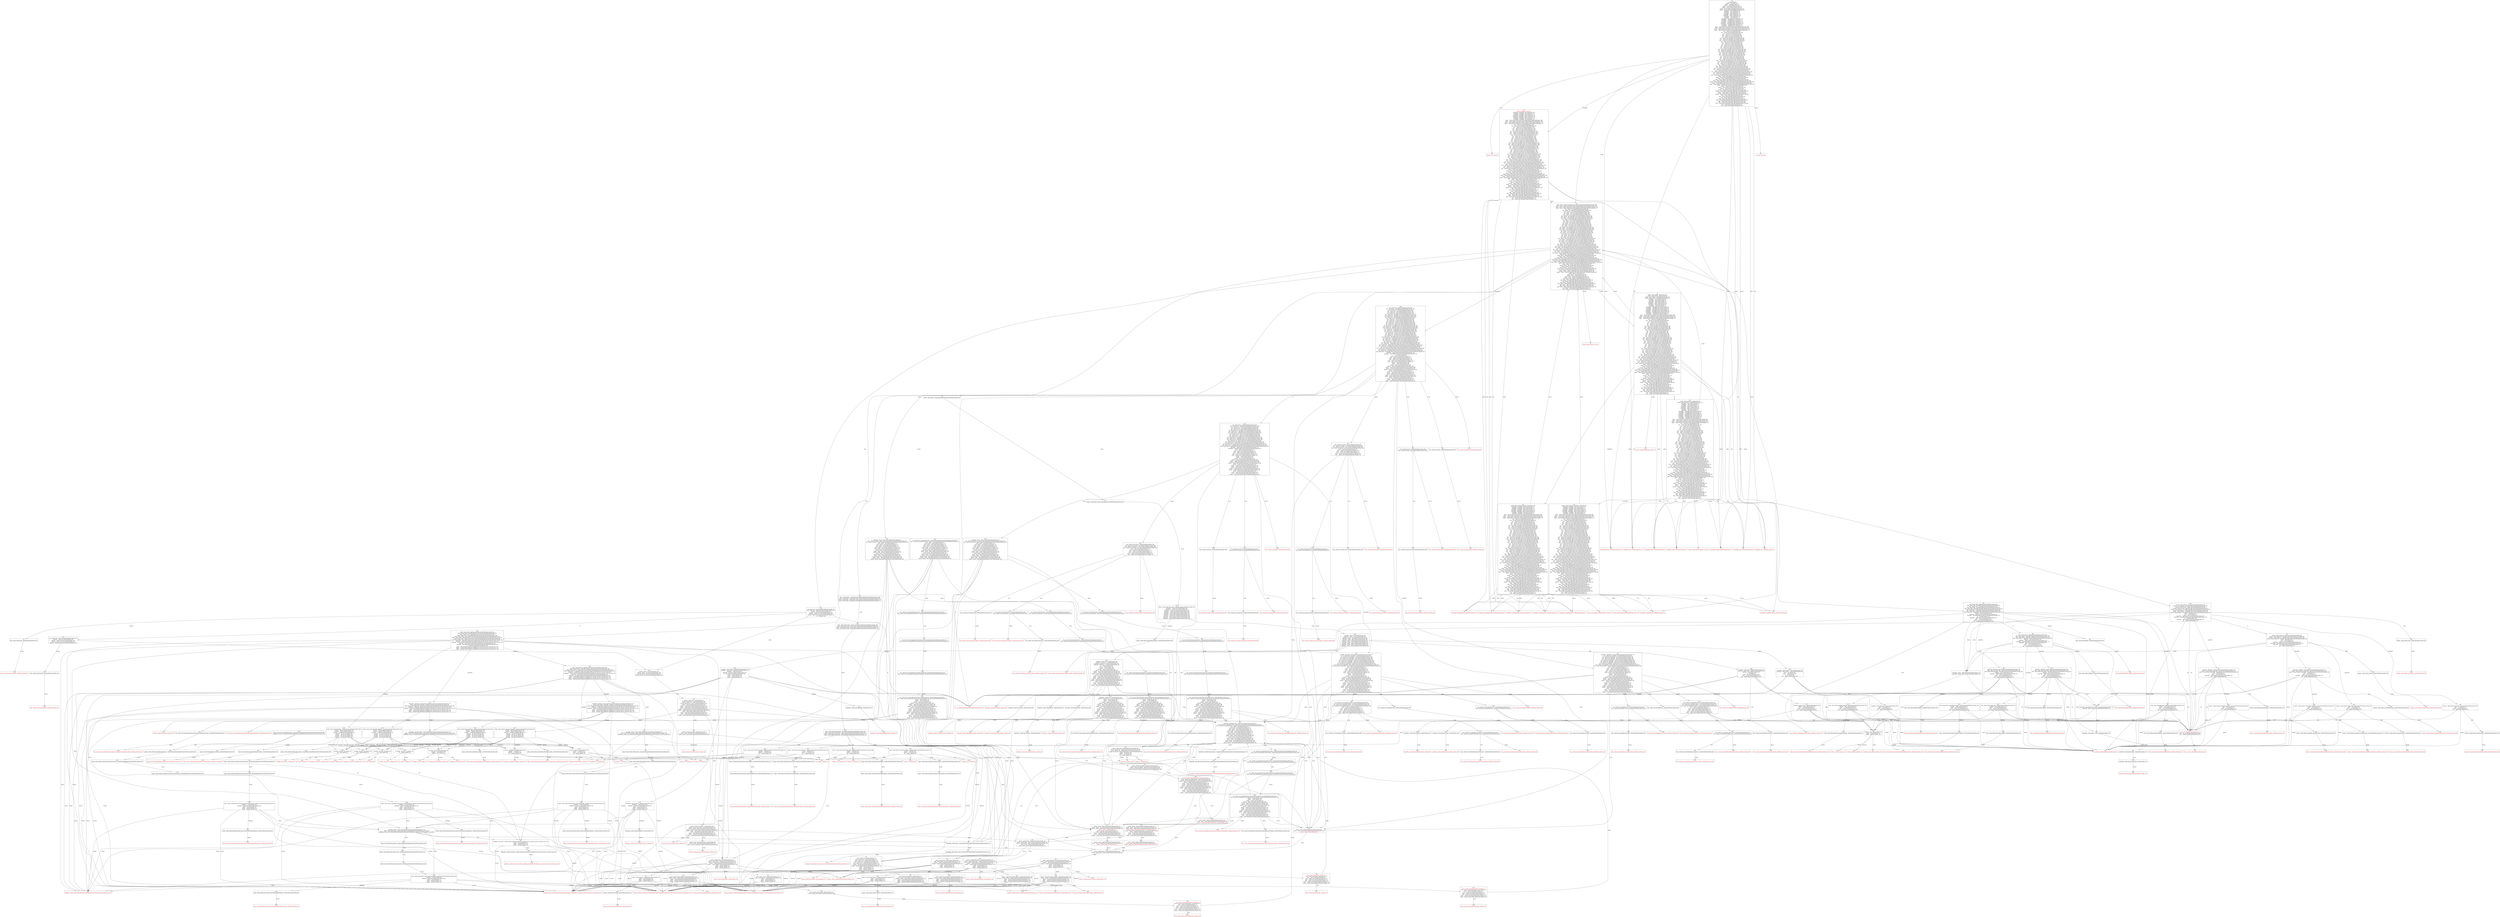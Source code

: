 digraph {
  node [shape="box"]
S0 [label=<<table border="0" cellborder="0" cellspacing="0"><tr><td>S0</td></tr>0<tr><td> : . module (EOF,) [0]</td></tr><tr><td>module : . EOF (EOF,) [13]</td></tr><tr><td>module : . modulefield (EOF,) [11]</td></tr><tr><td>module : . ParenL ParenR (EOF,) [12]</td></tr><tr><td>module : . ParenL Module ParenR (EOF,) [10]</td></tr><tr><td>module : . ParenL Module Id ParenR (EOF,) [9]</td></tr><tr><td>module : . ParenL Module modulefield ParenR (EOF,) [10]</td></tr><tr><td>module : . ParenL Module Id modulefield ParenR (EOF,) [9]</td></tr><tr><td>modulefield : . export (EOF,ParenL,) [6]</td></tr><tr><td>modulefield : . func (EOF,ParenL,) [7]</td></tr><tr><td>modulefield : . global (EOF,ParenL,) [5]</td></tr><tr><td>modulefield : . import (EOF,ParenL,) [2]</td></tr><tr><td>modulefield : . memory (EOF,ParenL,) [4]</td></tr><tr><td>modulefield : . table (EOF,ParenL,) [3]</td></tr><tr><td>modulefield : . type (EOF,ParenL,) [1]</td></tr><tr><td>modulefield : . modulefield export (EOF,ParenL,) [6]</td></tr><tr><td>modulefield : . modulefield func (EOF,ParenL,) [7]</td></tr><tr><td>modulefield : . modulefield global (EOF,ParenL,) [5]</td></tr><tr><td>modulefield : . modulefield import (EOF,ParenL,) [2]</td></tr><tr><td>modulefield : . modulefield memory (EOF,ParenL,) [4]</td></tr><tr><td>modulefield : . modulefield table (EOF,ParenL,) [3]</td></tr><tr><td>modulefield : . modulefield type (EOF,ParenL,) [1]</td></tr><tr><td>export : . ParenL Export String ParenL Func funcidx ParenR ParenR (EOF,) [68]</td></tr><tr><td>export : . ParenL Export String ParenL Table tableidx ParenR ParenR (EOF,) [69]</td></tr><tr><td>export : . ParenL Export String ParenL Memory memidx ParenR ParenR (EOF,) [70]</td></tr><tr><td>export : . ParenL Export String ParenL Global globalidx ParenR ParenR (EOF,) [71]</td></tr><tr><td>func : . ParenL Func ParenR (EOF,) [80]</td></tr><tr><td>func : . ParenL Func exportabbr ParenR (EOF,) [80]</td></tr><tr><td>func : . ParenL Func id ParenR (EOF,) [80]</td></tr><tr><td>func : . ParenL Func instrs ParenR (EOF,) [80]</td></tr><tr><td>func : . ParenL Func locals ParenR (EOF,) [80]</td></tr><tr><td>func : . ParenL Func typeuse ParenR (EOF,) [80]</td></tr><tr><td>func : . ParenL Func exportabbr instrs ParenR (EOF,) [80]</td></tr><tr><td>func : . ParenL Func exportabbr locals ParenR (EOF,) [80]</td></tr><tr><td>func : . ParenL Func exportabbr typeuse ParenR (EOF,) [80]</td></tr><tr><td>func : . ParenL Func id exportabbr ParenR (EOF,) [80]</td></tr><tr><td>func : . ParenL Func id instrs ParenR (EOF,) [80]</td></tr><tr><td>func : . ParenL Func id locals ParenR (EOF,) [80]</td></tr><tr><td>func : . ParenL Func id typeuse ParenR (EOF,) [80]</td></tr><tr><td>func : . ParenL Func locals instrs ParenR (EOF,) [80]</td></tr><tr><td>func : . ParenL Func typeuse instrs ParenR (EOF,) [80]</td></tr><tr><td>func : . ParenL Func typeuse locals ParenR (EOF,) [80]</td></tr><tr><td>func : . ParenL Func exportabbr locals instrs ParenR (EOF,) [80]</td></tr><tr><td>func : . ParenL Func exportabbr typeuse instrs ParenR (EOF,) [80]</td></tr><tr><td>func : . ParenL Func exportabbr typeuse locals ParenR (EOF,) [80]</td></tr><tr><td>func : . ParenL Func id exportabbr instrs ParenR (EOF,) [80]</td></tr><tr><td>func : . ParenL Func id exportabbr locals ParenR (EOF,) [80]</td></tr><tr><td>func : . ParenL Func id exportabbr typeuse ParenR (EOF,) [80]</td></tr><tr><td>func : . ParenL Func id locals instrs ParenR (EOF,) [80]</td></tr><tr><td>func : . ParenL Func id typeuse instrs ParenR (EOF,) [80]</td></tr><tr><td>func : . ParenL Func id typeuse locals ParenR (EOF,) [80]</td></tr><tr><td>func : . ParenL Func typeuse locals instrs ParenR (EOF,) [80]</td></tr><tr><td>func : . ParenL Func exportabbr typeuse locals instrs ParenR (EOF,) [80]</td></tr><tr><td>func : . ParenL Func id exportabbr locals instrs ParenR (EOF,) [80]</td></tr><tr><td>func : . ParenL Func id exportabbr typeuse instrs ParenR (EOF,) [80]</td></tr><tr><td>func : . ParenL Func id exportabbr typeuse locals ParenR (EOF,) [80]</td></tr><tr><td>func : . ParenL Func id typeuse locals instrs ParenR (EOF,) [80]</td></tr><tr><td>func : . ParenL Func ParenL Import String String ParenR ParenR (EOF,) [81]</td></tr><tr><td>func : . ParenL Func id exportabbr typeuse locals instrs ParenR (EOF,) [80]</td></tr><tr><td>func : . ParenL Func ParenL Import String String ParenR typeuse ParenR (EOF,) [81]</td></tr><tr><td>func : . ParenL Func exportabbr ParenL Import String String ParenR ParenR (EOF,) [81]</td></tr><tr><td>func : . ParenL Func id ParenL Import String String ParenR ParenR (EOF,) [81]</td></tr><tr><td>func : . ParenL Func exportabbr ParenL Import String String ParenR typeuse ParenR (EOF,) [81]</td></tr><tr><td>func : . ParenL Func id ParenL Import String String ParenR typeuse ParenR (EOF,) [81]</td></tr><tr><td>func : . ParenL Func id exportabbr ParenL Import String String ParenR ParenR (EOF,) [81]</td></tr><tr><td>func : . ParenL Func id exportabbr ParenL Import String String ParenR typeuse ParenR (EOF,) [81]</td></tr><tr><td>global : . ParenL Global globaltype constexpr ParenR (EOF,) [84]</td></tr><tr><td>global : . ParenL Global exportabbr globaltype constexpr ParenR (EOF,) [84]</td></tr><tr><td>global : . ParenL Global id globaltype constexpr ParenR (EOF,) [84]</td></tr><tr><td>global : . ParenL Global id exportabbr globaltype constexpr ParenR (EOF,) [84]</td></tr><tr><td>global : . ParenL Global ParenL Import String String ParenR globaltype ParenR (EOF,) [85]</td></tr><tr><td>global : . ParenL Global exportabbr ParenL Import String String ParenR globaltype ParenR (EOF,) [85]</td></tr><tr><td>global : . ParenL Global id ParenL Import String String ParenR globaltype ParenR (EOF,) [85]</td></tr><tr><td>global : . ParenL Global id exportabbr ParenL Import String String ParenR globaltype ParenR (EOF,) [85]</td></tr><tr><td>import : . ParenL Import String String importdesc ParenR (EOF,) [63]</td></tr><tr><td>memory : . ParenL Memory limits ParenR (EOF,) [83]</td></tr><tr><td>memory : . ParenL Memory exportabbr limits ParenR (EOF,) [83]</td></tr><tr><td>memory : . ParenL Memory id limits ParenR (EOF,) [83]</td></tr><tr><td>memory : . ParenL Memory importabbr limits ParenR (EOF,) [83]</td></tr><tr><td>memory : . ParenL Memory exportabbr importabbr limits ParenR (EOF,) [83]</td></tr><tr><td>memory : . ParenL Memory id exportabbr limits ParenR (EOF,) [83]</td></tr><tr><td>memory : . ParenL Memory id importabbr limits ParenR (EOF,) [83]</td></tr><tr><td>memory : . ParenL Memory id exportabbr importabbr limits ParenR (EOF,) [83]</td></tr><tr><td>table : . ParenL Table tabletype ParenR (EOF,) [82]</td></tr><tr><td>table : . ParenL Table exportabbr tabletype ParenR (EOF,) [82]</td></tr><tr><td>table : . ParenL Table id tabletype ParenR (EOF,) [82]</td></tr><tr><td>table : . ParenL Table importabbr tabletype ParenR (EOF,) [82]</td></tr><tr><td>table : . ParenL Table exportabbr importabbr tabletype ParenR (EOF,) [82]</td></tr><tr><td>table : . ParenL Table id exportabbr tabletype ParenR (EOF,) [82]</td></tr><tr><td>table : . ParenL Table id importabbr tabletype ParenR (EOF,) [82]</td></tr><tr><td>table : . ParenL Table id exportabbr importabbr tabletype ParenR (EOF,) [82]</td></tr><tr><td>type : . ParenL Type functype ParenR (EOF,) [31]</td></tr><tr><td>type : . ParenL Type id functype ParenR (EOF,) [31]</td></tr></table>>];
S0 -> S1 [label="EOF"];
S0 -> S2 [label="ParenL"];
S0 -> S18 [label="export"];
S0 -> S19 [label="func"];
S0 -> S20 [label="global"];
S0 -> S21 [label="import"];
S0 -> S22 [label="memory"];
S0 -> S3 [label="module"];
S0 -> S4 [label="modulefield"];
S0 -> S24 [label="table"];
S0 -> S25 [label="type"];
S1 [label=<<table border="0" cellborder="0" cellspacing="0"><tr><td>S1</td></tr>1<tr><td><font color="red">module : EOF . (EOF,) [13]</font></td></tr></table>>];
S2 [label=<<table border="0" cellborder="0" cellspacing="0"><tr><td>S2</td></tr>2<tr><td>export : ParenL . Export String ParenL Func funcidx ParenR ParenR (EOF,ParenL,ParenR,) [68]</td></tr><tr><td>export : ParenL . Export String ParenL Table tableidx ParenR ParenR (EOF,ParenL,ParenR,) [69]</td></tr><tr><td>export : ParenL . Export String ParenL Memory memidx ParenR ParenR (EOF,ParenL,ParenR,) [70]</td></tr><tr><td>export : ParenL . Export String ParenL Global globalidx ParenR ParenR (EOF,ParenL,ParenR,) [71]</td></tr><tr><td>func : ParenL . Func ParenR (EOF,ParenL,ParenR,) [80]</td></tr><tr><td>func : ParenL . Func exportabbr ParenR (EOF,ParenL,ParenR,) [80]</td></tr><tr><td>func : ParenL . Func id ParenR (EOF,ParenL,ParenR,) [80]</td></tr><tr><td>func : ParenL . Func instrs ParenR (EOF,ParenL,ParenR,) [80]</td></tr><tr><td>func : ParenL . Func locals ParenR (EOF,ParenL,ParenR,) [80]</td></tr><tr><td>func : ParenL . Func typeuse ParenR (EOF,ParenL,ParenR,) [80]</td></tr><tr><td>func : ParenL . Func exportabbr instrs ParenR (EOF,ParenL,ParenR,) [80]</td></tr><tr><td>func : ParenL . Func exportabbr locals ParenR (EOF,ParenL,ParenR,) [80]</td></tr><tr><td>func : ParenL . Func exportabbr typeuse ParenR (EOF,ParenL,ParenR,) [80]</td></tr><tr><td>func : ParenL . Func id exportabbr ParenR (EOF,ParenL,ParenR,) [80]</td></tr><tr><td>func : ParenL . Func id instrs ParenR (EOF,ParenL,ParenR,) [80]</td></tr><tr><td>func : ParenL . Func id locals ParenR (EOF,ParenL,ParenR,) [80]</td></tr><tr><td>func : ParenL . Func id typeuse ParenR (EOF,ParenL,ParenR,) [80]</td></tr><tr><td>func : ParenL . Func locals instrs ParenR (EOF,ParenL,ParenR,) [80]</td></tr><tr><td>func : ParenL . Func typeuse instrs ParenR (EOF,ParenL,ParenR,) [80]</td></tr><tr><td>func : ParenL . Func typeuse locals ParenR (EOF,ParenL,ParenR,) [80]</td></tr><tr><td>func : ParenL . Func exportabbr locals instrs ParenR (EOF,ParenL,ParenR,) [80]</td></tr><tr><td>func : ParenL . Func exportabbr typeuse instrs ParenR (EOF,ParenL,ParenR,) [80]</td></tr><tr><td>func : ParenL . Func exportabbr typeuse locals ParenR (EOF,ParenL,ParenR,) [80]</td></tr><tr><td>func : ParenL . Func id exportabbr instrs ParenR (EOF,ParenL,ParenR,) [80]</td></tr><tr><td>func : ParenL . Func id exportabbr locals ParenR (EOF,ParenL,ParenR,) [80]</td></tr><tr><td>func : ParenL . Func id exportabbr typeuse ParenR (EOF,ParenL,ParenR,) [80]</td></tr><tr><td>func : ParenL . Func id locals instrs ParenR (EOF,ParenL,ParenR,) [80]</td></tr><tr><td>func : ParenL . Func id typeuse instrs ParenR (EOF,ParenL,ParenR,) [80]</td></tr><tr><td>func : ParenL . Func id typeuse locals ParenR (EOF,ParenL,ParenR,) [80]</td></tr><tr><td>func : ParenL . Func typeuse locals instrs ParenR (EOF,ParenL,ParenR,) [80]</td></tr><tr><td>func : ParenL . Func exportabbr typeuse locals instrs ParenR (EOF,ParenL,ParenR,) [80]</td></tr><tr><td>func : ParenL . Func id exportabbr locals instrs ParenR (EOF,ParenL,ParenR,) [80]</td></tr><tr><td>func : ParenL . Func id exportabbr typeuse instrs ParenR (EOF,ParenL,ParenR,) [80]</td></tr><tr><td>func : ParenL . Func id exportabbr typeuse locals ParenR (EOF,ParenL,ParenR,) [80]</td></tr><tr><td>func : ParenL . Func id typeuse locals instrs ParenR (EOF,ParenL,ParenR,) [80]</td></tr><tr><td>func : ParenL . Func ParenL Import String String ParenR ParenR (EOF,ParenL,ParenR,) [81]</td></tr><tr><td>func : ParenL . Func id exportabbr typeuse locals instrs ParenR (EOF,ParenL,ParenR,) [80]</td></tr><tr><td>func : ParenL . Func ParenL Import String String ParenR typeuse ParenR (EOF,ParenL,ParenR,) [81]</td></tr><tr><td>func : ParenL . Func exportabbr ParenL Import String String ParenR ParenR (EOF,ParenL,ParenR,) [81]</td></tr><tr><td>func : ParenL . Func id ParenL Import String String ParenR ParenR (EOF,ParenL,ParenR,) [81]</td></tr><tr><td>func : ParenL . Func exportabbr ParenL Import String String ParenR typeuse ParenR (EOF,ParenL,ParenR,) [81]</td></tr><tr><td>func : ParenL . Func id ParenL Import String String ParenR typeuse ParenR (EOF,ParenL,ParenR,) [81]</td></tr><tr><td>func : ParenL . Func id exportabbr ParenL Import String String ParenR ParenR (EOF,ParenL,ParenR,) [81]</td></tr><tr><td>func : ParenL . Func id exportabbr ParenL Import String String ParenR typeuse ParenR (EOF,ParenL,ParenR,) [81]</td></tr><tr><td>global : ParenL . Global globaltype constexpr ParenR (EOF,ParenL,ParenR,) [84]</td></tr><tr><td>global : ParenL . Global exportabbr globaltype constexpr ParenR (EOF,ParenL,ParenR,) [84]</td></tr><tr><td>global : ParenL . Global id globaltype constexpr ParenR (EOF,ParenL,ParenR,) [84]</td></tr><tr><td>global : ParenL . Global id exportabbr globaltype constexpr ParenR (EOF,ParenL,ParenR,) [84]</td></tr><tr><td>global : ParenL . Global ParenL Import String String ParenR globaltype ParenR (EOF,ParenL,ParenR,) [85]</td></tr><tr><td>global : ParenL . Global exportabbr ParenL Import String String ParenR globaltype ParenR (EOF,ParenL,ParenR,) [85]</td></tr><tr><td>global : ParenL . Global id ParenL Import String String ParenR globaltype ParenR (EOF,ParenL,ParenR,) [85]</td></tr><tr><td>global : ParenL . Global id exportabbr ParenL Import String String ParenR globaltype ParenR (EOF,ParenL,ParenR,) [85]</td></tr><tr><td>import : ParenL . Import String String importdesc ParenR (EOF,ParenL,ParenR,) [63]</td></tr><tr><td>memory : ParenL . Memory limits ParenR (EOF,ParenL,ParenR,) [83]</td></tr><tr><td>memory : ParenL . Memory exportabbr limits ParenR (EOF,ParenL,ParenR,) [83]</td></tr><tr><td>memory : ParenL . Memory id limits ParenR (EOF,ParenL,ParenR,) [83]</td></tr><tr><td>memory : ParenL . Memory importabbr limits ParenR (EOF,ParenL,ParenR,) [83]</td></tr><tr><td>memory : ParenL . Memory exportabbr importabbr limits ParenR (EOF,ParenL,ParenR,) [83]</td></tr><tr><td>memory : ParenL . Memory id exportabbr limits ParenR (EOF,ParenL,ParenR,) [83]</td></tr><tr><td>memory : ParenL . Memory id importabbr limits ParenR (EOF,ParenL,ParenR,) [83]</td></tr><tr><td>memory : ParenL . Memory id exportabbr importabbr limits ParenR (EOF,ParenL,ParenR,) [83]</td></tr><tr><td>module : ParenL . ParenR (EOF,) [12]</td></tr><tr><td>module : ParenL . Module ParenR (EOF,) [10]</td></tr><tr><td>module : ParenL . Module Id ParenR (EOF,) [9]</td></tr><tr><td>module : ParenL . Module modulefield ParenR (EOF,) [10]</td></tr><tr><td>module : ParenL . Module Id modulefield ParenR (EOF,) [9]</td></tr><tr><td>table : ParenL . Table tabletype ParenR (EOF,ParenL,ParenR,) [82]</td></tr><tr><td>table : ParenL . Table exportabbr tabletype ParenR (EOF,ParenL,ParenR,) [82]</td></tr><tr><td>table : ParenL . Table id tabletype ParenR (EOF,ParenL,ParenR,) [82]</td></tr><tr><td>table : ParenL . Table importabbr tabletype ParenR (EOF,ParenL,ParenR,) [82]</td></tr><tr><td>table : ParenL . Table exportabbr importabbr tabletype ParenR (EOF,ParenL,ParenR,) [82]</td></tr><tr><td>table : ParenL . Table id exportabbr tabletype ParenR (EOF,ParenL,ParenR,) [82]</td></tr><tr><td>table : ParenL . Table id importabbr tabletype ParenR (EOF,ParenL,ParenR,) [82]</td></tr><tr><td>table : ParenL . Table id exportabbr importabbr tabletype ParenR (EOF,ParenL,ParenR,) [82]</td></tr><tr><td>type : ParenL . Type functype ParenR (EOF,ParenL,ParenR,) [31]</td></tr><tr><td>type : ParenL . Type id functype ParenR (EOF,ParenL,ParenR,) [31]</td></tr></table>>];
S2 -> S5 [label="ParenR"];
S2 -> S6 [label="Module"];
S2 -> S43 [label="Type"];
S2 -> S44 [label="Import"];
S2 -> S45 [label="Export"];
S2 -> S46 [label="Func"];
S2 -> S47 [label="Table"];
S2 -> S48 [label="Memory"];
S2 -> S49 [label="Global"];
S3 [label=<<table border="0" cellborder="0" cellspacing="0"><tr><td>S3</td></tr>3<tr><td><font color="red"> : module . (EOF,) [0]</font></td></tr></table>>];
S4 [label=<<table border="0" cellborder="0" cellspacing="0"><tr><td>S4</td></tr>4<tr><td><font color="red">module : modulefield . (EOF,) [11]</font></td></tr><tr><td>modulefield : modulefield . export (EOF,ParenL,) [6]</td></tr><tr><td>modulefield : modulefield . func (EOF,ParenL,) [7]</td></tr><tr><td>modulefield : modulefield . global (EOF,ParenL,) [5]</td></tr><tr><td>modulefield : modulefield . import (EOF,ParenL,) [2]</td></tr><tr><td>modulefield : modulefield . memory (EOF,ParenL,) [4]</td></tr><tr><td>modulefield : modulefield . table (EOF,ParenL,) [3]</td></tr><tr><td>modulefield : modulefield . type (EOF,ParenL,) [1]</td></tr><tr><td>export : . ParenL Export String ParenL Func funcidx ParenR ParenR (EOF,ParenL,) [68]</td></tr><tr><td>export : . ParenL Export String ParenL Table tableidx ParenR ParenR (EOF,ParenL,) [69]</td></tr><tr><td>export : . ParenL Export String ParenL Memory memidx ParenR ParenR (EOF,ParenL,) [70]</td></tr><tr><td>export : . ParenL Export String ParenL Global globalidx ParenR ParenR (EOF,ParenL,) [71]</td></tr><tr><td>func : . ParenL Func ParenR (EOF,ParenL,) [80]</td></tr><tr><td>func : . ParenL Func exportabbr ParenR (EOF,ParenL,) [80]</td></tr><tr><td>func : . ParenL Func id ParenR (EOF,ParenL,) [80]</td></tr><tr><td>func : . ParenL Func instrs ParenR (EOF,ParenL,) [80]</td></tr><tr><td>func : . ParenL Func locals ParenR (EOF,ParenL,) [80]</td></tr><tr><td>func : . ParenL Func typeuse ParenR (EOF,ParenL,) [80]</td></tr><tr><td>func : . ParenL Func exportabbr instrs ParenR (EOF,ParenL,) [80]</td></tr><tr><td>func : . ParenL Func exportabbr locals ParenR (EOF,ParenL,) [80]</td></tr><tr><td>func : . ParenL Func exportabbr typeuse ParenR (EOF,ParenL,) [80]</td></tr><tr><td>func : . ParenL Func id exportabbr ParenR (EOF,ParenL,) [80]</td></tr><tr><td>func : . ParenL Func id instrs ParenR (EOF,ParenL,) [80]</td></tr><tr><td>func : . ParenL Func id locals ParenR (EOF,ParenL,) [80]</td></tr><tr><td>func : . ParenL Func id typeuse ParenR (EOF,ParenL,) [80]</td></tr><tr><td>func : . ParenL Func locals instrs ParenR (EOF,ParenL,) [80]</td></tr><tr><td>func : . ParenL Func typeuse instrs ParenR (EOF,ParenL,) [80]</td></tr><tr><td>func : . ParenL Func typeuse locals ParenR (EOF,ParenL,) [80]</td></tr><tr><td>func : . ParenL Func exportabbr locals instrs ParenR (EOF,ParenL,) [80]</td></tr><tr><td>func : . ParenL Func exportabbr typeuse instrs ParenR (EOF,ParenL,) [80]</td></tr><tr><td>func : . ParenL Func exportabbr typeuse locals ParenR (EOF,ParenL,) [80]</td></tr><tr><td>func : . ParenL Func id exportabbr instrs ParenR (EOF,ParenL,) [80]</td></tr><tr><td>func : . ParenL Func id exportabbr locals ParenR (EOF,ParenL,) [80]</td></tr><tr><td>func : . ParenL Func id exportabbr typeuse ParenR (EOF,ParenL,) [80]</td></tr><tr><td>func : . ParenL Func id locals instrs ParenR (EOF,ParenL,) [80]</td></tr><tr><td>func : . ParenL Func id typeuse instrs ParenR (EOF,ParenL,) [80]</td></tr><tr><td>func : . ParenL Func id typeuse locals ParenR (EOF,ParenL,) [80]</td></tr><tr><td>func : . ParenL Func typeuse locals instrs ParenR (EOF,ParenL,) [80]</td></tr><tr><td>func : . ParenL Func exportabbr typeuse locals instrs ParenR (EOF,ParenL,) [80]</td></tr><tr><td>func : . ParenL Func id exportabbr locals instrs ParenR (EOF,ParenL,) [80]</td></tr><tr><td>func : . ParenL Func id exportabbr typeuse instrs ParenR (EOF,ParenL,) [80]</td></tr><tr><td>func : . ParenL Func id exportabbr typeuse locals ParenR (EOF,ParenL,) [80]</td></tr><tr><td>func : . ParenL Func id typeuse locals instrs ParenR (EOF,ParenL,) [80]</td></tr><tr><td>func : . ParenL Func ParenL Import String String ParenR ParenR (EOF,ParenL,) [81]</td></tr><tr><td>func : . ParenL Func id exportabbr typeuse locals instrs ParenR (EOF,ParenL,) [80]</td></tr><tr><td>func : . ParenL Func ParenL Import String String ParenR typeuse ParenR (EOF,ParenL,) [81]</td></tr><tr><td>func : . ParenL Func exportabbr ParenL Import String String ParenR ParenR (EOF,ParenL,) [81]</td></tr><tr><td>func : . ParenL Func id ParenL Import String String ParenR ParenR (EOF,ParenL,) [81]</td></tr><tr><td>func : . ParenL Func exportabbr ParenL Import String String ParenR typeuse ParenR (EOF,ParenL,) [81]</td></tr><tr><td>func : . ParenL Func id ParenL Import String String ParenR typeuse ParenR (EOF,ParenL,) [81]</td></tr><tr><td>func : . ParenL Func id exportabbr ParenL Import String String ParenR ParenR (EOF,ParenL,) [81]</td></tr><tr><td>func : . ParenL Func id exportabbr ParenL Import String String ParenR typeuse ParenR (EOF,ParenL,) [81]</td></tr><tr><td>global : . ParenL Global globaltype constexpr ParenR (EOF,ParenL,) [84]</td></tr><tr><td>global : . ParenL Global exportabbr globaltype constexpr ParenR (EOF,ParenL,) [84]</td></tr><tr><td>global : . ParenL Global id globaltype constexpr ParenR (EOF,ParenL,) [84]</td></tr><tr><td>global : . ParenL Global id exportabbr globaltype constexpr ParenR (EOF,ParenL,) [84]</td></tr><tr><td>global : . ParenL Global ParenL Import String String ParenR globaltype ParenR (EOF,ParenL,) [85]</td></tr><tr><td>global : . ParenL Global exportabbr ParenL Import String String ParenR globaltype ParenR (EOF,ParenL,) [85]</td></tr><tr><td>global : . ParenL Global id ParenL Import String String ParenR globaltype ParenR (EOF,ParenL,) [85]</td></tr><tr><td>global : . ParenL Global id exportabbr ParenL Import String String ParenR globaltype ParenR (EOF,ParenL,) [85]</td></tr><tr><td>import : . ParenL Import String String importdesc ParenR (EOF,ParenL,) [63]</td></tr><tr><td>memory : . ParenL Memory limits ParenR (EOF,ParenL,) [83]</td></tr><tr><td>memory : . ParenL Memory exportabbr limits ParenR (EOF,ParenL,) [83]</td></tr><tr><td>memory : . ParenL Memory id limits ParenR (EOF,ParenL,) [83]</td></tr><tr><td>memory : . ParenL Memory importabbr limits ParenR (EOF,ParenL,) [83]</td></tr><tr><td>memory : . ParenL Memory exportabbr importabbr limits ParenR (EOF,ParenL,) [83]</td></tr><tr><td>memory : . ParenL Memory id exportabbr limits ParenR (EOF,ParenL,) [83]</td></tr><tr><td>memory : . ParenL Memory id importabbr limits ParenR (EOF,ParenL,) [83]</td></tr><tr><td>memory : . ParenL Memory id exportabbr importabbr limits ParenR (EOF,ParenL,) [83]</td></tr><tr><td>table : . ParenL Table tabletype ParenR (EOF,ParenL,) [82]</td></tr><tr><td>table : . ParenL Table exportabbr tabletype ParenR (EOF,ParenL,) [82]</td></tr><tr><td>table : . ParenL Table id tabletype ParenR (EOF,ParenL,) [82]</td></tr><tr><td>table : . ParenL Table importabbr tabletype ParenR (EOF,ParenL,) [82]</td></tr><tr><td>table : . ParenL Table exportabbr importabbr tabletype ParenR (EOF,ParenL,) [82]</td></tr><tr><td>table : . ParenL Table id exportabbr tabletype ParenR (EOF,ParenL,) [82]</td></tr><tr><td>table : . ParenL Table id importabbr tabletype ParenR (EOF,ParenL,) [82]</td></tr><tr><td>table : . ParenL Table id exportabbr importabbr tabletype ParenR (EOF,ParenL,) [82]</td></tr><tr><td>type : . ParenL Type functype ParenR (EOF,ParenL,) [31]</td></tr><tr><td>type : . ParenL Type id functype ParenR (EOF,ParenL,) [31]</td></tr></table>>];
S4 -> S2 [label="ParenL"];
S4 -> S7 [label="export"];
S4 -> S8 [label="func"];
S4 -> S9 [label="global"];
S4 -> S10 [label="import"];
S4 -> S11 [label="memory"];
S4 -> S12 [label="table"];
S4 -> S13 [label="type"];
S5 [label=<<table border="0" cellborder="0" cellspacing="0"><tr><td>S5</td></tr>5<tr><td><font color="red">module : ParenL ParenR . (EOF,) [12]</font></td></tr></table>>];
S6 [label=<<table border="0" cellborder="0" cellspacing="0"><tr><td>S6</td></tr>6<tr><td>module : ParenL Module . ParenR (EOF,) [10]</td></tr><tr><td>module : ParenL Module . Id ParenR (EOF,) [9]</td></tr><tr><td>module : ParenL Module . modulefield ParenR (EOF,) [10]</td></tr><tr><td>module : ParenL Module . Id modulefield ParenR (EOF,) [9]</td></tr><tr><td>modulefield : . export (ParenL,ParenR,) [6]</td></tr><tr><td>modulefield : . func (ParenL,ParenR,) [7]</td></tr><tr><td>modulefield : . global (ParenL,ParenR,) [5]</td></tr><tr><td>modulefield : . import (ParenL,ParenR,) [2]</td></tr><tr><td>modulefield : . memory (ParenL,ParenR,) [4]</td></tr><tr><td>modulefield : . table (ParenL,ParenR,) [3]</td></tr><tr><td>modulefield : . type (ParenL,ParenR,) [1]</td></tr><tr><td>modulefield : . modulefield export (ParenL,ParenR,) [6]</td></tr><tr><td>modulefield : . modulefield func (ParenL,ParenR,) [7]</td></tr><tr><td>modulefield : . modulefield global (ParenL,ParenR,) [5]</td></tr><tr><td>modulefield : . modulefield import (ParenL,ParenR,) [2]</td></tr><tr><td>modulefield : . modulefield memory (ParenL,ParenR,) [4]</td></tr><tr><td>modulefield : . modulefield table (ParenL,ParenR,) [3]</td></tr><tr><td>modulefield : . modulefield type (ParenL,ParenR,) [1]</td></tr><tr><td>export : . ParenL Export String ParenL Func funcidx ParenR ParenR (ParenR,) [68]</td></tr><tr><td>export : . ParenL Export String ParenL Table tableidx ParenR ParenR (ParenR,) [69]</td></tr><tr><td>export : . ParenL Export String ParenL Memory memidx ParenR ParenR (ParenR,) [70]</td></tr><tr><td>export : . ParenL Export String ParenL Global globalidx ParenR ParenR (ParenR,) [71]</td></tr><tr><td>func : . ParenL Func ParenR (ParenR,) [80]</td></tr><tr><td>func : . ParenL Func exportabbr ParenR (ParenR,) [80]</td></tr><tr><td>func : . ParenL Func id ParenR (ParenR,) [80]</td></tr><tr><td>func : . ParenL Func instrs ParenR (ParenR,) [80]</td></tr><tr><td>func : . ParenL Func locals ParenR (ParenR,) [80]</td></tr><tr><td>func : . ParenL Func typeuse ParenR (ParenR,) [80]</td></tr><tr><td>func : . ParenL Func exportabbr instrs ParenR (ParenR,) [80]</td></tr><tr><td>func : . ParenL Func exportabbr locals ParenR (ParenR,) [80]</td></tr><tr><td>func : . ParenL Func exportabbr typeuse ParenR (ParenR,) [80]</td></tr><tr><td>func : . ParenL Func id exportabbr ParenR (ParenR,) [80]</td></tr><tr><td>func : . ParenL Func id instrs ParenR (ParenR,) [80]</td></tr><tr><td>func : . ParenL Func id locals ParenR (ParenR,) [80]</td></tr><tr><td>func : . ParenL Func id typeuse ParenR (ParenR,) [80]</td></tr><tr><td>func : . ParenL Func locals instrs ParenR (ParenR,) [80]</td></tr><tr><td>func : . ParenL Func typeuse instrs ParenR (ParenR,) [80]</td></tr><tr><td>func : . ParenL Func typeuse locals ParenR (ParenR,) [80]</td></tr><tr><td>func : . ParenL Func exportabbr locals instrs ParenR (ParenR,) [80]</td></tr><tr><td>func : . ParenL Func exportabbr typeuse instrs ParenR (ParenR,) [80]</td></tr><tr><td>func : . ParenL Func exportabbr typeuse locals ParenR (ParenR,) [80]</td></tr><tr><td>func : . ParenL Func id exportabbr instrs ParenR (ParenR,) [80]</td></tr><tr><td>func : . ParenL Func id exportabbr locals ParenR (ParenR,) [80]</td></tr><tr><td>func : . ParenL Func id exportabbr typeuse ParenR (ParenR,) [80]</td></tr><tr><td>func : . ParenL Func id locals instrs ParenR (ParenR,) [80]</td></tr><tr><td>func : . ParenL Func id typeuse instrs ParenR (ParenR,) [80]</td></tr><tr><td>func : . ParenL Func id typeuse locals ParenR (ParenR,) [80]</td></tr><tr><td>func : . ParenL Func typeuse locals instrs ParenR (ParenR,) [80]</td></tr><tr><td>func : . ParenL Func exportabbr typeuse locals instrs ParenR (ParenR,) [80]</td></tr><tr><td>func : . ParenL Func id exportabbr locals instrs ParenR (ParenR,) [80]</td></tr><tr><td>func : . ParenL Func id exportabbr typeuse instrs ParenR (ParenR,) [80]</td></tr><tr><td>func : . ParenL Func id exportabbr typeuse locals ParenR (ParenR,) [80]</td></tr><tr><td>func : . ParenL Func id typeuse locals instrs ParenR (ParenR,) [80]</td></tr><tr><td>func : . ParenL Func ParenL Import String String ParenR ParenR (ParenR,) [81]</td></tr><tr><td>func : . ParenL Func id exportabbr typeuse locals instrs ParenR (ParenR,) [80]</td></tr><tr><td>func : . ParenL Func ParenL Import String String ParenR typeuse ParenR (ParenR,) [81]</td></tr><tr><td>func : . ParenL Func exportabbr ParenL Import String String ParenR ParenR (ParenR,) [81]</td></tr><tr><td>func : . ParenL Func id ParenL Import String String ParenR ParenR (ParenR,) [81]</td></tr><tr><td>func : . ParenL Func exportabbr ParenL Import String String ParenR typeuse ParenR (ParenR,) [81]</td></tr><tr><td>func : . ParenL Func id ParenL Import String String ParenR typeuse ParenR (ParenR,) [81]</td></tr><tr><td>func : . ParenL Func id exportabbr ParenL Import String String ParenR ParenR (ParenR,) [81]</td></tr><tr><td>func : . ParenL Func id exportabbr ParenL Import String String ParenR typeuse ParenR (ParenR,) [81]</td></tr><tr><td>global : . ParenL Global globaltype constexpr ParenR (ParenR,) [84]</td></tr><tr><td>global : . ParenL Global exportabbr globaltype constexpr ParenR (ParenR,) [84]</td></tr><tr><td>global : . ParenL Global id globaltype constexpr ParenR (ParenR,) [84]</td></tr><tr><td>global : . ParenL Global id exportabbr globaltype constexpr ParenR (ParenR,) [84]</td></tr><tr><td>global : . ParenL Global ParenL Import String String ParenR globaltype ParenR (ParenR,) [85]</td></tr><tr><td>global : . ParenL Global exportabbr ParenL Import String String ParenR globaltype ParenR (ParenR,) [85]</td></tr><tr><td>global : . ParenL Global id ParenL Import String String ParenR globaltype ParenR (ParenR,) [85]</td></tr><tr><td>global : . ParenL Global id exportabbr ParenL Import String String ParenR globaltype ParenR (ParenR,) [85]</td></tr><tr><td>import : . ParenL Import String String importdesc ParenR (ParenR,) [63]</td></tr><tr><td>memory : . ParenL Memory limits ParenR (ParenR,) [83]</td></tr><tr><td>memory : . ParenL Memory exportabbr limits ParenR (ParenR,) [83]</td></tr><tr><td>memory : . ParenL Memory id limits ParenR (ParenR,) [83]</td></tr><tr><td>memory : . ParenL Memory importabbr limits ParenR (ParenR,) [83]</td></tr><tr><td>memory : . ParenL Memory exportabbr importabbr limits ParenR (ParenR,) [83]</td></tr><tr><td>memory : . ParenL Memory id exportabbr limits ParenR (ParenR,) [83]</td></tr><tr><td>memory : . ParenL Memory id importabbr limits ParenR (ParenR,) [83]</td></tr><tr><td>memory : . ParenL Memory id exportabbr importabbr limits ParenR (ParenR,) [83]</td></tr><tr><td>table : . ParenL Table tabletype ParenR (ParenR,) [82]</td></tr><tr><td>table : . ParenL Table exportabbr tabletype ParenR (ParenR,) [82]</td></tr><tr><td>table : . ParenL Table id tabletype ParenR (ParenR,) [82]</td></tr><tr><td>table : . ParenL Table importabbr tabletype ParenR (ParenR,) [82]</td></tr><tr><td>table : . ParenL Table exportabbr importabbr tabletype ParenR (ParenR,) [82]</td></tr><tr><td>table : . ParenL Table id exportabbr tabletype ParenR (ParenR,) [82]</td></tr><tr><td>table : . ParenL Table id importabbr tabletype ParenR (ParenR,) [82]</td></tr><tr><td>table : . ParenL Table id exportabbr importabbr tabletype ParenR (ParenR,) [82]</td></tr><tr><td>type : . ParenL Type functype ParenR (ParenR,) [31]</td></tr><tr><td>type : . ParenL Type id functype ParenR (ParenR,) [31]</td></tr></table>>];
S6 -> S2 [label="ParenL"];
S6 -> S14 [label="ParenR"];
S6 -> S15 [label="Id"];
S6 -> S18 [label="export"];
S6 -> S19 [label="func"];
S6 -> S20 [label="global"];
S6 -> S21 [label="import"];
S6 -> S22 [label="memory"];
S6 -> S16 [label="modulefield"];
S6 -> S24 [label="table"];
S6 -> S25 [label="type"];
S7 [label=<<table border="0" cellborder="0" cellspacing="0"><tr><td>S7</td></tr>7<tr><td><font color="red">modulefield : modulefield export . (EOF,ParenL,ParenR,) [6]</font></td></tr></table>>];
S8 [label=<<table border="0" cellborder="0" cellspacing="0"><tr><td>S8</td></tr>8<tr><td><font color="red">modulefield : modulefield func . (EOF,ParenL,ParenR,) [7]</font></td></tr></table>>];
S9 [label=<<table border="0" cellborder="0" cellspacing="0"><tr><td>S9</td></tr>9<tr><td><font color="red">modulefield : modulefield global . (EOF,ParenL,ParenR,) [5]</font></td></tr></table>>];
S10 [label=<<table border="0" cellborder="0" cellspacing="0"><tr><td>S10</td></tr>10<tr><td><font color="red">modulefield : modulefield import . (EOF,ParenL,ParenR,) [2]</font></td></tr></table>>];
S11 [label=<<table border="0" cellborder="0" cellspacing="0"><tr><td>S11</td></tr>11<tr><td><font color="red">modulefield : modulefield memory . (EOF,ParenL,ParenR,) [4]</font></td></tr></table>>];
S12 [label=<<table border="0" cellborder="0" cellspacing="0"><tr><td>S12</td></tr>12<tr><td><font color="red">modulefield : modulefield table . (EOF,ParenL,ParenR,) [3]</font></td></tr></table>>];
S13 [label=<<table border="0" cellborder="0" cellspacing="0"><tr><td>S13</td></tr>13<tr><td><font color="red">modulefield : modulefield type . (EOF,ParenL,ParenR,) [1]</font></td></tr></table>>];
S14 [label=<<table border="0" cellborder="0" cellspacing="0"><tr><td>S14</td></tr>14<tr><td><font color="red">module : ParenL Module ParenR . (EOF,) [10]</font></td></tr></table>>];
S15 [label=<<table border="0" cellborder="0" cellspacing="0"><tr><td>S15</td></tr>15<tr><td>module : ParenL Module Id . ParenR (EOF,) [9]</td></tr><tr><td>module : ParenL Module Id . modulefield ParenR (EOF,) [9]</td></tr><tr><td>modulefield : . export (ParenL,ParenR,) [6]</td></tr><tr><td>modulefield : . func (ParenL,ParenR,) [7]</td></tr><tr><td>modulefield : . global (ParenL,ParenR,) [5]</td></tr><tr><td>modulefield : . import (ParenL,ParenR,) [2]</td></tr><tr><td>modulefield : . memory (ParenL,ParenR,) [4]</td></tr><tr><td>modulefield : . table (ParenL,ParenR,) [3]</td></tr><tr><td>modulefield : . type (ParenL,ParenR,) [1]</td></tr><tr><td>modulefield : . modulefield export (ParenL,ParenR,) [6]</td></tr><tr><td>modulefield : . modulefield func (ParenL,ParenR,) [7]</td></tr><tr><td>modulefield : . modulefield global (ParenL,ParenR,) [5]</td></tr><tr><td>modulefield : . modulefield import (ParenL,ParenR,) [2]</td></tr><tr><td>modulefield : . modulefield memory (ParenL,ParenR,) [4]</td></tr><tr><td>modulefield : . modulefield table (ParenL,ParenR,) [3]</td></tr><tr><td>modulefield : . modulefield type (ParenL,ParenR,) [1]</td></tr><tr><td>export : . ParenL Export String ParenL Func funcidx ParenR ParenR (ParenR,) [68]</td></tr><tr><td>export : . ParenL Export String ParenL Table tableidx ParenR ParenR (ParenR,) [69]</td></tr><tr><td>export : . ParenL Export String ParenL Memory memidx ParenR ParenR (ParenR,) [70]</td></tr><tr><td>export : . ParenL Export String ParenL Global globalidx ParenR ParenR (ParenR,) [71]</td></tr><tr><td>func : . ParenL Func ParenR (ParenR,) [80]</td></tr><tr><td>func : . ParenL Func exportabbr ParenR (ParenR,) [80]</td></tr><tr><td>func : . ParenL Func id ParenR (ParenR,) [80]</td></tr><tr><td>func : . ParenL Func instrs ParenR (ParenR,) [80]</td></tr><tr><td>func : . ParenL Func locals ParenR (ParenR,) [80]</td></tr><tr><td>func : . ParenL Func typeuse ParenR (ParenR,) [80]</td></tr><tr><td>func : . ParenL Func exportabbr instrs ParenR (ParenR,) [80]</td></tr><tr><td>func : . ParenL Func exportabbr locals ParenR (ParenR,) [80]</td></tr><tr><td>func : . ParenL Func exportabbr typeuse ParenR (ParenR,) [80]</td></tr><tr><td>func : . ParenL Func id exportabbr ParenR (ParenR,) [80]</td></tr><tr><td>func : . ParenL Func id instrs ParenR (ParenR,) [80]</td></tr><tr><td>func : . ParenL Func id locals ParenR (ParenR,) [80]</td></tr><tr><td>func : . ParenL Func id typeuse ParenR (ParenR,) [80]</td></tr><tr><td>func : . ParenL Func locals instrs ParenR (ParenR,) [80]</td></tr><tr><td>func : . ParenL Func typeuse instrs ParenR (ParenR,) [80]</td></tr><tr><td>func : . ParenL Func typeuse locals ParenR (ParenR,) [80]</td></tr><tr><td>func : . ParenL Func exportabbr locals instrs ParenR (ParenR,) [80]</td></tr><tr><td>func : . ParenL Func exportabbr typeuse instrs ParenR (ParenR,) [80]</td></tr><tr><td>func : . ParenL Func exportabbr typeuse locals ParenR (ParenR,) [80]</td></tr><tr><td>func : . ParenL Func id exportabbr instrs ParenR (ParenR,) [80]</td></tr><tr><td>func : . ParenL Func id exportabbr locals ParenR (ParenR,) [80]</td></tr><tr><td>func : . ParenL Func id exportabbr typeuse ParenR (ParenR,) [80]</td></tr><tr><td>func : . ParenL Func id locals instrs ParenR (ParenR,) [80]</td></tr><tr><td>func : . ParenL Func id typeuse instrs ParenR (ParenR,) [80]</td></tr><tr><td>func : . ParenL Func id typeuse locals ParenR (ParenR,) [80]</td></tr><tr><td>func : . ParenL Func typeuse locals instrs ParenR (ParenR,) [80]</td></tr><tr><td>func : . ParenL Func exportabbr typeuse locals instrs ParenR (ParenR,) [80]</td></tr><tr><td>func : . ParenL Func id exportabbr locals instrs ParenR (ParenR,) [80]</td></tr><tr><td>func : . ParenL Func id exportabbr typeuse instrs ParenR (ParenR,) [80]</td></tr><tr><td>func : . ParenL Func id exportabbr typeuse locals ParenR (ParenR,) [80]</td></tr><tr><td>func : . ParenL Func id typeuse locals instrs ParenR (ParenR,) [80]</td></tr><tr><td>func : . ParenL Func ParenL Import String String ParenR ParenR (ParenR,) [81]</td></tr><tr><td>func : . ParenL Func id exportabbr typeuse locals instrs ParenR (ParenR,) [80]</td></tr><tr><td>func : . ParenL Func ParenL Import String String ParenR typeuse ParenR (ParenR,) [81]</td></tr><tr><td>func : . ParenL Func exportabbr ParenL Import String String ParenR ParenR (ParenR,) [81]</td></tr><tr><td>func : . ParenL Func id ParenL Import String String ParenR ParenR (ParenR,) [81]</td></tr><tr><td>func : . ParenL Func exportabbr ParenL Import String String ParenR typeuse ParenR (ParenR,) [81]</td></tr><tr><td>func : . ParenL Func id ParenL Import String String ParenR typeuse ParenR (ParenR,) [81]</td></tr><tr><td>func : . ParenL Func id exportabbr ParenL Import String String ParenR ParenR (ParenR,) [81]</td></tr><tr><td>func : . ParenL Func id exportabbr ParenL Import String String ParenR typeuse ParenR (ParenR,) [81]</td></tr><tr><td>global : . ParenL Global globaltype constexpr ParenR (ParenR,) [84]</td></tr><tr><td>global : . ParenL Global exportabbr globaltype constexpr ParenR (ParenR,) [84]</td></tr><tr><td>global : . ParenL Global id globaltype constexpr ParenR (ParenR,) [84]</td></tr><tr><td>global : . ParenL Global id exportabbr globaltype constexpr ParenR (ParenR,) [84]</td></tr><tr><td>global : . ParenL Global ParenL Import String String ParenR globaltype ParenR (ParenR,) [85]</td></tr><tr><td>global : . ParenL Global exportabbr ParenL Import String String ParenR globaltype ParenR (ParenR,) [85]</td></tr><tr><td>global : . ParenL Global id ParenL Import String String ParenR globaltype ParenR (ParenR,) [85]</td></tr><tr><td>global : . ParenL Global id exportabbr ParenL Import String String ParenR globaltype ParenR (ParenR,) [85]</td></tr><tr><td>import : . ParenL Import String String importdesc ParenR (ParenR,) [63]</td></tr><tr><td>memory : . ParenL Memory limits ParenR (ParenR,) [83]</td></tr><tr><td>memory : . ParenL Memory exportabbr limits ParenR (ParenR,) [83]</td></tr><tr><td>memory : . ParenL Memory id limits ParenR (ParenR,) [83]</td></tr><tr><td>memory : . ParenL Memory importabbr limits ParenR (ParenR,) [83]</td></tr><tr><td>memory : . ParenL Memory exportabbr importabbr limits ParenR (ParenR,) [83]</td></tr><tr><td>memory : . ParenL Memory id exportabbr limits ParenR (ParenR,) [83]</td></tr><tr><td>memory : . ParenL Memory id importabbr limits ParenR (ParenR,) [83]</td></tr><tr><td>memory : . ParenL Memory id exportabbr importabbr limits ParenR (ParenR,) [83]</td></tr><tr><td>table : . ParenL Table tabletype ParenR (ParenR,) [82]</td></tr><tr><td>table : . ParenL Table exportabbr tabletype ParenR (ParenR,) [82]</td></tr><tr><td>table : . ParenL Table id tabletype ParenR (ParenR,) [82]</td></tr><tr><td>table : . ParenL Table importabbr tabletype ParenR (ParenR,) [82]</td></tr><tr><td>table : . ParenL Table exportabbr importabbr tabletype ParenR (ParenR,) [82]</td></tr><tr><td>table : . ParenL Table id exportabbr tabletype ParenR (ParenR,) [82]</td></tr><tr><td>table : . ParenL Table id importabbr tabletype ParenR (ParenR,) [82]</td></tr><tr><td>table : . ParenL Table id exportabbr importabbr tabletype ParenR (ParenR,) [82]</td></tr><tr><td>type : . ParenL Type functype ParenR (ParenR,) [31]</td></tr><tr><td>type : . ParenL Type id functype ParenR (ParenR,) [31]</td></tr></table>>];
S15 -> S2 [label="ParenL"];
S15 -> S17 [label="ParenR"];
S15 -> S18 [label="export"];
S15 -> S19 [label="func"];
S15 -> S20 [label="global"];
S15 -> S21 [label="import"];
S15 -> S22 [label="memory"];
S15 -> S23 [label="modulefield"];
S15 -> S24 [label="table"];
S15 -> S25 [label="type"];
S16 [label=<<table border="0" cellborder="0" cellspacing="0"><tr><td>S16</td></tr>16<tr><td>module : ParenL Module modulefield . ParenR (EOF,) [10]</td></tr><tr><td>modulefield : modulefield . export (ParenL,ParenR,) [6]</td></tr><tr><td>modulefield : modulefield . func (ParenL,ParenR,) [7]</td></tr><tr><td>modulefield : modulefield . global (ParenL,ParenR,) [5]</td></tr><tr><td>modulefield : modulefield . import (ParenL,ParenR,) [2]</td></tr><tr><td>modulefield : modulefield . memory (ParenL,ParenR,) [4]</td></tr><tr><td>modulefield : modulefield . table (ParenL,ParenR,) [3]</td></tr><tr><td>modulefield : modulefield . type (ParenL,ParenR,) [1]</td></tr><tr><td>export : . ParenL Export String ParenL Func funcidx ParenR ParenR (ParenL,ParenR,) [68]</td></tr><tr><td>export : . ParenL Export String ParenL Table tableidx ParenR ParenR (ParenL,ParenR,) [69]</td></tr><tr><td>export : . ParenL Export String ParenL Memory memidx ParenR ParenR (ParenL,ParenR,) [70]</td></tr><tr><td>export : . ParenL Export String ParenL Global globalidx ParenR ParenR (ParenL,ParenR,) [71]</td></tr><tr><td>func : . ParenL Func ParenR (ParenL,ParenR,) [80]</td></tr><tr><td>func : . ParenL Func exportabbr ParenR (ParenL,ParenR,) [80]</td></tr><tr><td>func : . ParenL Func id ParenR (ParenL,ParenR,) [80]</td></tr><tr><td>func : . ParenL Func instrs ParenR (ParenL,ParenR,) [80]</td></tr><tr><td>func : . ParenL Func locals ParenR (ParenL,ParenR,) [80]</td></tr><tr><td>func : . ParenL Func typeuse ParenR (ParenL,ParenR,) [80]</td></tr><tr><td>func : . ParenL Func exportabbr instrs ParenR (ParenL,ParenR,) [80]</td></tr><tr><td>func : . ParenL Func exportabbr locals ParenR (ParenL,ParenR,) [80]</td></tr><tr><td>func : . ParenL Func exportabbr typeuse ParenR (ParenL,ParenR,) [80]</td></tr><tr><td>func : . ParenL Func id exportabbr ParenR (ParenL,ParenR,) [80]</td></tr><tr><td>func : . ParenL Func id instrs ParenR (ParenL,ParenR,) [80]</td></tr><tr><td>func : . ParenL Func id locals ParenR (ParenL,ParenR,) [80]</td></tr><tr><td>func : . ParenL Func id typeuse ParenR (ParenL,ParenR,) [80]</td></tr><tr><td>func : . ParenL Func locals instrs ParenR (ParenL,ParenR,) [80]</td></tr><tr><td>func : . ParenL Func typeuse instrs ParenR (ParenL,ParenR,) [80]</td></tr><tr><td>func : . ParenL Func typeuse locals ParenR (ParenL,ParenR,) [80]</td></tr><tr><td>func : . ParenL Func exportabbr locals instrs ParenR (ParenL,ParenR,) [80]</td></tr><tr><td>func : . ParenL Func exportabbr typeuse instrs ParenR (ParenL,ParenR,) [80]</td></tr><tr><td>func : . ParenL Func exportabbr typeuse locals ParenR (ParenL,ParenR,) [80]</td></tr><tr><td>func : . ParenL Func id exportabbr instrs ParenR (ParenL,ParenR,) [80]</td></tr><tr><td>func : . ParenL Func id exportabbr locals ParenR (ParenL,ParenR,) [80]</td></tr><tr><td>func : . ParenL Func id exportabbr typeuse ParenR (ParenL,ParenR,) [80]</td></tr><tr><td>func : . ParenL Func id locals instrs ParenR (ParenL,ParenR,) [80]</td></tr><tr><td>func : . ParenL Func id typeuse instrs ParenR (ParenL,ParenR,) [80]</td></tr><tr><td>func : . ParenL Func id typeuse locals ParenR (ParenL,ParenR,) [80]</td></tr><tr><td>func : . ParenL Func typeuse locals instrs ParenR (ParenL,ParenR,) [80]</td></tr><tr><td>func : . ParenL Func exportabbr typeuse locals instrs ParenR (ParenL,ParenR,) [80]</td></tr><tr><td>func : . ParenL Func id exportabbr locals instrs ParenR (ParenL,ParenR,) [80]</td></tr><tr><td>func : . ParenL Func id exportabbr typeuse instrs ParenR (ParenL,ParenR,) [80]</td></tr><tr><td>func : . ParenL Func id exportabbr typeuse locals ParenR (ParenL,ParenR,) [80]</td></tr><tr><td>func : . ParenL Func id typeuse locals instrs ParenR (ParenL,ParenR,) [80]</td></tr><tr><td>func : . ParenL Func ParenL Import String String ParenR ParenR (ParenL,ParenR,) [81]</td></tr><tr><td>func : . ParenL Func id exportabbr typeuse locals instrs ParenR (ParenL,ParenR,) [80]</td></tr><tr><td>func : . ParenL Func ParenL Import String String ParenR typeuse ParenR (ParenL,ParenR,) [81]</td></tr><tr><td>func : . ParenL Func exportabbr ParenL Import String String ParenR ParenR (ParenL,ParenR,) [81]</td></tr><tr><td>func : . ParenL Func id ParenL Import String String ParenR ParenR (ParenL,ParenR,) [81]</td></tr><tr><td>func : . ParenL Func exportabbr ParenL Import String String ParenR typeuse ParenR (ParenL,ParenR,) [81]</td></tr><tr><td>func : . ParenL Func id ParenL Import String String ParenR typeuse ParenR (ParenL,ParenR,) [81]</td></tr><tr><td>func : . ParenL Func id exportabbr ParenL Import String String ParenR ParenR (ParenL,ParenR,) [81]</td></tr><tr><td>func : . ParenL Func id exportabbr ParenL Import String String ParenR typeuse ParenR (ParenL,ParenR,) [81]</td></tr><tr><td>global : . ParenL Global globaltype constexpr ParenR (ParenL,ParenR,) [84]</td></tr><tr><td>global : . ParenL Global exportabbr globaltype constexpr ParenR (ParenL,ParenR,) [84]</td></tr><tr><td>global : . ParenL Global id globaltype constexpr ParenR (ParenL,ParenR,) [84]</td></tr><tr><td>global : . ParenL Global id exportabbr globaltype constexpr ParenR (ParenL,ParenR,) [84]</td></tr><tr><td>global : . ParenL Global ParenL Import String String ParenR globaltype ParenR (ParenL,ParenR,) [85]</td></tr><tr><td>global : . ParenL Global exportabbr ParenL Import String String ParenR globaltype ParenR (ParenL,ParenR,) [85]</td></tr><tr><td>global : . ParenL Global id ParenL Import String String ParenR globaltype ParenR (ParenL,ParenR,) [85]</td></tr><tr><td>global : . ParenL Global id exportabbr ParenL Import String String ParenR globaltype ParenR (ParenL,ParenR,) [85]</td></tr><tr><td>import : . ParenL Import String String importdesc ParenR (ParenL,ParenR,) [63]</td></tr><tr><td>memory : . ParenL Memory limits ParenR (ParenL,ParenR,) [83]</td></tr><tr><td>memory : . ParenL Memory exportabbr limits ParenR (ParenL,ParenR,) [83]</td></tr><tr><td>memory : . ParenL Memory id limits ParenR (ParenL,ParenR,) [83]</td></tr><tr><td>memory : . ParenL Memory importabbr limits ParenR (ParenL,ParenR,) [83]</td></tr><tr><td>memory : . ParenL Memory exportabbr importabbr limits ParenR (ParenL,ParenR,) [83]</td></tr><tr><td>memory : . ParenL Memory id exportabbr limits ParenR (ParenL,ParenR,) [83]</td></tr><tr><td>memory : . ParenL Memory id importabbr limits ParenR (ParenL,ParenR,) [83]</td></tr><tr><td>memory : . ParenL Memory id exportabbr importabbr limits ParenR (ParenL,ParenR,) [83]</td></tr><tr><td>table : . ParenL Table tabletype ParenR (ParenL,ParenR,) [82]</td></tr><tr><td>table : . ParenL Table exportabbr tabletype ParenR (ParenL,ParenR,) [82]</td></tr><tr><td>table : . ParenL Table id tabletype ParenR (ParenL,ParenR,) [82]</td></tr><tr><td>table : . ParenL Table importabbr tabletype ParenR (ParenL,ParenR,) [82]</td></tr><tr><td>table : . ParenL Table exportabbr importabbr tabletype ParenR (ParenL,ParenR,) [82]</td></tr><tr><td>table : . ParenL Table id exportabbr tabletype ParenR (ParenL,ParenR,) [82]</td></tr><tr><td>table : . ParenL Table id importabbr tabletype ParenR (ParenL,ParenR,) [82]</td></tr><tr><td>table : . ParenL Table id exportabbr importabbr tabletype ParenR (ParenL,ParenR,) [82]</td></tr><tr><td>type : . ParenL Type functype ParenR (ParenL,ParenR,) [31]</td></tr><tr><td>type : . ParenL Type id functype ParenR (ParenL,ParenR,) [31]</td></tr></table>>];
S16 -> S2 [label="ParenL"];
S16 -> S26 [label="ParenR"];
S16 -> S7 [label="export"];
S16 -> S8 [label="func"];
S16 -> S9 [label="global"];
S16 -> S10 [label="import"];
S16 -> S11 [label="memory"];
S16 -> S12 [label="table"];
S16 -> S13 [label="type"];
S17 [label=<<table border="0" cellborder="0" cellspacing="0"><tr><td>S17</td></tr>17<tr><td><font color="red">module : ParenL Module Id ParenR . (EOF,) [9]</font></td></tr></table>>];
S18 [label=<<table border="0" cellborder="0" cellspacing="0"><tr><td>S18</td></tr>18<tr><td><font color="red">modulefield : export . (EOF,ParenL,ParenR,) [6]</font></td></tr></table>>];
S19 [label=<<table border="0" cellborder="0" cellspacing="0"><tr><td>S19</td></tr>19<tr><td><font color="red">modulefield : func . (EOF,ParenL,ParenR,) [7]</font></td></tr></table>>];
S20 [label=<<table border="0" cellborder="0" cellspacing="0"><tr><td>S20</td></tr>20<tr><td><font color="red">modulefield : global . (EOF,ParenL,ParenR,) [5]</font></td></tr></table>>];
S21 [label=<<table border="0" cellborder="0" cellspacing="0"><tr><td>S21</td></tr>21<tr><td><font color="red">modulefield : import . (EOF,ParenL,ParenR,) [2]</font></td></tr></table>>];
S22 [label=<<table border="0" cellborder="0" cellspacing="0"><tr><td>S22</td></tr>22<tr><td><font color="red">modulefield : memory . (EOF,ParenL,ParenR,) [4]</font></td></tr></table>>];
S23 [label=<<table border="0" cellborder="0" cellspacing="0"><tr><td>S23</td></tr>23<tr><td>module : ParenL Module Id modulefield . ParenR (EOF,) [9]</td></tr><tr><td>modulefield : modulefield . export (ParenL,ParenR,) [6]</td></tr><tr><td>modulefield : modulefield . func (ParenL,ParenR,) [7]</td></tr><tr><td>modulefield : modulefield . global (ParenL,ParenR,) [5]</td></tr><tr><td>modulefield : modulefield . import (ParenL,ParenR,) [2]</td></tr><tr><td>modulefield : modulefield . memory (ParenL,ParenR,) [4]</td></tr><tr><td>modulefield : modulefield . table (ParenL,ParenR,) [3]</td></tr><tr><td>modulefield : modulefield . type (ParenL,ParenR,) [1]</td></tr><tr><td>export : . ParenL Export String ParenL Func funcidx ParenR ParenR (ParenL,ParenR,) [68]</td></tr><tr><td>export : . ParenL Export String ParenL Table tableidx ParenR ParenR (ParenL,ParenR,) [69]</td></tr><tr><td>export : . ParenL Export String ParenL Memory memidx ParenR ParenR (ParenL,ParenR,) [70]</td></tr><tr><td>export : . ParenL Export String ParenL Global globalidx ParenR ParenR (ParenL,ParenR,) [71]</td></tr><tr><td>func : . ParenL Func ParenR (ParenL,ParenR,) [80]</td></tr><tr><td>func : . ParenL Func exportabbr ParenR (ParenL,ParenR,) [80]</td></tr><tr><td>func : . ParenL Func id ParenR (ParenL,ParenR,) [80]</td></tr><tr><td>func : . ParenL Func instrs ParenR (ParenL,ParenR,) [80]</td></tr><tr><td>func : . ParenL Func locals ParenR (ParenL,ParenR,) [80]</td></tr><tr><td>func : . ParenL Func typeuse ParenR (ParenL,ParenR,) [80]</td></tr><tr><td>func : . ParenL Func exportabbr instrs ParenR (ParenL,ParenR,) [80]</td></tr><tr><td>func : . ParenL Func exportabbr locals ParenR (ParenL,ParenR,) [80]</td></tr><tr><td>func : . ParenL Func exportabbr typeuse ParenR (ParenL,ParenR,) [80]</td></tr><tr><td>func : . ParenL Func id exportabbr ParenR (ParenL,ParenR,) [80]</td></tr><tr><td>func : . ParenL Func id instrs ParenR (ParenL,ParenR,) [80]</td></tr><tr><td>func : . ParenL Func id locals ParenR (ParenL,ParenR,) [80]</td></tr><tr><td>func : . ParenL Func id typeuse ParenR (ParenL,ParenR,) [80]</td></tr><tr><td>func : . ParenL Func locals instrs ParenR (ParenL,ParenR,) [80]</td></tr><tr><td>func : . ParenL Func typeuse instrs ParenR (ParenL,ParenR,) [80]</td></tr><tr><td>func : . ParenL Func typeuse locals ParenR (ParenL,ParenR,) [80]</td></tr><tr><td>func : . ParenL Func exportabbr locals instrs ParenR (ParenL,ParenR,) [80]</td></tr><tr><td>func : . ParenL Func exportabbr typeuse instrs ParenR (ParenL,ParenR,) [80]</td></tr><tr><td>func : . ParenL Func exportabbr typeuse locals ParenR (ParenL,ParenR,) [80]</td></tr><tr><td>func : . ParenL Func id exportabbr instrs ParenR (ParenL,ParenR,) [80]</td></tr><tr><td>func : . ParenL Func id exportabbr locals ParenR (ParenL,ParenR,) [80]</td></tr><tr><td>func : . ParenL Func id exportabbr typeuse ParenR (ParenL,ParenR,) [80]</td></tr><tr><td>func : . ParenL Func id locals instrs ParenR (ParenL,ParenR,) [80]</td></tr><tr><td>func : . ParenL Func id typeuse instrs ParenR (ParenL,ParenR,) [80]</td></tr><tr><td>func : . ParenL Func id typeuse locals ParenR (ParenL,ParenR,) [80]</td></tr><tr><td>func : . ParenL Func typeuse locals instrs ParenR (ParenL,ParenR,) [80]</td></tr><tr><td>func : . ParenL Func exportabbr typeuse locals instrs ParenR (ParenL,ParenR,) [80]</td></tr><tr><td>func : . ParenL Func id exportabbr locals instrs ParenR (ParenL,ParenR,) [80]</td></tr><tr><td>func : . ParenL Func id exportabbr typeuse instrs ParenR (ParenL,ParenR,) [80]</td></tr><tr><td>func : . ParenL Func id exportabbr typeuse locals ParenR (ParenL,ParenR,) [80]</td></tr><tr><td>func : . ParenL Func id typeuse locals instrs ParenR (ParenL,ParenR,) [80]</td></tr><tr><td>func : . ParenL Func ParenL Import String String ParenR ParenR (ParenL,ParenR,) [81]</td></tr><tr><td>func : . ParenL Func id exportabbr typeuse locals instrs ParenR (ParenL,ParenR,) [80]</td></tr><tr><td>func : . ParenL Func ParenL Import String String ParenR typeuse ParenR (ParenL,ParenR,) [81]</td></tr><tr><td>func : . ParenL Func exportabbr ParenL Import String String ParenR ParenR (ParenL,ParenR,) [81]</td></tr><tr><td>func : . ParenL Func id ParenL Import String String ParenR ParenR (ParenL,ParenR,) [81]</td></tr><tr><td>func : . ParenL Func exportabbr ParenL Import String String ParenR typeuse ParenR (ParenL,ParenR,) [81]</td></tr><tr><td>func : . ParenL Func id ParenL Import String String ParenR typeuse ParenR (ParenL,ParenR,) [81]</td></tr><tr><td>func : . ParenL Func id exportabbr ParenL Import String String ParenR ParenR (ParenL,ParenR,) [81]</td></tr><tr><td>func : . ParenL Func id exportabbr ParenL Import String String ParenR typeuse ParenR (ParenL,ParenR,) [81]</td></tr><tr><td>global : . ParenL Global globaltype constexpr ParenR (ParenL,ParenR,) [84]</td></tr><tr><td>global : . ParenL Global exportabbr globaltype constexpr ParenR (ParenL,ParenR,) [84]</td></tr><tr><td>global : . ParenL Global id globaltype constexpr ParenR (ParenL,ParenR,) [84]</td></tr><tr><td>global : . ParenL Global id exportabbr globaltype constexpr ParenR (ParenL,ParenR,) [84]</td></tr><tr><td>global : . ParenL Global ParenL Import String String ParenR globaltype ParenR (ParenL,ParenR,) [85]</td></tr><tr><td>global : . ParenL Global exportabbr ParenL Import String String ParenR globaltype ParenR (ParenL,ParenR,) [85]</td></tr><tr><td>global : . ParenL Global id ParenL Import String String ParenR globaltype ParenR (ParenL,ParenR,) [85]</td></tr><tr><td>global : . ParenL Global id exportabbr ParenL Import String String ParenR globaltype ParenR (ParenL,ParenR,) [85]</td></tr><tr><td>import : . ParenL Import String String importdesc ParenR (ParenL,ParenR,) [63]</td></tr><tr><td>memory : . ParenL Memory limits ParenR (ParenL,ParenR,) [83]</td></tr><tr><td>memory : . ParenL Memory exportabbr limits ParenR (ParenL,ParenR,) [83]</td></tr><tr><td>memory : . ParenL Memory id limits ParenR (ParenL,ParenR,) [83]</td></tr><tr><td>memory : . ParenL Memory importabbr limits ParenR (ParenL,ParenR,) [83]</td></tr><tr><td>memory : . ParenL Memory exportabbr importabbr limits ParenR (ParenL,ParenR,) [83]</td></tr><tr><td>memory : . ParenL Memory id exportabbr limits ParenR (ParenL,ParenR,) [83]</td></tr><tr><td>memory : . ParenL Memory id importabbr limits ParenR (ParenL,ParenR,) [83]</td></tr><tr><td>memory : . ParenL Memory id exportabbr importabbr limits ParenR (ParenL,ParenR,) [83]</td></tr><tr><td>table : . ParenL Table tabletype ParenR (ParenL,ParenR,) [82]</td></tr><tr><td>table : . ParenL Table exportabbr tabletype ParenR (ParenL,ParenR,) [82]</td></tr><tr><td>table : . ParenL Table id tabletype ParenR (ParenL,ParenR,) [82]</td></tr><tr><td>table : . ParenL Table importabbr tabletype ParenR (ParenL,ParenR,) [82]</td></tr><tr><td>table : . ParenL Table exportabbr importabbr tabletype ParenR (ParenL,ParenR,) [82]</td></tr><tr><td>table : . ParenL Table id exportabbr tabletype ParenR (ParenL,ParenR,) [82]</td></tr><tr><td>table : . ParenL Table id importabbr tabletype ParenR (ParenL,ParenR,) [82]</td></tr><tr><td>table : . ParenL Table id exportabbr importabbr tabletype ParenR (ParenL,ParenR,) [82]</td></tr><tr><td>type : . ParenL Type functype ParenR (ParenL,ParenR,) [31]</td></tr><tr><td>type : . ParenL Type id functype ParenR (ParenL,ParenR,) [31]</td></tr></table>>];
S23 -> S2 [label="ParenL"];
S23 -> S42 [label="ParenR"];
S23 -> S7 [label="export"];
S23 -> S8 [label="func"];
S23 -> S9 [label="global"];
S23 -> S10 [label="import"];
S23 -> S11 [label="memory"];
S23 -> S12 [label="table"];
S23 -> S13 [label="type"];
S24 [label=<<table border="0" cellborder="0" cellspacing="0"><tr><td>S24</td></tr>24<tr><td><font color="red">modulefield : table . (EOF,ParenL,ParenR,) [3]</font></td></tr></table>>];
S25 [label=<<table border="0" cellborder="0" cellspacing="0"><tr><td>S25</td></tr>25<tr><td><font color="red">modulefield : type . (EOF,ParenL,ParenR,) [1]</font></td></tr></table>>];
S26 [label=<<table border="0" cellborder="0" cellspacing="0"><tr><td>S26</td></tr>26<tr><td><font color="red">module : ParenL Module modulefield ParenR . (EOF,) [10]</font></td></tr></table>>];
S27 [label=<<table border="0" cellborder="0" cellspacing="0"><tr><td>S27</td></tr>27<tr><td>functype : ParenL Func . ParenR (ParenR,) [26]</td></tr><tr><td>functype : ParenL Func . params ParenR (ParenR,) [26]</td></tr><tr><td>functype : ParenL Func . results ParenR (ParenR,) [26]</td></tr><tr><td>functype : ParenL Func . params results ParenR (ParenR,) [26]</td></tr><tr><td>params : . ParenL Param ParenR (ParenL,ParenR,) [22]</td></tr><tr><td>params : . ParenL Param valtypes ParenR (ParenL,ParenR,) [22]</td></tr><tr><td>params : . params ParenL Param ParenR (ParenL,ParenR,) [22]</td></tr><tr><td>params : . ParenL Param Id valtype ParenR (ParenL,ParenR,) [21]</td></tr><tr><td>params : . params ParenL Param valtypes ParenR (ParenL,ParenR,) [22]</td></tr><tr><td>params : . params ParenL Param Id valtype ParenR (ParenL,ParenR,) [21]</td></tr><tr><td>results : . ParenL Result ParenR (ParenL,ParenR,) [24]</td></tr><tr><td>results : . ParenL Result valtypes ParenR (ParenL,ParenR,) [24]</td></tr><tr><td>results : . results ParenL Result ParenR (ParenL,ParenR,) [24]</td></tr><tr><td>results : . results ParenL Result valtypes ParenR (ParenL,ParenR,) [24]</td></tr></table>>];
S27 -> S32 [label="ParenL"];
S27 -> S50 [label="ParenR"];
S27 -> S51 [label="params"];
S27 -> S52 [label="results"];
S28 [label=<<table border="0" cellborder="0" cellspacing="0"><tr><td>S28</td></tr>28<tr><td>typeuse : ParenL Type . typeidx ParenR (ParenL,ParenR,) [48]</td></tr><tr><td>typeuse : ParenL Type . typeidx ParenR params (ParenL,ParenR,) [48]</td></tr><tr><td>typeuse : ParenL Type . typeidx ParenR results (ParenL,ParenR,) [48]</td></tr><tr><td>typeuse : ParenL Type . typeidx ParenR params results (ParenL,ParenR,) [48]</td></tr><tr><td>typeidx : . Id (ParenR,) [39]</td></tr><tr><td>typeidx : . u32 (ParenR,) [38]</td></tr><tr><td>u32 : . Integer (ParenR,) [32]</td></tr></table>>];
S28 -> S53 [label="Id"];
S28 -> S337 [label="Integer"];
S28 -> S54 [label="typeidx"];
S28 -> S55 [label="u32"];
S29 [label=<<table border="0" cellborder="0" cellspacing="0"><tr><td>S29</td></tr>29<tr><td>params : ParenL Param . ParenR (ParenL,ParenR,) [22]</td></tr><tr><td>params : ParenL Param . valtypes ParenR (ParenL,ParenR,) [22]</td></tr><tr><td>params : ParenL Param . Id valtype ParenR (ParenL,ParenR,) [21]</td></tr><tr><td>valtypes : . valtype (ParenR,Funcref,Externref,NumType,) [19]</td></tr><tr><td>valtypes : . valtypes valtype (ParenR,Funcref,Externref,NumType,) [19]</td></tr><tr><td>valtype : . Funcref (ParenR,) [15]</td></tr><tr><td>valtype : . Externref (ParenR,) [16]</td></tr><tr><td>valtype : . NumType (ParenR,) [14]</td></tr></table>>];
S29 -> S56 [label="ParenR"];
S29 -> S57 [label="Id"];
S29 -> S378 [label="Funcref"];
S29 -> S379 [label="Externref"];
S29 -> S380 [label="NumType"];
S29 -> S119 [label="valtype"];
S29 -> S58 [label="valtypes"];
S30 [label=<<table border="0" cellborder="0" cellspacing="0"><tr><td>S30</td></tr>30<tr><td>results : ParenL Result . ParenR (ParenL,ParenR,) [24]</td></tr><tr><td>results : ParenL Result . valtypes ParenR (ParenL,ParenR,) [24]</td></tr><tr><td>valtypes : . valtype (ParenR,Funcref,Externref,NumType,) [19]</td></tr><tr><td>valtypes : . valtypes valtype (ParenR,Funcref,Externref,NumType,) [19]</td></tr><tr><td>valtype : . Funcref (ParenR,) [15]</td></tr><tr><td>valtype : . Externref (ParenR,) [16]</td></tr><tr><td>valtype : . NumType (ParenR,) [14]</td></tr></table>>];
S30 -> S59 [label="ParenR"];
S30 -> S378 [label="Funcref"];
S30 -> S379 [label="Externref"];
S30 -> S380 [label="NumType"];
S30 -> S119 [label="valtype"];
S30 -> S60 [label="valtypes"];
S31 [label=<<table border="0" cellborder="0" cellspacing="0"><tr><td>S31</td></tr>31<tr><td>locals : ParenL Local . ParenR (ParenR,) [77]</td></tr><tr><td>locals : ParenL Local . ParenR locals (ParenR,) [77]</td></tr><tr><td>locals : ParenL Local . valtypes ParenR (ParenR,) [77]</td></tr><tr><td>locals : ParenL Local . Id valtype ParenR (ParenR,) [76]</td></tr><tr><td>locals : ParenL Local . valtypes ParenR locals (ParenR,) [77]</td></tr><tr><td>locals : ParenL Local . Id valtype ParenR locals (ParenR,) [76]</td></tr><tr><td>valtypes : . valtype (ParenR,Funcref,Externref,NumType,) [19]</td></tr><tr><td>valtypes : . valtypes valtype (ParenR,Funcref,Externref,NumType,) [19]</td></tr><tr><td>valtype : . Funcref (ParenR,) [15]</td></tr><tr><td>valtype : . Externref (ParenR,) [16]</td></tr><tr><td>valtype : . NumType (ParenR,) [14]</td></tr></table>>];
S31 -> S61 [label="ParenR"];
S31 -> S62 [label="Id"];
S31 -> S378 [label="Funcref"];
S31 -> S379 [label="Externref"];
S31 -> S380 [label="NumType"];
S31 -> S119 [label="valtype"];
S31 -> S63 [label="valtypes"];
S32 [label=<<table border="0" cellborder="0" cellspacing="0"><tr><td>S32</td></tr>32<tr><td>exportabbr : exportabbr ParenL . Export String ParenR (ParenL,ParenR,) [74]</td></tr><tr><td>func : ParenL Func exportabbr ParenL . Import String String ParenR ParenR (EOF,ParenL,ParenR,) [81]</td></tr><tr><td>func : ParenL Func exportabbr ParenL . Import String String ParenR typeuse ParenR (EOF,ParenL,ParenR,) [81]</td></tr><tr><td>locals : ParenL . Local ParenR (ParenR,) [77]</td></tr><tr><td>locals : ParenL . Local ParenR locals (ParenR,) [77]</td></tr><tr><td>locals : ParenL . Local valtypes ParenR (ParenR,) [77]</td></tr><tr><td>locals : ParenL . Local Id valtype ParenR (ParenR,) [76]</td></tr><tr><td>locals : ParenL . Local valtypes ParenR locals (ParenR,) [77]</td></tr><tr><td>locals : ParenL . Local Id valtype ParenR locals (ParenR,) [76]</td></tr><tr><td>params : ParenL . Param ParenR (ParenL,ParenR,) [22]</td></tr><tr><td>params : ParenL . Param valtypes ParenR (ParenL,ParenR,) [22]</td></tr><tr><td>params : ParenL . Param Id valtype ParenR (ParenL,ParenR,) [21]</td></tr><tr><td>results : ParenL . Result ParenR (ParenL,ParenR,) [24]</td></tr><tr><td>results : ParenL . Result valtypes ParenR (ParenL,ParenR,) [24]</td></tr><tr><td>typeuse : ParenL . Type typeidx ParenR (ParenL,ParenR,) [48]</td></tr><tr><td>typeuse : ParenL . Type typeidx ParenR params (ParenL,ParenR,) [48]</td></tr><tr><td>typeuse : ParenL . Type typeidx ParenR results (ParenL,ParenR,) [48]</td></tr><tr><td>typeuse : ParenL . Type typeidx ParenR params results (ParenL,ParenR,) [48]</td></tr></table>>];
S32 -> S28 [label="Type"];
S32 -> S196 [label="Import"];
S32 -> S69 [label="Export"];
S32 -> S29 [label="Param"];
S32 -> S30 [label="Result"];
S32 -> S31 [label="Local"];
S33 [label=<<table border="0" cellborder="0" cellspacing="0"><tr><td>S33</td></tr>33<tr><td>params : params ParenL . Param ParenR (ParenL,ParenR,) [22]</td></tr><tr><td>params : params ParenL . Param valtypes ParenR (ParenL,ParenR,) [22]</td></tr><tr><td>params : params ParenL . Param Id valtype ParenR (ParenL,ParenR,) [21]</td></tr><tr><td>results : ParenL . Result ParenR (ParenL,ParenR,) [24]</td></tr><tr><td>results : ParenL . Result valtypes ParenR (ParenL,ParenR,) [24]</td></tr></table>>];
S33 -> S64 [label="Param"];
S33 -> S30 [label="Result"];
S34 [label=<<table border="0" cellborder="0" cellspacing="0"><tr><td>S34</td></tr>34<tr><td>results : results ParenL . Result ParenR (ParenL,ParenR,) [24]</td></tr><tr><td>results : results ParenL . Result valtypes ParenR (ParenL,ParenR,) [24]</td></tr></table>>];
S34 -> S65 [label="Result"];
S35 [label=<<table border="0" cellborder="0" cellspacing="0"><tr><td>S35</td></tr>35<tr><td>importabbr : ParenL Import . String String ParenR (Integer,) [72]</td></tr></table>>];
S35 -> S66 [label="String"];
S36 [label=<<table border="0" cellborder="0" cellspacing="0"><tr><td>S36</td></tr>36<tr><td>exportabbr : exportabbr ParenL . Export String ParenR (ParenL,Integer,) [74]</td></tr><tr><td>importabbr : ParenL . Import String String ParenR (Integer,) [72]</td></tr></table>>];
S36 -> S35 [label="Import"];
S36 -> S69 [label="Export"];
S37 [label=<<table border="0" cellborder="0" cellspacing="0"><tr><td>S37</td></tr>37<tr><td><font color="red">tabletype : limits reftype . (ParenR,) [53]</font></td></tr></table>>];
S38 [label=<<table border="0" cellborder="0" cellspacing="0"><tr><td>S38</td></tr>38<tr><td><font color="red">limits : u64 u64 . (ParenR,Funcref,Externref,) [52]</font></td></tr></table>>];
S39 [label=<<table border="0" cellborder="0" cellspacing="0"><tr><td>S39</td></tr>39<tr><td>exportabbr : ParenL Export . String ParenR (ParenL,ParenR,Integer,Funcref,Externref,NumType,) [74]</td></tr></table>>];
S39 -> S67 [label="String"];
S40 [label=<<table border="0" cellborder="0" cellspacing="0"><tr><td>S40</td></tr>40<tr><td>globaltype : ParenL Mut . valtype ParenR (ParenR,Ref_null,Ref_func,VariableInstr,I32_const,I64_const,F32_const,F64_const,) [55]</td></tr><tr><td>valtype : . Funcref (ParenR,) [15]</td></tr><tr><td>valtype : . Externref (ParenR,) [16]</td></tr><tr><td>valtype : . NumType (ParenR,) [14]</td></tr></table>>];
S40 -> S378 [label="Funcref"];
S40 -> S379 [label="Externref"];
S40 -> S380 [label="NumType"];
S40 -> S68 [label="valtype"];
S41 [label=<<table border="0" cellborder="0" cellspacing="0"><tr><td>S41</td></tr>41<tr><td>exportabbr : exportabbr ParenL . Export String ParenR (ParenL,Funcref,Externref,NumType,) [74]</td></tr><tr><td>global : ParenL Global exportabbr ParenL . Import String String ParenR globaltype ParenR (EOF,ParenL,ParenR,) [85]</td></tr><tr><td>globaltype : ParenL . Mut valtype ParenR (Ref_null,Ref_func,VariableInstr,I32_const,I64_const,F32_const,F64_const,) [55]</td></tr></table>>];
S41 -> S234 [label="Import"];
S41 -> S69 [label="Export"];
S41 -> S40 [label="Mut"];
S42 [label=<<table border="0" cellborder="0" cellspacing="0"><tr><td>S42</td></tr>42<tr><td><font color="red">module : ParenL Module Id modulefield ParenR . (EOF,) [9]</font></td></tr></table>>];
S43 [label=<<table border="0" cellborder="0" cellspacing="0"><tr><td>S43</td></tr>43<tr><td>type : ParenL Type . functype ParenR (EOF,ParenL,ParenR,) [31]</td></tr><tr><td>type : ParenL Type . id functype ParenR (EOF,ParenL,ParenR,) [31]</td></tr><tr><td>functype : . ParenL Func ParenR (ParenR,) [26]</td></tr><tr><td>functype : . ParenL Func params ParenR (ParenR,) [26]</td></tr><tr><td>functype : . ParenL Func results ParenR (ParenR,) [26]</td></tr><tr><td>functype : . ParenL Func params results ParenR (ParenR,) [26]</td></tr><tr><td>id : . Id (ParenL,) [29]</td></tr></table>>];
S43 -> S126 [label="ParenL"];
S43 -> S176 [label="Id"];
S43 -> S77 [label="functype"];
S43 -> S78 [label="id"];
S44 [label=<<table border="0" cellborder="0" cellspacing="0"><tr><td>S44</td></tr>44<tr><td>import : ParenL Import . String String importdesc ParenR (EOF,ParenL,ParenR,) [63]</td></tr></table>>];
S44 -> S79 [label="String"];
S45 [label=<<table border="0" cellborder="0" cellspacing="0"><tr><td>S45</td></tr>45<tr><td>export : ParenL Export . String ParenL Func funcidx ParenR ParenR (EOF,ParenL,ParenR,) [68]</td></tr><tr><td>export : ParenL Export . String ParenL Table tableidx ParenR ParenR (EOF,ParenL,ParenR,) [69]</td></tr><tr><td>export : ParenL Export . String ParenL Memory memidx ParenR ParenR (EOF,ParenL,ParenR,) [70]</td></tr><tr><td>export : ParenL Export . String ParenL Global globalidx ParenR ParenR (EOF,ParenL,ParenR,) [71]</td></tr></table>>];
S45 -> S80 [label="String"];
S46 [label=<<table border="0" cellborder="0" cellspacing="0"><tr><td>S46</td></tr>46<tr><td>func : ParenL Func . ParenR (EOF,ParenL,ParenR,) [80]</td></tr><tr><td>func : ParenL Func . exportabbr ParenR (EOF,ParenL,ParenR,) [80]</td></tr><tr><td>func : ParenL Func . id ParenR (EOF,ParenL,ParenR,) [80]</td></tr><tr><td>func : ParenL Func . instrs ParenR (EOF,ParenL,ParenR,) [80]</td></tr><tr><td>func : ParenL Func . locals ParenR (EOF,ParenL,ParenR,) [80]</td></tr><tr><td>func : ParenL Func . typeuse ParenR (EOF,ParenL,ParenR,) [80]</td></tr><tr><td>func : ParenL Func . exportabbr instrs ParenR (EOF,ParenL,ParenR,) [80]</td></tr><tr><td>func : ParenL Func . exportabbr locals ParenR (EOF,ParenL,ParenR,) [80]</td></tr><tr><td>func : ParenL Func . exportabbr typeuse ParenR (EOF,ParenL,ParenR,) [80]</td></tr><tr><td>func : ParenL Func . id exportabbr ParenR (EOF,ParenL,ParenR,) [80]</td></tr><tr><td>func : ParenL Func . id instrs ParenR (EOF,ParenL,ParenR,) [80]</td></tr><tr><td>func : ParenL Func . id locals ParenR (EOF,ParenL,ParenR,) [80]</td></tr><tr><td>func : ParenL Func . id typeuse ParenR (EOF,ParenL,ParenR,) [80]</td></tr><tr><td>func : ParenL Func . locals instrs ParenR (EOF,ParenL,ParenR,) [80]</td></tr><tr><td>func : ParenL Func . typeuse instrs ParenR (EOF,ParenL,ParenR,) [80]</td></tr><tr><td>func : ParenL Func . typeuse locals ParenR (EOF,ParenL,ParenR,) [80]</td></tr><tr><td>func : ParenL Func . exportabbr locals instrs ParenR (EOF,ParenL,ParenR,) [80]</td></tr><tr><td>func : ParenL Func . exportabbr typeuse instrs ParenR (EOF,ParenL,ParenR,) [80]</td></tr><tr><td>func : ParenL Func . exportabbr typeuse locals ParenR (EOF,ParenL,ParenR,) [80]</td></tr><tr><td>func : ParenL Func . id exportabbr instrs ParenR (EOF,ParenL,ParenR,) [80]</td></tr><tr><td>func : ParenL Func . id exportabbr locals ParenR (EOF,ParenL,ParenR,) [80]</td></tr><tr><td>func : ParenL Func . id exportabbr typeuse ParenR (EOF,ParenL,ParenR,) [80]</td></tr><tr><td>func : ParenL Func . id locals instrs ParenR (EOF,ParenL,ParenR,) [80]</td></tr><tr><td>func : ParenL Func . id typeuse instrs ParenR (EOF,ParenL,ParenR,) [80]</td></tr><tr><td>func : ParenL Func . id typeuse locals ParenR (EOF,ParenL,ParenR,) [80]</td></tr><tr><td>func : ParenL Func . typeuse locals instrs ParenR (EOF,ParenL,ParenR,) [80]</td></tr><tr><td>func : ParenL Func . exportabbr typeuse locals instrs ParenR (EOF,ParenL,ParenR,) [80]</td></tr><tr><td>func : ParenL Func . id exportabbr locals instrs ParenR (EOF,ParenL,ParenR,) [80]</td></tr><tr><td>func : ParenL Func . id exportabbr typeuse instrs ParenR (EOF,ParenL,ParenR,) [80]</td></tr><tr><td>func : ParenL Func . id exportabbr typeuse locals ParenR (EOF,ParenL,ParenR,) [80]</td></tr><tr><td>func : ParenL Func . id typeuse locals instrs ParenR (EOF,ParenL,ParenR,) [80]</td></tr><tr><td>func : ParenL Func . ParenL Import String String ParenR ParenR (EOF,ParenL,ParenR,) [81]</td></tr><tr><td>func : ParenL Func . id exportabbr typeuse locals instrs ParenR (EOF,ParenL,ParenR,) [80]</td></tr><tr><td>func : ParenL Func . ParenL Import String String ParenR typeuse ParenR (EOF,ParenL,ParenR,) [81]</td></tr><tr><td>func : ParenL Func . exportabbr ParenL Import String String ParenR ParenR (EOF,ParenL,ParenR,) [81]</td></tr><tr><td>func : ParenL Func . id ParenL Import String String ParenR ParenR (EOF,ParenL,ParenR,) [81]</td></tr><tr><td>func : ParenL Func . exportabbr ParenL Import String String ParenR typeuse ParenR (EOF,ParenL,ParenR,) [81]</td></tr><tr><td>func : ParenL Func . id ParenL Import String String ParenR typeuse ParenR (EOF,ParenL,ParenR,) [81]</td></tr><tr><td>func : ParenL Func . id exportabbr ParenL Import String String ParenR ParenR (EOF,ParenL,ParenR,) [81]</td></tr><tr><td>func : ParenL Func . id exportabbr ParenL Import String String ParenR typeuse ParenR (EOF,ParenL,ParenR,) [81]</td></tr><tr><td>exportabbr : . ParenL Export String ParenR (ParenL,ParenR,) [74]</td></tr><tr><td>exportabbr : . exportabbr ParenL Export String ParenR (ParenL,ParenR,) [74]</td></tr><tr><td>id : . Id (ParenL,ParenR,) [29]</td></tr><tr><td>locals : . ParenL Local ParenR (ParenR,) [77]</td></tr><tr><td>locals : . ParenL Local ParenR locals (ParenR,) [77]</td></tr><tr><td>locals : . ParenL Local valtypes ParenR (ParenR,) [77]</td></tr><tr><td>locals : . ParenL Local Id valtype ParenR (ParenR,) [76]</td></tr><tr><td>locals : . ParenL Local valtypes ParenR locals (ParenR,) [77]</td></tr><tr><td>locals : . ParenL Local Id valtype ParenR locals (ParenR,) [76]</td></tr><tr><td>typeuse : . params (ParenL,ParenR,) [49]</td></tr><tr><td>typeuse : . results (ParenL,ParenR,) [49]</td></tr><tr><td>typeuse : . params results (ParenL,ParenR,) [49]</td></tr><tr><td>typeuse : . ParenL Type typeidx ParenR (ParenL,ParenR,) [48]</td></tr><tr><td>typeuse : . ParenL Type typeidx ParenR params (ParenL,ParenR,) [48]</td></tr><tr><td>typeuse : . ParenL Type typeidx ParenR results (ParenL,ParenR,) [48]</td></tr><tr><td>typeuse : . ParenL Type typeidx ParenR params results (ParenL,ParenR,) [48]</td></tr><tr><td>params : . ParenL Param ParenR (ParenL,ParenR,) [22]</td></tr><tr><td>params : . ParenL Param valtypes ParenR (ParenL,ParenR,) [22]</td></tr><tr><td>params : . params ParenL Param ParenR (ParenL,ParenR,) [22]</td></tr><tr><td>params : . ParenL Param Id valtype ParenR (ParenL,ParenR,) [21]</td></tr><tr><td>params : . params ParenL Param valtypes ParenR (ParenL,ParenR,) [22]</td></tr><tr><td>params : . params ParenL Param Id valtype ParenR (ParenL,ParenR,) [21]</td></tr><tr><td>results : . ParenL Result ParenR (ParenL,ParenR,) [24]</td></tr><tr><td>results : . ParenL Result valtypes ParenR (ParenL,ParenR,) [24]</td></tr><tr><td>results : . results ParenL Result ParenR (ParenL,ParenR,) [24]</td></tr><tr><td>results : . results ParenL Result valtypes ParenR (ParenL,ParenR,) [24]</td></tr></table>>];
S46 -> S81 [label="ParenL"];
S46 -> S82 [label="ParenR"];
S46 -> S176 [label="Id"];
S46 -> S83 [label="exportabbr"];
S46 -> S84 [label="id"];
S46 -> S85 [label="instrs"];
S46 -> S86 [label="locals"];
S46 -> S373 [label="params"];
S46 -> S374 [label="results"];
S46 -> S87 [label="typeuse"];
S47 [label=<<table border="0" cellborder="0" cellspacing="0"><tr><td>S47</td></tr>47<tr><td>table : ParenL Table . tabletype ParenR (EOF,ParenL,ParenR,) [82]</td></tr><tr><td>table : ParenL Table . exportabbr tabletype ParenR (EOF,ParenL,ParenR,) [82]</td></tr><tr><td>table : ParenL Table . id tabletype ParenR (EOF,ParenL,ParenR,) [82]</td></tr><tr><td>table : ParenL Table . importabbr tabletype ParenR (EOF,ParenL,ParenR,) [82]</td></tr><tr><td>table : ParenL Table . exportabbr importabbr tabletype ParenR (EOF,ParenL,ParenR,) [82]</td></tr><tr><td>table : ParenL Table . id exportabbr tabletype ParenR (EOF,ParenL,ParenR,) [82]</td></tr><tr><td>table : ParenL Table . id importabbr tabletype ParenR (EOF,ParenL,ParenR,) [82]</td></tr><tr><td>table : ParenL Table . id exportabbr importabbr tabletype ParenR (EOF,ParenL,ParenR,) [82]</td></tr><tr><td>tabletype : . limits reftype (ParenR,) [53]</td></tr><tr><td>exportabbr : . ParenL Export String ParenR (ParenL,Integer,) [74]</td></tr><tr><td>exportabbr : . exportabbr ParenL Export String ParenR (ParenL,Integer,) [74]</td></tr><tr><td>id : . Id (ParenL,Integer,) [29]</td></tr><tr><td>importabbr : . ParenL Import String String ParenR (Integer,) [72]</td></tr><tr><td>limits : . u64 (Funcref,Externref,) [51]</td></tr><tr><td>limits : . u64 u64 (Funcref,Externref,) [52]</td></tr><tr><td>u64 : . Integer (Integer,Funcref,Externref,) [33]</td></tr></table>>];
S47 -> S149 [label="ParenL"];
S47 -> S176 [label="Id"];
S47 -> S327 [label="Integer"];
S47 -> S88 [label="exportabbr"];
S47 -> S89 [label="id"];
S47 -> S90 [label="importabbr"];
S47 -> S282 [label="limits"];
S47 -> S91 [label="tabletype"];
S47 -> S288 [label="u64"];
S48 [label=<<table border="0" cellborder="0" cellspacing="0"><tr><td>S48</td></tr>48<tr><td>memory : ParenL Memory . limits ParenR (EOF,ParenL,ParenR,) [83]</td></tr><tr><td>memory : ParenL Memory . exportabbr limits ParenR (EOF,ParenL,ParenR,) [83]</td></tr><tr><td>memory : ParenL Memory . id limits ParenR (EOF,ParenL,ParenR,) [83]</td></tr><tr><td>memory : ParenL Memory . importabbr limits ParenR (EOF,ParenL,ParenR,) [83]</td></tr><tr><td>memory : ParenL Memory . exportabbr importabbr limits ParenR (EOF,ParenL,ParenR,) [83]</td></tr><tr><td>memory : ParenL Memory . id exportabbr limits ParenR (EOF,ParenL,ParenR,) [83]</td></tr><tr><td>memory : ParenL Memory . id importabbr limits ParenR (EOF,ParenL,ParenR,) [83]</td></tr><tr><td>memory : ParenL Memory . id exportabbr importabbr limits ParenR (EOF,ParenL,ParenR,) [83]</td></tr><tr><td>limits : . u64 (ParenR,) [51]</td></tr><tr><td>limits : . u64 u64 (ParenR,) [52]</td></tr><tr><td>exportabbr : . ParenL Export String ParenR (ParenL,Integer,) [74]</td></tr><tr><td>exportabbr : . exportabbr ParenL Export String ParenR (ParenL,Integer,) [74]</td></tr><tr><td>id : . Id (ParenL,Integer,) [29]</td></tr><tr><td>importabbr : . ParenL Import String String ParenR (Integer,) [72]</td></tr><tr><td>u64 : . Integer (ParenR,Integer,) [33]</td></tr></table>>];
S48 -> S149 [label="ParenL"];
S48 -> S176 [label="Id"];
S48 -> S327 [label="Integer"];
S48 -> S92 [label="exportabbr"];
S48 -> S93 [label="id"];
S48 -> S94 [label="importabbr"];
S48 -> S95 [label="limits"];
S48 -> S288 [label="u64"];
S49 [label=<<table border="0" cellborder="0" cellspacing="0"><tr><td>S49</td></tr>49<tr><td>global : ParenL Global . globaltype constexpr ParenR (EOF,ParenL,ParenR,) [84]</td></tr><tr><td>global : ParenL Global . exportabbr globaltype constexpr ParenR (EOF,ParenL,ParenR,) [84]</td></tr><tr><td>global : ParenL Global . id globaltype constexpr ParenR (EOF,ParenL,ParenR,) [84]</td></tr><tr><td>global : ParenL Global . id exportabbr globaltype constexpr ParenR (EOF,ParenL,ParenR,) [84]</td></tr><tr><td>global : ParenL Global . ParenL Import String String ParenR globaltype ParenR (EOF,ParenL,ParenR,) [85]</td></tr><tr><td>global : ParenL Global . exportabbr ParenL Import String String ParenR globaltype ParenR (EOF,ParenL,ParenR,) [85]</td></tr><tr><td>global : ParenL Global . id ParenL Import String String ParenR globaltype ParenR (EOF,ParenL,ParenR,) [85]</td></tr><tr><td>global : ParenL Global . id exportabbr ParenL Import String String ParenR globaltype ParenR (EOF,ParenL,ParenR,) [85]</td></tr><tr><td>globaltype : . valtype (Ref_null,Ref_func,VariableInstr,I32_const,I64_const,F32_const,F64_const,) [54]</td></tr><tr><td>globaltype : . ParenL Mut valtype ParenR (Ref_null,Ref_func,VariableInstr,I32_const,I64_const,F32_const,F64_const,) [55]</td></tr><tr><td>exportabbr : . ParenL Export String ParenR (ParenL,Funcref,Externref,NumType,) [74]</td></tr><tr><td>exportabbr : . exportabbr ParenL Export String ParenR (ParenL,Funcref,Externref,NumType,) [74]</td></tr><tr><td>id : . Id (ParenL,Funcref,Externref,NumType,) [29]</td></tr><tr><td>valtype : . Funcref (Ref_null,Ref_func,VariableInstr,I32_const,I64_const,F32_const,F64_const,) [15]</td></tr><tr><td>valtype : . Externref (Ref_null,Ref_func,VariableInstr,I32_const,I64_const,F32_const,F64_const,) [16]</td></tr><tr><td>valtype : . NumType (Ref_null,Ref_func,VariableInstr,I32_const,I64_const,F32_const,F64_const,) [14]</td></tr></table>>];
S49 -> S96 [label="ParenL"];
S49 -> S176 [label="Id"];
S49 -> S378 [label="Funcref"];
S49 -> S379 [label="Externref"];
S49 -> S380 [label="NumType"];
S49 -> S97 [label="exportabbr"];
S49 -> S98 [label="globaltype"];
S49 -> S99 [label="id"];
S49 -> S382 [label="valtype"];
S50 [label=<<table border="0" cellborder="0" cellspacing="0"><tr><td>S50</td></tr>50<tr><td><font color="red">functype : ParenL Func ParenR . (ParenR,) [26]</font></td></tr></table>>];
S51 [label=<<table border="0" cellborder="0" cellspacing="0"><tr><td>S51</td></tr>51<tr><td>functype : ParenL Func params . ParenR (ParenR,) [26]</td></tr><tr><td>functype : ParenL Func params . results ParenR (ParenR,) [26]</td></tr><tr><td>params : params . ParenL Param ParenR (ParenL,ParenR,) [22]</td></tr><tr><td>params : params . ParenL Param valtypes ParenR (ParenL,ParenR,) [22]</td></tr><tr><td>params : params . ParenL Param Id valtype ParenR (ParenL,ParenR,) [21]</td></tr><tr><td>results : . ParenL Result ParenR (ParenL,ParenR,) [24]</td></tr><tr><td>results : . ParenL Result valtypes ParenR (ParenL,ParenR,) [24]</td></tr><tr><td>results : . results ParenL Result ParenR (ParenL,ParenR,) [24]</td></tr><tr><td>results : . results ParenL Result valtypes ParenR (ParenL,ParenR,) [24]</td></tr></table>>];
S51 -> S33 [label="ParenL"];
S51 -> S100 [label="ParenR"];
S51 -> S101 [label="results"];
S52 [label=<<table border="0" cellborder="0" cellspacing="0"><tr><td>S52</td></tr>52<tr><td>functype : ParenL Func results . ParenR (ParenR,) [26]</td></tr><tr><td>results : results . ParenL Result ParenR (ParenL,ParenR,) [24]</td></tr><tr><td>results : results . ParenL Result valtypes ParenR (ParenL,ParenR,) [24]</td></tr></table>>];
S52 -> S34 [label="ParenL"];
S52 -> S102 [label="ParenR"];
S53 [label=<<table border="0" cellborder="0" cellspacing="0"><tr><td>S53</td></tr>53<tr><td><font color="red">typeidx : Id . (ParenR,) [39]</font></td></tr></table>>];
S54 [label=<<table border="0" cellborder="0" cellspacing="0"><tr><td>S54</td></tr>54<tr><td>typeuse : ParenL Type typeidx . ParenR (ParenL,ParenR,) [48]</td></tr><tr><td>typeuse : ParenL Type typeidx . ParenR params (ParenL,ParenR,) [48]</td></tr><tr><td>typeuse : ParenL Type typeidx . ParenR results (ParenL,ParenR,) [48]</td></tr><tr><td>typeuse : ParenL Type typeidx . ParenR params results (ParenL,ParenR,) [48]</td></tr></table>>];
S54 -> S107 [label="ParenR"];
S55 [label=<<table border="0" cellborder="0" cellspacing="0"><tr><td>S55</td></tr>55<tr><td><font color="red">typeidx : u32 . (ParenR,) [38]</font></td></tr></table>>];
S56 [label=<<table border="0" cellborder="0" cellspacing="0"><tr><td>S56</td></tr>56<tr><td><font color="red">params : ParenL Param ParenR . (ParenL,ParenR,) [22]</font></td></tr></table>>];
S57 [label=<<table border="0" cellborder="0" cellspacing="0"><tr><td>S57</td></tr>57<tr><td>params : ParenL Param Id . valtype ParenR (ParenL,ParenR,) [21]</td></tr><tr><td>valtype : . Funcref (ParenR,) [15]</td></tr><tr><td>valtype : . Externref (ParenR,) [16]</td></tr><tr><td>valtype : . NumType (ParenR,) [14]</td></tr></table>>];
S57 -> S378 [label="Funcref"];
S57 -> S379 [label="Externref"];
S57 -> S380 [label="NumType"];
S57 -> S108 [label="valtype"];
S58 [label=<<table border="0" cellborder="0" cellspacing="0"><tr><td>S58</td></tr>58<tr><td>params : ParenL Param valtypes . ParenR (ParenL,ParenR,) [22]</td></tr><tr><td>valtypes : valtypes . valtype (ParenR,Funcref,Externref,NumType,) [19]</td></tr><tr><td>valtype : . Funcref (ParenR,Funcref,Externref,NumType,) [15]</td></tr><tr><td>valtype : . Externref (ParenR,Funcref,Externref,NumType,) [16]</td></tr><tr><td>valtype : . NumType (ParenR,Funcref,Externref,NumType,) [14]</td></tr></table>>];
S58 -> S109 [label="ParenR"];
S58 -> S378 [label="Funcref"];
S58 -> S379 [label="Externref"];
S58 -> S380 [label="NumType"];
S58 -> S110 [label="valtype"];
S59 [label=<<table border="0" cellborder="0" cellspacing="0"><tr><td>S59</td></tr>59<tr><td><font color="red">results : ParenL Result ParenR . (ParenL,ParenR,) [24]</font></td></tr></table>>];
S60 [label=<<table border="0" cellborder="0" cellspacing="0"><tr><td>S60</td></tr>60<tr><td>results : ParenL Result valtypes . ParenR (ParenL,ParenR,) [24]</td></tr><tr><td>valtypes : valtypes . valtype (ParenR,Funcref,Externref,NumType,) [19]</td></tr><tr><td>valtype : . Funcref (ParenR,Funcref,Externref,NumType,) [15]</td></tr><tr><td>valtype : . Externref (ParenR,Funcref,Externref,NumType,) [16]</td></tr><tr><td>valtype : . NumType (ParenR,Funcref,Externref,NumType,) [14]</td></tr></table>>];
S60 -> S111 [label="ParenR"];
S60 -> S378 [label="Funcref"];
S60 -> S379 [label="Externref"];
S60 -> S380 [label="NumType"];
S60 -> S110 [label="valtype"];
S61 [label=<<table border="0" cellborder="0" cellspacing="0"><tr><td>S61</td></tr>61<tr><td><font color="red">locals : ParenL Local ParenR . (ParenR,) [77]</font></td></tr><tr><td>locals : ParenL Local ParenR . locals (ParenR,) [77]</td></tr><tr><td>locals : . ParenL Local ParenR (ParenR,) [77]</td></tr><tr><td>locals : . ParenL Local ParenR locals (ParenR,) [77]</td></tr><tr><td>locals : . ParenL Local valtypes ParenR (ParenR,) [77]</td></tr><tr><td>locals : . ParenL Local Id valtype ParenR (ParenR,) [76]</td></tr><tr><td>locals : . ParenL Local valtypes ParenR locals (ParenR,) [77]</td></tr><tr><td>locals : . ParenL Local Id valtype ParenR locals (ParenR,) [76]</td></tr></table>>];
S61 -> S32 [label="ParenL"];
S61 -> S112 [label="locals"];
S62 [label=<<table border="0" cellborder="0" cellspacing="0"><tr><td>S62</td></tr>62<tr><td>locals : ParenL Local Id . valtype ParenR (ParenR,) [76]</td></tr><tr><td>locals : ParenL Local Id . valtype ParenR locals (ParenR,) [76]</td></tr><tr><td>valtype : . Funcref (ParenR,) [15]</td></tr><tr><td>valtype : . Externref (ParenR,) [16]</td></tr><tr><td>valtype : . NumType (ParenR,) [14]</td></tr></table>>];
S62 -> S378 [label="Funcref"];
S62 -> S379 [label="Externref"];
S62 -> S380 [label="NumType"];
S62 -> S113 [label="valtype"];
S63 [label=<<table border="0" cellborder="0" cellspacing="0"><tr><td>S63</td></tr>63<tr><td>locals : ParenL Local valtypes . ParenR (ParenR,) [77]</td></tr><tr><td>locals : ParenL Local valtypes . ParenR locals (ParenR,) [77]</td></tr><tr><td>valtypes : valtypes . valtype (ParenR,Funcref,Externref,NumType,) [19]</td></tr><tr><td>valtype : . Funcref (ParenR,Funcref,Externref,NumType,) [15]</td></tr><tr><td>valtype : . Externref (ParenR,Funcref,Externref,NumType,) [16]</td></tr><tr><td>valtype : . NumType (ParenR,Funcref,Externref,NumType,) [14]</td></tr></table>>];
S63 -> S114 [label="ParenR"];
S63 -> S378 [label="Funcref"];
S63 -> S379 [label="Externref"];
S63 -> S380 [label="NumType"];
S63 -> S110 [label="valtype"];
S64 [label=<<table border="0" cellborder="0" cellspacing="0"><tr><td>S64</td></tr>64<tr><td>params : params ParenL Param . ParenR (ParenL,ParenR,) [22]</td></tr><tr><td>params : params ParenL Param . valtypes ParenR (ParenL,ParenR,) [22]</td></tr><tr><td>params : params ParenL Param . Id valtype ParenR (ParenL,ParenR,) [21]</td></tr><tr><td>valtypes : . valtype (ParenR,Funcref,Externref,NumType,) [19]</td></tr><tr><td>valtypes : . valtypes valtype (ParenR,Funcref,Externref,NumType,) [19]</td></tr><tr><td>valtype : . Funcref (ParenR,) [15]</td></tr><tr><td>valtype : . Externref (ParenR,) [16]</td></tr><tr><td>valtype : . NumType (ParenR,) [14]</td></tr></table>>];
S64 -> S115 [label="ParenR"];
S64 -> S116 [label="Id"];
S64 -> S378 [label="Funcref"];
S64 -> S379 [label="Externref"];
S64 -> S380 [label="NumType"];
S64 -> S119 [label="valtype"];
S64 -> S117 [label="valtypes"];
S65 [label=<<table border="0" cellborder="0" cellspacing="0"><tr><td>S65</td></tr>65<tr><td>results : results ParenL Result . ParenR (ParenL,ParenR,) [24]</td></tr><tr><td>results : results ParenL Result . valtypes ParenR (ParenL,ParenR,) [24]</td></tr><tr><td>valtypes : . valtype (ParenR,Funcref,Externref,NumType,) [19]</td></tr><tr><td>valtypes : . valtypes valtype (ParenR,Funcref,Externref,NumType,) [19]</td></tr><tr><td>valtype : . Funcref (ParenR,) [15]</td></tr><tr><td>valtype : . Externref (ParenR,) [16]</td></tr><tr><td>valtype : . NumType (ParenR,) [14]</td></tr></table>>];
S65 -> S118 [label="ParenR"];
S65 -> S378 [label="Funcref"];
S65 -> S379 [label="Externref"];
S65 -> S380 [label="NumType"];
S65 -> S119 [label="valtype"];
S65 -> S120 [label="valtypes"];
S66 [label=<<table border="0" cellborder="0" cellspacing="0"><tr><td>S66</td></tr>66<tr><td>importabbr : ParenL Import String . String ParenR (Integer,) [72]</td></tr></table>>];
S66 -> S121 [label="String"];
S67 [label=<<table border="0" cellborder="0" cellspacing="0"><tr><td>S67</td></tr>67<tr><td>exportabbr : ParenL Export String . ParenR (ParenL,ParenR,Integer,Funcref,Externref,NumType,) [74]</td></tr></table>>];
S67 -> S122 [label="ParenR"];
S68 [label=<<table border="0" cellborder="0" cellspacing="0"><tr><td>S68</td></tr>68<tr><td>globaltype : ParenL Mut valtype . ParenR (ParenR,Ref_null,Ref_func,VariableInstr,I32_const,I64_const,F32_const,F64_const,) [55]</td></tr></table>>];
S68 -> S123 [label="ParenR"];
S69 [label=<<table border="0" cellborder="0" cellspacing="0"><tr><td>S69</td></tr>69<tr><td>exportabbr : exportabbr ParenL Export . String ParenR (ParenL,ParenR,Integer,Funcref,Externref,NumType,) [74]</td></tr></table>>];
S69 -> S124 [label="String"];
S70 [label=<<table border="0" cellborder="0" cellspacing="0"><tr><td>S70</td></tr>70<tr><td><font color="red">constexpr : Ref_null heaptype . (ParenR,) [56]</font></td></tr></table>>];
S71 [label=<<table border="0" cellborder="0" cellspacing="0"><tr><td>S71</td></tr>71<tr><td><font color="red">constexpr : Ref_func funcidx . (ParenR,) [57]</font></td></tr></table>>];
S72 [label=<<table border="0" cellborder="0" cellspacing="0"><tr><td>S72</td></tr>72<tr><td><font color="red">constexpr : VariableInstr globalidx . (ParenR,) [62]</font></td></tr></table>>];
S73 [label=<<table border="0" cellborder="0" cellspacing="0"><tr><td>S73</td></tr>73<tr><td><font color="red">constexpr : I32_const i32 . (ParenR,) [58]</font></td></tr></table>>];
S74 [label=<<table border="0" cellborder="0" cellspacing="0"><tr><td>S74</td></tr>74<tr><td><font color="red">constexpr : I64_const i64 . (ParenR,) [59]</font></td></tr></table>>];
S75 [label=<<table border="0" cellborder="0" cellspacing="0"><tr><td>S75</td></tr>75<tr><td><font color="red">constexpr : F32_const f32 . (ParenR,) [60]</font></td></tr></table>>];
S76 [label=<<table border="0" cellborder="0" cellspacing="0"><tr><td>S76</td></tr>76<tr><td><font color="red">constexpr : F64_const f64 . (ParenR,) [61]</font></td></tr></table>>];
S77 [label=<<table border="0" cellborder="0" cellspacing="0"><tr><td>S77</td></tr>77<tr><td>type : ParenL Type functype . ParenR (EOF,ParenL,ParenR,) [31]</td></tr></table>>];
S77 -> S125 [label="ParenR"];
S78 [label=<<table border="0" cellborder="0" cellspacing="0"><tr><td>S78</td></tr>78<tr><td>type : ParenL Type id . functype ParenR (EOF,ParenL,ParenR,) [31]</td></tr><tr><td>functype : . ParenL Func ParenR (ParenR,) [26]</td></tr><tr><td>functype : . ParenL Func params ParenR (ParenR,) [26]</td></tr><tr><td>functype : . ParenL Func results ParenR (ParenR,) [26]</td></tr><tr><td>functype : . ParenL Func params results ParenR (ParenR,) [26]</td></tr></table>>];
S78 -> S126 [label="ParenL"];
S78 -> S127 [label="functype"];
S79 [label=<<table border="0" cellborder="0" cellspacing="0"><tr><td>S79</td></tr>79<tr><td>import : ParenL Import String . String importdesc ParenR (EOF,ParenL,ParenR,) [63]</td></tr></table>>];
S79 -> S128 [label="String"];
S80 [label=<<table border="0" cellborder="0" cellspacing="0"><tr><td>S80</td></tr>80<tr><td>export : ParenL Export String . ParenL Func funcidx ParenR ParenR (EOF,ParenL,ParenR,) [68]</td></tr><tr><td>export : ParenL Export String . ParenL Table tableidx ParenR ParenR (EOF,ParenL,ParenR,) [69]</td></tr><tr><td>export : ParenL Export String . ParenL Memory memidx ParenR ParenR (EOF,ParenL,ParenR,) [70]</td></tr><tr><td>export : ParenL Export String . ParenL Global globalidx ParenR ParenR (EOF,ParenL,ParenR,) [71]</td></tr></table>>];
S80 -> S129 [label="ParenL"];
S81 [label=<<table border="0" cellborder="0" cellspacing="0"><tr><td>S81</td></tr>81<tr><td>exportabbr : ParenL . Export String ParenR (ParenL,ParenR,) [74]</td></tr><tr><td>func : ParenL Func ParenL . Import String String ParenR ParenR (EOF,ParenL,ParenR,) [81]</td></tr><tr><td>func : ParenL Func ParenL . Import String String ParenR typeuse ParenR (EOF,ParenL,ParenR,) [81]</td></tr><tr><td>locals : ParenL . Local ParenR (ParenR,) [77]</td></tr><tr><td>locals : ParenL . Local ParenR locals (ParenR,) [77]</td></tr><tr><td>locals : ParenL . Local valtypes ParenR (ParenR,) [77]</td></tr><tr><td>locals : ParenL . Local Id valtype ParenR (ParenR,) [76]</td></tr><tr><td>locals : ParenL . Local valtypes ParenR locals (ParenR,) [77]</td></tr><tr><td>locals : ParenL . Local Id valtype ParenR locals (ParenR,) [76]</td></tr><tr><td>params : ParenL . Param ParenR (ParenL,ParenR,) [22]</td></tr><tr><td>params : ParenL . Param valtypes ParenR (ParenL,ParenR,) [22]</td></tr><tr><td>params : ParenL . Param Id valtype ParenR (ParenL,ParenR,) [21]</td></tr><tr><td>results : ParenL . Result ParenR (ParenL,ParenR,) [24]</td></tr><tr><td>results : ParenL . Result valtypes ParenR (ParenL,ParenR,) [24]</td></tr><tr><td>typeuse : ParenL . Type typeidx ParenR (ParenL,ParenR,) [48]</td></tr><tr><td>typeuse : ParenL . Type typeidx ParenR params (ParenL,ParenR,) [48]</td></tr><tr><td>typeuse : ParenL . Type typeidx ParenR results (ParenL,ParenR,) [48]</td></tr><tr><td>typeuse : ParenL . Type typeidx ParenR params results (ParenL,ParenR,) [48]</td></tr></table>>];
S81 -> S28 [label="Type"];
S81 -> S130 [label="Import"];
S81 -> S39 [label="Export"];
S81 -> S29 [label="Param"];
S81 -> S30 [label="Result"];
S81 -> S31 [label="Local"];
S82 [label=<<table border="0" cellborder="0" cellspacing="0"><tr><td>S82</td></tr>82<tr><td><font color="red">func : ParenL Func ParenR . (EOF,ParenL,ParenR,) [80]</font></td></tr></table>>];
S83 [label=<<table border="0" cellborder="0" cellspacing="0"><tr><td>S83</td></tr>83<tr><td>exportabbr : exportabbr . ParenL Export String ParenR (ParenL,ParenR,) [74]</td></tr><tr><td>func : ParenL Func exportabbr . ParenR (EOF,ParenL,ParenR,) [80]</td></tr><tr><td>func : ParenL Func exportabbr . instrs ParenR (EOF,ParenL,ParenR,) [80]</td></tr><tr><td>func : ParenL Func exportabbr . locals ParenR (EOF,ParenL,ParenR,) [80]</td></tr><tr><td>func : ParenL Func exportabbr . typeuse ParenR (EOF,ParenL,ParenR,) [80]</td></tr><tr><td>func : ParenL Func exportabbr . locals instrs ParenR (EOF,ParenL,ParenR,) [80]</td></tr><tr><td>func : ParenL Func exportabbr . typeuse instrs ParenR (EOF,ParenL,ParenR,) [80]</td></tr><tr><td>func : ParenL Func exportabbr . typeuse locals ParenR (EOF,ParenL,ParenR,) [80]</td></tr><tr><td>func : ParenL Func exportabbr . typeuse locals instrs ParenR (EOF,ParenL,ParenR,) [80]</td></tr><tr><td>func : ParenL Func exportabbr . ParenL Import String String ParenR ParenR (EOF,ParenL,ParenR,) [81]</td></tr><tr><td>func : ParenL Func exportabbr . ParenL Import String String ParenR typeuse ParenR (EOF,ParenL,ParenR,) [81]</td></tr><tr><td>locals : . ParenL Local ParenR (ParenR,) [77]</td></tr><tr><td>locals : . ParenL Local ParenR locals (ParenR,) [77]</td></tr><tr><td>locals : . ParenL Local valtypes ParenR (ParenR,) [77]</td></tr><tr><td>locals : . ParenL Local Id valtype ParenR (ParenR,) [76]</td></tr><tr><td>locals : . ParenL Local valtypes ParenR locals (ParenR,) [77]</td></tr><tr><td>locals : . ParenL Local Id valtype ParenR locals (ParenR,) [76]</td></tr><tr><td>typeuse : . params (ParenL,ParenR,) [49]</td></tr><tr><td>typeuse : . results (ParenL,ParenR,) [49]</td></tr><tr><td>typeuse : . params results (ParenL,ParenR,) [49]</td></tr><tr><td>typeuse : . ParenL Type typeidx ParenR (ParenL,ParenR,) [48]</td></tr><tr><td>typeuse : . ParenL Type typeidx ParenR params (ParenL,ParenR,) [48]</td></tr><tr><td>typeuse : . ParenL Type typeidx ParenR results (ParenL,ParenR,) [48]</td></tr><tr><td>typeuse : . ParenL Type typeidx ParenR params results (ParenL,ParenR,) [48]</td></tr><tr><td>params : . ParenL Param ParenR (ParenL,ParenR,) [22]</td></tr><tr><td>params : . ParenL Param valtypes ParenR (ParenL,ParenR,) [22]</td></tr><tr><td>params : . params ParenL Param ParenR (ParenL,ParenR,) [22]</td></tr><tr><td>params : . ParenL Param Id valtype ParenR (ParenL,ParenR,) [21]</td></tr><tr><td>params : . params ParenL Param valtypes ParenR (ParenL,ParenR,) [22]</td></tr><tr><td>params : . params ParenL Param Id valtype ParenR (ParenL,ParenR,) [21]</td></tr><tr><td>results : . ParenL Result ParenR (ParenL,ParenR,) [24]</td></tr><tr><td>results : . ParenL Result valtypes ParenR (ParenL,ParenR,) [24]</td></tr><tr><td>results : . results ParenL Result ParenR (ParenL,ParenR,) [24]</td></tr><tr><td>results : . results ParenL Result valtypes ParenR (ParenL,ParenR,) [24]</td></tr></table>>];
S83 -> S32 [label="ParenL"];
S83 -> S131 [label="ParenR"];
S83 -> S132 [label="instrs"];
S83 -> S133 [label="locals"];
S83 -> S373 [label="params"];
S83 -> S374 [label="results"];
S83 -> S134 [label="typeuse"];
S84 [label=<<table border="0" cellborder="0" cellspacing="0"><tr><td>S84</td></tr>84<tr><td>func : ParenL Func id . ParenR (EOF,ParenL,ParenR,) [80]</td></tr><tr><td>func : ParenL Func id . exportabbr ParenR (EOF,ParenL,ParenR,) [80]</td></tr><tr><td>func : ParenL Func id . instrs ParenR (EOF,ParenL,ParenR,) [80]</td></tr><tr><td>func : ParenL Func id . locals ParenR (EOF,ParenL,ParenR,) [80]</td></tr><tr><td>func : ParenL Func id . typeuse ParenR (EOF,ParenL,ParenR,) [80]</td></tr><tr><td>func : ParenL Func id . exportabbr instrs ParenR (EOF,ParenL,ParenR,) [80]</td></tr><tr><td>func : ParenL Func id . exportabbr locals ParenR (EOF,ParenL,ParenR,) [80]</td></tr><tr><td>func : ParenL Func id . exportabbr typeuse ParenR (EOF,ParenL,ParenR,) [80]</td></tr><tr><td>func : ParenL Func id . locals instrs ParenR (EOF,ParenL,ParenR,) [80]</td></tr><tr><td>func : ParenL Func id . typeuse instrs ParenR (EOF,ParenL,ParenR,) [80]</td></tr><tr><td>func : ParenL Func id . typeuse locals ParenR (EOF,ParenL,ParenR,) [80]</td></tr><tr><td>func : ParenL Func id . exportabbr locals instrs ParenR (EOF,ParenL,ParenR,) [80]</td></tr><tr><td>func : ParenL Func id . exportabbr typeuse instrs ParenR (EOF,ParenL,ParenR,) [80]</td></tr><tr><td>func : ParenL Func id . exportabbr typeuse locals ParenR (EOF,ParenL,ParenR,) [80]</td></tr><tr><td>func : ParenL Func id . typeuse locals instrs ParenR (EOF,ParenL,ParenR,) [80]</td></tr><tr><td>func : ParenL Func id . exportabbr typeuse locals instrs ParenR (EOF,ParenL,ParenR,) [80]</td></tr><tr><td>func : ParenL Func id . ParenL Import String String ParenR ParenR (EOF,ParenL,ParenR,) [81]</td></tr><tr><td>func : ParenL Func id . ParenL Import String String ParenR typeuse ParenR (EOF,ParenL,ParenR,) [81]</td></tr><tr><td>func : ParenL Func id . exportabbr ParenL Import String String ParenR ParenR (EOF,ParenL,ParenR,) [81]</td></tr><tr><td>func : ParenL Func id . exportabbr ParenL Import String String ParenR typeuse ParenR (EOF,ParenL,ParenR,) [81]</td></tr><tr><td>exportabbr : . ParenL Export String ParenR (ParenL,ParenR,) [74]</td></tr><tr><td>exportabbr : . exportabbr ParenL Export String ParenR (ParenL,ParenR,) [74]</td></tr><tr><td>locals : . ParenL Local ParenR (ParenR,) [77]</td></tr><tr><td>locals : . ParenL Local ParenR locals (ParenR,) [77]</td></tr><tr><td>locals : . ParenL Local valtypes ParenR (ParenR,) [77]</td></tr><tr><td>locals : . ParenL Local Id valtype ParenR (ParenR,) [76]</td></tr><tr><td>locals : . ParenL Local valtypes ParenR locals (ParenR,) [77]</td></tr><tr><td>locals : . ParenL Local Id valtype ParenR locals (ParenR,) [76]</td></tr><tr><td>typeuse : . params (ParenL,ParenR,) [49]</td></tr><tr><td>typeuse : . results (ParenL,ParenR,) [49]</td></tr><tr><td>typeuse : . params results (ParenL,ParenR,) [49]</td></tr><tr><td>typeuse : . ParenL Type typeidx ParenR (ParenL,ParenR,) [48]</td></tr><tr><td>typeuse : . ParenL Type typeidx ParenR params (ParenL,ParenR,) [48]</td></tr><tr><td>typeuse : . ParenL Type typeidx ParenR results (ParenL,ParenR,) [48]</td></tr><tr><td>typeuse : . ParenL Type typeidx ParenR params results (ParenL,ParenR,) [48]</td></tr><tr><td>params : . ParenL Param ParenR (ParenL,ParenR,) [22]</td></tr><tr><td>params : . ParenL Param valtypes ParenR (ParenL,ParenR,) [22]</td></tr><tr><td>params : . params ParenL Param ParenR (ParenL,ParenR,) [22]</td></tr><tr><td>params : . ParenL Param Id valtype ParenR (ParenL,ParenR,) [21]</td></tr><tr><td>params : . params ParenL Param valtypes ParenR (ParenL,ParenR,) [22]</td></tr><tr><td>params : . params ParenL Param Id valtype ParenR (ParenL,ParenR,) [21]</td></tr><tr><td>results : . ParenL Result ParenR (ParenL,ParenR,) [24]</td></tr><tr><td>results : . ParenL Result valtypes ParenR (ParenL,ParenR,) [24]</td></tr><tr><td>results : . results ParenL Result ParenR (ParenL,ParenR,) [24]</td></tr><tr><td>results : . results ParenL Result valtypes ParenR (ParenL,ParenR,) [24]</td></tr></table>>];
S84 -> S135 [label="ParenL"];
S84 -> S136 [label="ParenR"];
S84 -> S137 [label="exportabbr"];
S84 -> S138 [label="instrs"];
S84 -> S139 [label="locals"];
S84 -> S373 [label="params"];
S84 -> S374 [label="results"];
S84 -> S140 [label="typeuse"];
S85 [label=<<table border="0" cellborder="0" cellspacing="0"><tr><td>S85</td></tr>85<tr><td>func : ParenL Func instrs . ParenR (EOF,ParenL,ParenR,) [80]</td></tr></table>>];
S85 -> S141 [label="ParenR"];
S86 [label=<<table border="0" cellborder="0" cellspacing="0"><tr><td>S86</td></tr>86<tr><td>func : ParenL Func locals . ParenR (EOF,ParenL,ParenR,) [80]</td></tr><tr><td>func : ParenL Func locals . instrs ParenR (EOF,ParenL,ParenR,) [80]</td></tr></table>>];
S86 -> S142 [label="ParenR"];
S86 -> S143 [label="instrs"];
S87 [label=<<table border="0" cellborder="0" cellspacing="0"><tr><td>S87</td></tr>87<tr><td>func : ParenL Func typeuse . ParenR (EOF,ParenL,ParenR,) [80]</td></tr><tr><td>func : ParenL Func typeuse . instrs ParenR (EOF,ParenL,ParenR,) [80]</td></tr><tr><td>func : ParenL Func typeuse . locals ParenR (EOF,ParenL,ParenR,) [80]</td></tr><tr><td>func : ParenL Func typeuse . locals instrs ParenR (EOF,ParenL,ParenR,) [80]</td></tr><tr><td>locals : . ParenL Local ParenR (ParenR,) [77]</td></tr><tr><td>locals : . ParenL Local ParenR locals (ParenR,) [77]</td></tr><tr><td>locals : . ParenL Local valtypes ParenR (ParenR,) [77]</td></tr><tr><td>locals : . ParenL Local Id valtype ParenR (ParenR,) [76]</td></tr><tr><td>locals : . ParenL Local valtypes ParenR locals (ParenR,) [77]</td></tr><tr><td>locals : . ParenL Local Id valtype ParenR locals (ParenR,) [76]</td></tr></table>>];
S87 -> S32 [label="ParenL"];
S87 -> S144 [label="ParenR"];
S87 -> S145 [label="instrs"];
S87 -> S146 [label="locals"];
S88 [label=<<table border="0" cellborder="0" cellspacing="0"><tr><td>S88</td></tr>88<tr><td>exportabbr : exportabbr . ParenL Export String ParenR (ParenL,Integer,) [74]</td></tr><tr><td>table : ParenL Table exportabbr . tabletype ParenR (EOF,ParenL,ParenR,) [82]</td></tr><tr><td>table : ParenL Table exportabbr . importabbr tabletype ParenR (EOF,ParenL,ParenR,) [82]</td></tr><tr><td>tabletype : . limits reftype (ParenR,) [53]</td></tr><tr><td>importabbr : . ParenL Import String String ParenR (Integer,) [72]</td></tr><tr><td>limits : . u64 (Funcref,Externref,) [51]</td></tr><tr><td>limits : . u64 u64 (Funcref,Externref,) [52]</td></tr><tr><td>u64 : . Integer (Integer,Funcref,Externref,) [33]</td></tr></table>>];
S88 -> S36 [label="ParenL"];
S88 -> S327 [label="Integer"];
S88 -> S147 [label="importabbr"];
S88 -> S282 [label="limits"];
S88 -> S148 [label="tabletype"];
S88 -> S288 [label="u64"];
S89 [label=<<table border="0" cellborder="0" cellspacing="0"><tr><td>S89</td></tr>89<tr><td>table : ParenL Table id . tabletype ParenR (EOF,ParenL,ParenR,) [82]</td></tr><tr><td>table : ParenL Table id . exportabbr tabletype ParenR (EOF,ParenL,ParenR,) [82]</td></tr><tr><td>table : ParenL Table id . importabbr tabletype ParenR (EOF,ParenL,ParenR,) [82]</td></tr><tr><td>table : ParenL Table id . exportabbr importabbr tabletype ParenR (EOF,ParenL,ParenR,) [82]</td></tr><tr><td>tabletype : . limits reftype (ParenR,) [53]</td></tr><tr><td>exportabbr : . ParenL Export String ParenR (ParenL,Integer,) [74]</td></tr><tr><td>exportabbr : . exportabbr ParenL Export String ParenR (ParenL,Integer,) [74]</td></tr><tr><td>importabbr : . ParenL Import String String ParenR (Integer,) [72]</td></tr><tr><td>limits : . u64 (Funcref,Externref,) [51]</td></tr><tr><td>limits : . u64 u64 (Funcref,Externref,) [52]</td></tr><tr><td>u64 : . Integer (Integer,Funcref,Externref,) [33]</td></tr></table>>];
S89 -> S149 [label="ParenL"];
S89 -> S327 [label="Integer"];
S89 -> S150 [label="exportabbr"];
S89 -> S151 [label="importabbr"];
S89 -> S282 [label="limits"];
S89 -> S152 [label="tabletype"];
S89 -> S288 [label="u64"];
S90 [label=<<table border="0" cellborder="0" cellspacing="0"><tr><td>S90</td></tr>90<tr><td>table : ParenL Table importabbr . tabletype ParenR (EOF,ParenL,ParenR,) [82]</td></tr><tr><td>tabletype : . limits reftype (ParenR,) [53]</td></tr><tr><td>limits : . u64 (Funcref,Externref,) [51]</td></tr><tr><td>limits : . u64 u64 (Funcref,Externref,) [52]</td></tr><tr><td>u64 : . Integer (Integer,Funcref,Externref,) [33]</td></tr></table>>];
S90 -> S327 [label="Integer"];
S90 -> S282 [label="limits"];
S90 -> S153 [label="tabletype"];
S90 -> S288 [label="u64"];
S91 [label=<<table border="0" cellborder="0" cellspacing="0"><tr><td>S91</td></tr>91<tr><td>table : ParenL Table tabletype . ParenR (EOF,ParenL,ParenR,) [82]</td></tr></table>>];
S91 -> S154 [label="ParenR"];
S92 [label=<<table border="0" cellborder="0" cellspacing="0"><tr><td>S92</td></tr>92<tr><td>exportabbr : exportabbr . ParenL Export String ParenR (ParenL,Integer,) [74]</td></tr><tr><td>memory : ParenL Memory exportabbr . limits ParenR (EOF,ParenL,ParenR,) [83]</td></tr><tr><td>memory : ParenL Memory exportabbr . importabbr limits ParenR (EOF,ParenL,ParenR,) [83]</td></tr><tr><td>limits : . u64 (ParenR,) [51]</td></tr><tr><td>limits : . u64 u64 (ParenR,) [52]</td></tr><tr><td>importabbr : . ParenL Import String String ParenR (Integer,) [72]</td></tr><tr><td>u64 : . Integer (ParenR,Integer,) [33]</td></tr></table>>];
S92 -> S36 [label="ParenL"];
S92 -> S327 [label="Integer"];
S92 -> S155 [label="importabbr"];
S92 -> S156 [label="limits"];
S92 -> S288 [label="u64"];
S93 [label=<<table border="0" cellborder="0" cellspacing="0"><tr><td>S93</td></tr>93<tr><td>memory : ParenL Memory id . limits ParenR (EOF,ParenL,ParenR,) [83]</td></tr><tr><td>memory : ParenL Memory id . exportabbr limits ParenR (EOF,ParenL,ParenR,) [83]</td></tr><tr><td>memory : ParenL Memory id . importabbr limits ParenR (EOF,ParenL,ParenR,) [83]</td></tr><tr><td>memory : ParenL Memory id . exportabbr importabbr limits ParenR (EOF,ParenL,ParenR,) [83]</td></tr><tr><td>limits : . u64 (ParenR,) [51]</td></tr><tr><td>limits : . u64 u64 (ParenR,) [52]</td></tr><tr><td>exportabbr : . ParenL Export String ParenR (ParenL,Integer,) [74]</td></tr><tr><td>exportabbr : . exportabbr ParenL Export String ParenR (ParenL,Integer,) [74]</td></tr><tr><td>importabbr : . ParenL Import String String ParenR (Integer,) [72]</td></tr><tr><td>u64 : . Integer (ParenR,Integer,) [33]</td></tr></table>>];
S93 -> S149 [label="ParenL"];
S93 -> S327 [label="Integer"];
S93 -> S157 [label="exportabbr"];
S93 -> S158 [label="importabbr"];
S93 -> S159 [label="limits"];
S93 -> S288 [label="u64"];
S94 [label=<<table border="0" cellborder="0" cellspacing="0"><tr><td>S94</td></tr>94<tr><td>memory : ParenL Memory importabbr . limits ParenR (EOF,ParenL,ParenR,) [83]</td></tr><tr><td>limits : . u64 (ParenR,) [51]</td></tr><tr><td>limits : . u64 u64 (ParenR,) [52]</td></tr><tr><td>u64 : . Integer (ParenR,Integer,) [33]</td></tr></table>>];
S94 -> S327 [label="Integer"];
S94 -> S160 [label="limits"];
S94 -> S288 [label="u64"];
S95 [label=<<table border="0" cellborder="0" cellspacing="0"><tr><td>S95</td></tr>95<tr><td>memory : ParenL Memory limits . ParenR (EOF,ParenL,ParenR,) [83]</td></tr></table>>];
S95 -> S161 [label="ParenR"];
S96 [label=<<table border="0" cellborder="0" cellspacing="0"><tr><td>S96</td></tr>96<tr><td>exportabbr : ParenL . Export String ParenR (ParenL,Funcref,Externref,NumType,) [74]</td></tr><tr><td>global : ParenL Global ParenL . Import String String ParenR globaltype ParenR (EOF,ParenL,ParenR,) [85]</td></tr><tr><td>globaltype : ParenL . Mut valtype ParenR (ParenR,Ref_null,Ref_func,VariableInstr,I32_const,I64_const,F32_const,F64_const,) [55]</td></tr></table>>];
S96 -> S162 [label="Import"];
S96 -> S39 [label="Export"];
S96 -> S40 [label="Mut"];
S97 [label=<<table border="0" cellborder="0" cellspacing="0"><tr><td>S97</td></tr>97<tr><td>exportabbr : exportabbr . ParenL Export String ParenR (ParenL,Funcref,Externref,NumType,) [74]</td></tr><tr><td>global : ParenL Global exportabbr . globaltype constexpr ParenR (EOF,ParenL,ParenR,) [84]</td></tr><tr><td>global : ParenL Global exportabbr . ParenL Import String String ParenR globaltype ParenR (EOF,ParenL,ParenR,) [85]</td></tr><tr><td>globaltype : . valtype (Ref_null,Ref_func,VariableInstr,I32_const,I64_const,F32_const,F64_const,) [54]</td></tr><tr><td>globaltype : . ParenL Mut valtype ParenR (Ref_null,Ref_func,VariableInstr,I32_const,I64_const,F32_const,F64_const,) [55]</td></tr><tr><td>valtype : . Funcref (Ref_null,Ref_func,VariableInstr,I32_const,I64_const,F32_const,F64_const,) [15]</td></tr><tr><td>valtype : . Externref (Ref_null,Ref_func,VariableInstr,I32_const,I64_const,F32_const,F64_const,) [16]</td></tr><tr><td>valtype : . NumType (Ref_null,Ref_func,VariableInstr,I32_const,I64_const,F32_const,F64_const,) [14]</td></tr></table>>];
S97 -> S41 [label="ParenL"];
S97 -> S378 [label="Funcref"];
S97 -> S379 [label="Externref"];
S97 -> S380 [label="NumType"];
S97 -> S163 [label="globaltype"];
S97 -> S382 [label="valtype"];
S98 [label=<<table border="0" cellborder="0" cellspacing="0"><tr><td>S98</td></tr>98<tr><td>global : ParenL Global globaltype . constexpr ParenR (EOF,ParenL,ParenR,) [84]</td></tr><tr><td>constexpr : . Ref_null heaptype (ParenR,) [56]</td></tr><tr><td>constexpr : . Ref_func funcidx (ParenR,) [57]</td></tr><tr><td>constexpr : . VariableInstr globalidx (ParenR,) [62]</td></tr><tr><td>constexpr : . I32_const i32 (ParenR,) [58]</td></tr><tr><td>constexpr : . I64_const i64 (ParenR,) [59]</td></tr><tr><td>constexpr : . F32_const f32 (ParenR,) [60]</td></tr><tr><td>constexpr : . F64_const f64 (ParenR,) [61]</td></tr></table>>];
S98 -> S296 [label="Ref_null"];
S98 -> S297 [label="Ref_func"];
S98 -> S298 [label="VariableInstr"];
S98 -> S299 [label="I32_const"];
S98 -> S300 [label="I64_const"];
S98 -> S301 [label="F32_const"];
S98 -> S302 [label="F64_const"];
S98 -> S164 [label="constexpr"];
S99 [label=<<table border="0" cellborder="0" cellspacing="0"><tr><td>S99</td></tr>99<tr><td>global : ParenL Global id . globaltype constexpr ParenR (EOF,ParenL,ParenR,) [84]</td></tr><tr><td>global : ParenL Global id . exportabbr globaltype constexpr ParenR (EOF,ParenL,ParenR,) [84]</td></tr><tr><td>global : ParenL Global id . ParenL Import String String ParenR globaltype ParenR (EOF,ParenL,ParenR,) [85]</td></tr><tr><td>global : ParenL Global id . exportabbr ParenL Import String String ParenR globaltype ParenR (EOF,ParenL,ParenR,) [85]</td></tr><tr><td>globaltype : . valtype (Ref_null,Ref_func,VariableInstr,I32_const,I64_const,F32_const,F64_const,) [54]</td></tr><tr><td>globaltype : . ParenL Mut valtype ParenR (Ref_null,Ref_func,VariableInstr,I32_const,I64_const,F32_const,F64_const,) [55]</td></tr><tr><td>exportabbr : . ParenL Export String ParenR (ParenL,Funcref,Externref,NumType,) [74]</td></tr><tr><td>exportabbr : . exportabbr ParenL Export String ParenR (ParenL,Funcref,Externref,NumType,) [74]</td></tr><tr><td>valtype : . Funcref (Ref_null,Ref_func,VariableInstr,I32_const,I64_const,F32_const,F64_const,) [15]</td></tr><tr><td>valtype : . Externref (Ref_null,Ref_func,VariableInstr,I32_const,I64_const,F32_const,F64_const,) [16]</td></tr><tr><td>valtype : . NumType (Ref_null,Ref_func,VariableInstr,I32_const,I64_const,F32_const,F64_const,) [14]</td></tr></table>>];
S99 -> S165 [label="ParenL"];
S99 -> S378 [label="Funcref"];
S99 -> S379 [label="Externref"];
S99 -> S380 [label="NumType"];
S99 -> S166 [label="exportabbr"];
S99 -> S167 [label="globaltype"];
S99 -> S382 [label="valtype"];
S100 [label=<<table border="0" cellborder="0" cellspacing="0"><tr><td>S100</td></tr>100<tr><td><font color="red">functype : ParenL Func params ParenR . (ParenR,) [26]</font></td></tr></table>>];
S101 [label=<<table border="0" cellborder="0" cellspacing="0"><tr><td>S101</td></tr>101<tr><td>functype : ParenL Func params results . ParenR (ParenR,) [26]</td></tr><tr><td>results : results . ParenL Result ParenR (ParenL,ParenR,) [24]</td></tr><tr><td>results : results . ParenL Result valtypes ParenR (ParenL,ParenR,) [24]</td></tr></table>>];
S101 -> S34 [label="ParenL"];
S101 -> S168 [label="ParenR"];
S102 [label=<<table border="0" cellborder="0" cellspacing="0"><tr><td>S102</td></tr>102<tr><td><font color="red">functype : ParenL Func results ParenR . (ParenR,) [26]</font></td></tr></table>>];
S103 [label=<<table border="0" cellborder="0" cellspacing="0"><tr><td>S103</td></tr>103<tr><td>importdesc : ParenL Func . ParenR (ParenR,) [64]</td></tr><tr><td>importdesc : ParenL Func . id ParenR (ParenR,) [64]</td></tr><tr><td>importdesc : ParenL Func . typeuse ParenR (ParenR,) [64]</td></tr><tr><td>importdesc : ParenL Func . id typeuse ParenR (ParenR,) [64]</td></tr><tr><td>id : . Id (ParenL,ParenR,) [29]</td></tr><tr><td>typeuse : . params (ParenR,) [49]</td></tr><tr><td>typeuse : . results (ParenR,) [49]</td></tr><tr><td>typeuse : . params results (ParenR,) [49]</td></tr><tr><td>typeuse : . ParenL Type typeidx ParenR (ParenR,) [48]</td></tr><tr><td>typeuse : . ParenL Type typeidx ParenR params (ParenR,) [48]</td></tr><tr><td>typeuse : . ParenL Type typeidx ParenR results (ParenR,) [48]</td></tr><tr><td>typeuse : . ParenL Type typeidx ParenR params results (ParenR,) [48]</td></tr><tr><td>params : . ParenL Param ParenR (ParenL,ParenR,) [22]</td></tr><tr><td>params : . ParenL Param valtypes ParenR (ParenL,ParenR,) [22]</td></tr><tr><td>params : . params ParenL Param ParenR (ParenL,ParenR,) [22]</td></tr><tr><td>params : . ParenL Param Id valtype ParenR (ParenL,ParenR,) [21]</td></tr><tr><td>params : . params ParenL Param valtypes ParenR (ParenL,ParenR,) [22]</td></tr><tr><td>params : . params ParenL Param Id valtype ParenR (ParenL,ParenR,) [21]</td></tr><tr><td>results : . ParenL Result ParenR (ParenL,ParenR,) [24]</td></tr><tr><td>results : . ParenL Result valtypes ParenR (ParenL,ParenR,) [24]</td></tr><tr><td>results : . results ParenL Result ParenR (ParenL,ParenR,) [24]</td></tr><tr><td>results : . results ParenL Result valtypes ParenR (ParenL,ParenR,) [24]</td></tr></table>>];
S103 -> S32 [label="ParenL"];
S103 -> S169 [label="ParenR"];
S103 -> S176 [label="Id"];
S103 -> S170 [label="id"];
S103 -> S373 [label="params"];
S103 -> S374 [label="results"];
S103 -> S171 [label="typeuse"];
S104 [label=<<table border="0" cellborder="0" cellspacing="0"><tr><td>S104</td></tr>104<tr><td>importdesc : ParenL Table . tabletype ParenR (ParenR,) [65]</td></tr><tr><td>importdesc : ParenL Table . id tabletype ParenR (ParenR,) [65]</td></tr><tr><td>tabletype : . limits reftype (ParenR,) [53]</td></tr><tr><td>id : . Id (Integer,) [29]</td></tr><tr><td>limits : . u64 (Funcref,Externref,) [51]</td></tr><tr><td>limits : . u64 u64 (Funcref,Externref,) [52]</td></tr><tr><td>u64 : . Integer (Integer,Funcref,Externref,) [33]</td></tr></table>>];
S104 -> S176 [label="Id"];
S104 -> S327 [label="Integer"];
S104 -> S172 [label="id"];
S104 -> S282 [label="limits"];
S104 -> S173 [label="tabletype"];
S104 -> S288 [label="u64"];
S105 [label=<<table border="0" cellborder="0" cellspacing="0"><tr><td>S105</td></tr>105<tr><td>importdesc : ParenL Memory . limits ParenR (ParenR,) [66]</td></tr><tr><td>importdesc : ParenL Memory . id limits ParenR (ParenR,) [66]</td></tr><tr><td>limits : . u64 (ParenR,) [51]</td></tr><tr><td>limits : . u64 u64 (ParenR,) [52]</td></tr><tr><td>id : . Id (Integer,) [29]</td></tr><tr><td>u64 : . Integer (ParenR,Integer,) [33]</td></tr></table>>];
S105 -> S176 [label="Id"];
S105 -> S327 [label="Integer"];
S105 -> S174 [label="id"];
S105 -> S175 [label="limits"];
S105 -> S288 [label="u64"];
S106 [label=<<table border="0" cellborder="0" cellspacing="0"><tr><td>S106</td></tr>106<tr><td>importdesc : ParenL Global . globaltype ParenR (ParenR,) [67]</td></tr><tr><td>importdesc : ParenL Global . id globaltype ParenR (ParenR,) [67]</td></tr><tr><td>globaltype : . valtype (ParenR,) [54]</td></tr><tr><td>globaltype : . ParenL Mut valtype ParenR (ParenR,) [55]</td></tr><tr><td>id : . Id (ParenL,Funcref,Externref,NumType,) [29]</td></tr><tr><td>valtype : . Funcref (ParenR,) [15]</td></tr><tr><td>valtype : . Externref (ParenR,) [16]</td></tr><tr><td>valtype : . NumType (ParenR,) [14]</td></tr></table>>];
S106 -> S96 [label="ParenL"];
S106 -> S176 [label="Id"];
S106 -> S378 [label="Funcref"];
S106 -> S379 [label="Externref"];
S106 -> S380 [label="NumType"];
S106 -> S177 [label="globaltype"];
S106 -> S178 [label="id"];
S106 -> S382 [label="valtype"];
S107 [label=<<table border="0" cellborder="0" cellspacing="0"><tr><td>S107</td></tr>107<tr><td><font color="red">typeuse : ParenL Type typeidx ParenR . (ParenL,ParenR,) [48]</font></td></tr><tr><td>typeuse : ParenL Type typeidx ParenR . params (ParenL,ParenR,) [48]</td></tr><tr><td>typeuse : ParenL Type typeidx ParenR . results (ParenL,ParenR,) [48]</td></tr><tr><td>typeuse : ParenL Type typeidx ParenR . params results (ParenL,ParenR,) [48]</td></tr><tr><td>params : . ParenL Param ParenR (ParenL,ParenR,) [22]</td></tr><tr><td>params : . ParenL Param valtypes ParenR (ParenL,ParenR,) [22]</td></tr><tr><td>params : . params ParenL Param ParenR (ParenL,ParenR,) [22]</td></tr><tr><td>params : . ParenL Param Id valtype ParenR (ParenL,ParenR,) [21]</td></tr><tr><td>params : . params ParenL Param valtypes ParenR (ParenL,ParenR,) [22]</td></tr><tr><td>params : . params ParenL Param Id valtype ParenR (ParenL,ParenR,) [21]</td></tr><tr><td>results : . ParenL Result ParenR (ParenL,ParenR,) [24]</td></tr><tr><td>results : . ParenL Result valtypes ParenR (ParenL,ParenR,) [24]</td></tr><tr><td>results : . results ParenL Result ParenR (ParenL,ParenR,) [24]</td></tr><tr><td>results : . results ParenL Result valtypes ParenR (ParenL,ParenR,) [24]</td></tr></table>>];
S107 -> S32 [label="ParenL"];
S107 -> S179 [label="params"];
S107 -> S358 [label="results"];
S108 [label=<<table border="0" cellborder="0" cellspacing="0"><tr><td>S108</td></tr>108<tr><td>params : ParenL Param Id valtype . ParenR (ParenL,ParenR,) [21]</td></tr></table>>];
S108 -> S180 [label="ParenR"];
S109 [label=<<table border="0" cellborder="0" cellspacing="0"><tr><td>S109</td></tr>109<tr><td><font color="red">params : ParenL Param valtypes ParenR . (ParenL,ParenR,) [22]</font></td></tr></table>>];
S110 [label=<<table border="0" cellborder="0" cellspacing="0"><tr><td>S110</td></tr>110<tr><td><font color="red">valtypes : valtypes valtype . (ParenR,Funcref,Externref,NumType,) [19]</font></td></tr></table>>];
S111 [label=<<table border="0" cellborder="0" cellspacing="0"><tr><td>S111</td></tr>111<tr><td><font color="red">results : ParenL Result valtypes ParenR . (ParenL,ParenR,) [24]</font></td></tr></table>>];
S112 [label=<<table border="0" cellborder="0" cellspacing="0"><tr><td>S112</td></tr>112<tr><td><font color="red">locals : ParenL Local ParenR locals . (ParenR,) [77]</font></td></tr></table>>];
S113 [label=<<table border="0" cellborder="0" cellspacing="0"><tr><td>S113</td></tr>113<tr><td>locals : ParenL Local Id valtype . ParenR (ParenR,) [76]</td></tr><tr><td>locals : ParenL Local Id valtype . ParenR locals (ParenR,) [76]</td></tr></table>>];
S113 -> S181 [label="ParenR"];
S114 [label=<<table border="0" cellborder="0" cellspacing="0"><tr><td>S114</td></tr>114<tr><td><font color="red">locals : ParenL Local valtypes ParenR . (ParenR,) [77]</font></td></tr><tr><td>locals : ParenL Local valtypes ParenR . locals (ParenR,) [77]</td></tr><tr><td>locals : . ParenL Local ParenR (ParenR,) [77]</td></tr><tr><td>locals : . ParenL Local ParenR locals (ParenR,) [77]</td></tr><tr><td>locals : . ParenL Local valtypes ParenR (ParenR,) [77]</td></tr><tr><td>locals : . ParenL Local Id valtype ParenR (ParenR,) [76]</td></tr><tr><td>locals : . ParenL Local valtypes ParenR locals (ParenR,) [77]</td></tr><tr><td>locals : . ParenL Local Id valtype ParenR locals (ParenR,) [76]</td></tr></table>>];
S114 -> S32 [label="ParenL"];
S114 -> S182 [label="locals"];
S115 [label=<<table border="0" cellborder="0" cellspacing="0"><tr><td>S115</td></tr>115<tr><td><font color="red">params : params ParenL Param ParenR . (ParenL,ParenR,) [22]</font></td></tr></table>>];
S116 [label=<<table border="0" cellborder="0" cellspacing="0"><tr><td>S116</td></tr>116<tr><td>params : params ParenL Param Id . valtype ParenR (ParenL,ParenR,) [21]</td></tr><tr><td>valtype : . Funcref (ParenR,) [15]</td></tr><tr><td>valtype : . Externref (ParenR,) [16]</td></tr><tr><td>valtype : . NumType (ParenR,) [14]</td></tr></table>>];
S116 -> S378 [label="Funcref"];
S116 -> S379 [label="Externref"];
S116 -> S380 [label="NumType"];
S116 -> S183 [label="valtype"];
S117 [label=<<table border="0" cellborder="0" cellspacing="0"><tr><td>S117</td></tr>117<tr><td>params : params ParenL Param valtypes . ParenR (ParenL,ParenR,) [22]</td></tr><tr><td>valtypes : valtypes . valtype (ParenR,Funcref,Externref,NumType,) [19]</td></tr><tr><td>valtype : . Funcref (ParenR,Funcref,Externref,NumType,) [15]</td></tr><tr><td>valtype : . Externref (ParenR,Funcref,Externref,NumType,) [16]</td></tr><tr><td>valtype : . NumType (ParenR,Funcref,Externref,NumType,) [14]</td></tr></table>>];
S117 -> S184 [label="ParenR"];
S117 -> S378 [label="Funcref"];
S117 -> S379 [label="Externref"];
S117 -> S380 [label="NumType"];
S117 -> S110 [label="valtype"];
S118 [label=<<table border="0" cellborder="0" cellspacing="0"><tr><td>S118</td></tr>118<tr><td><font color="red">results : results ParenL Result ParenR . (ParenL,ParenR,) [24]</font></td></tr></table>>];
S119 [label=<<table border="0" cellborder="0" cellspacing="0"><tr><td>S119</td></tr>119<tr><td><font color="red">valtypes : valtype . (ParenR,Funcref,Externref,NumType,) [19]</font></td></tr></table>>];
S120 [label=<<table border="0" cellborder="0" cellspacing="0"><tr><td>S120</td></tr>120<tr><td>results : results ParenL Result valtypes . ParenR (ParenL,ParenR,) [24]</td></tr><tr><td>valtypes : valtypes . valtype (ParenR,Funcref,Externref,NumType,) [19]</td></tr><tr><td>valtype : . Funcref (ParenR,Funcref,Externref,NumType,) [15]</td></tr><tr><td>valtype : . Externref (ParenR,Funcref,Externref,NumType,) [16]</td></tr><tr><td>valtype : . NumType (ParenR,Funcref,Externref,NumType,) [14]</td></tr></table>>];
S120 -> S185 [label="ParenR"];
S120 -> S378 [label="Funcref"];
S120 -> S379 [label="Externref"];
S120 -> S380 [label="NumType"];
S120 -> S110 [label="valtype"];
S121 [label=<<table border="0" cellborder="0" cellspacing="0"><tr><td>S121</td></tr>121<tr><td>importabbr : ParenL Import String String . ParenR (Integer,) [72]</td></tr></table>>];
S121 -> S186 [label="ParenR"];
S122 [label=<<table border="0" cellborder="0" cellspacing="0"><tr><td>S122</td></tr>122<tr><td><font color="red">exportabbr : ParenL Export String ParenR . (ParenL,ParenR,Integer,Funcref,Externref,NumType,) [74]</font></td></tr></table>>];
S123 [label=<<table border="0" cellborder="0" cellspacing="0"><tr><td>S123</td></tr>123<tr><td><font color="red">globaltype : ParenL Mut valtype ParenR . (ParenR,Ref_null,Ref_func,VariableInstr,I32_const,I64_const,F32_const,F64_const,) [55]</font></td></tr></table>>];
S124 [label=<<table border="0" cellborder="0" cellspacing="0"><tr><td>S124</td></tr>124<tr><td>exportabbr : exportabbr ParenL Export String . ParenR (ParenL,ParenR,Integer,Funcref,Externref,NumType,) [74]</td></tr></table>>];
S124 -> S187 [label="ParenR"];
S125 [label=<<table border="0" cellborder="0" cellspacing="0"><tr><td>S125</td></tr>125<tr><td><font color="red">type : ParenL Type functype ParenR . (EOF,ParenL,ParenR,) [31]</font></td></tr></table>>];
S126 [label=<<table border="0" cellborder="0" cellspacing="0"><tr><td>S126</td></tr>126<tr><td>functype : ParenL . Func ParenR (ParenR,) [26]</td></tr><tr><td>functype : ParenL . Func params ParenR (ParenR,) [26]</td></tr><tr><td>functype : ParenL . Func results ParenR (ParenR,) [26]</td></tr><tr><td>functype : ParenL . Func params results ParenR (ParenR,) [26]</td></tr></table>>];
S126 -> S27 [label="Func"];
S127 [label=<<table border="0" cellborder="0" cellspacing="0"><tr><td>S127</td></tr>127<tr><td>type : ParenL Type id functype . ParenR (EOF,ParenL,ParenR,) [31]</td></tr></table>>];
S127 -> S188 [label="ParenR"];
S128 [label=<<table border="0" cellborder="0" cellspacing="0"><tr><td>S128</td></tr>128<tr><td>import : ParenL Import String String . importdesc ParenR (EOF,ParenL,ParenR,) [63]</td></tr><tr><td>importdesc : . ParenL Func ParenR (ParenR,) [64]</td></tr><tr><td>importdesc : . ParenL Func id ParenR (ParenR,) [64]</td></tr><tr><td>importdesc : . ParenL Func typeuse ParenR (ParenR,) [64]</td></tr><tr><td>importdesc : . ParenL Table tabletype ParenR (ParenR,) [65]</td></tr><tr><td>importdesc : . ParenL Memory limits ParenR (ParenR,) [66]</td></tr><tr><td>importdesc : . ParenL Global globaltype ParenR (ParenR,) [67]</td></tr><tr><td>importdesc : . ParenL Func id typeuse ParenR (ParenR,) [64]</td></tr><tr><td>importdesc : . ParenL Table id tabletype ParenR (ParenR,) [65]</td></tr><tr><td>importdesc : . ParenL Memory id limits ParenR (ParenR,) [66]</td></tr><tr><td>importdesc : . ParenL Global id globaltype ParenR (ParenR,) [67]</td></tr></table>>];
S128 -> S189 [label="ParenL"];
S128 -> S190 [label="importdesc"];
S129 [label=<<table border="0" cellborder="0" cellspacing="0"><tr><td>S129</td></tr>129<tr><td>export : ParenL Export String ParenL . Func funcidx ParenR ParenR (EOF,ParenL,ParenR,) [68]</td></tr><tr><td>export : ParenL Export String ParenL . Table tableidx ParenR ParenR (EOF,ParenL,ParenR,) [69]</td></tr><tr><td>export : ParenL Export String ParenL . Memory memidx ParenR ParenR (EOF,ParenL,ParenR,) [70]</td></tr><tr><td>export : ParenL Export String ParenL . Global globalidx ParenR ParenR (EOF,ParenL,ParenR,) [71]</td></tr></table>>];
S129 -> S191 [label="Func"];
S129 -> S192 [label="Table"];
S129 -> S193 [label="Memory"];
S129 -> S194 [label="Global"];
S130 [label=<<table border="0" cellborder="0" cellspacing="0"><tr><td>S130</td></tr>130<tr><td>func : ParenL Func ParenL Import . String String ParenR ParenR (EOF,ParenL,ParenR,) [81]</td></tr><tr><td>func : ParenL Func ParenL Import . String String ParenR typeuse ParenR (EOF,ParenL,ParenR,) [81]</td></tr></table>>];
S130 -> S195 [label="String"];
S131 [label=<<table border="0" cellborder="0" cellspacing="0"><tr><td>S131</td></tr>131<tr><td><font color="red">func : ParenL Func exportabbr ParenR . (EOF,ParenL,ParenR,) [80]</font></td></tr></table>>];
S132 [label=<<table border="0" cellborder="0" cellspacing="0"><tr><td>S132</td></tr>132<tr><td>func : ParenL Func exportabbr instrs . ParenR (EOF,ParenL,ParenR,) [80]</td></tr></table>>];
S132 -> S197 [label="ParenR"];
S133 [label=<<table border="0" cellborder="0" cellspacing="0"><tr><td>S133</td></tr>133<tr><td>func : ParenL Func exportabbr locals . ParenR (EOF,ParenL,ParenR,) [80]</td></tr><tr><td>func : ParenL Func exportabbr locals . instrs ParenR (EOF,ParenL,ParenR,) [80]</td></tr></table>>];
S133 -> S198 [label="ParenR"];
S133 -> S199 [label="instrs"];
S134 [label=<<table border="0" cellborder="0" cellspacing="0"><tr><td>S134</td></tr>134<tr><td>func : ParenL Func exportabbr typeuse . ParenR (EOF,ParenL,ParenR,) [80]</td></tr><tr><td>func : ParenL Func exportabbr typeuse . instrs ParenR (EOF,ParenL,ParenR,) [80]</td></tr><tr><td>func : ParenL Func exportabbr typeuse . locals ParenR (EOF,ParenL,ParenR,) [80]</td></tr><tr><td>func : ParenL Func exportabbr typeuse . locals instrs ParenR (EOF,ParenL,ParenR,) [80]</td></tr><tr><td>locals : . ParenL Local ParenR (ParenR,) [77]</td></tr><tr><td>locals : . ParenL Local ParenR locals (ParenR,) [77]</td></tr><tr><td>locals : . ParenL Local valtypes ParenR (ParenR,) [77]</td></tr><tr><td>locals : . ParenL Local Id valtype ParenR (ParenR,) [76]</td></tr><tr><td>locals : . ParenL Local valtypes ParenR locals (ParenR,) [77]</td></tr><tr><td>locals : . ParenL Local Id valtype ParenR locals (ParenR,) [76]</td></tr></table>>];
S134 -> S32 [label="ParenL"];
S134 -> S200 [label="ParenR"];
S134 -> S201 [label="instrs"];
S134 -> S202 [label="locals"];
S135 [label=<<table border="0" cellborder="0" cellspacing="0"><tr><td>S135</td></tr>135<tr><td>exportabbr : ParenL . Export String ParenR (ParenL,ParenR,) [74]</td></tr><tr><td>func : ParenL Func id ParenL . Import String String ParenR ParenR (EOF,ParenL,ParenR,) [81]</td></tr><tr><td>func : ParenL Func id ParenL . Import String String ParenR typeuse ParenR (EOF,ParenL,ParenR,) [81]</td></tr><tr><td>locals : ParenL . Local ParenR (ParenR,) [77]</td></tr><tr><td>locals : ParenL . Local ParenR locals (ParenR,) [77]</td></tr><tr><td>locals : ParenL . Local valtypes ParenR (ParenR,) [77]</td></tr><tr><td>locals : ParenL . Local Id valtype ParenR (ParenR,) [76]</td></tr><tr><td>locals : ParenL . Local valtypes ParenR locals (ParenR,) [77]</td></tr><tr><td>locals : ParenL . Local Id valtype ParenR locals (ParenR,) [76]</td></tr><tr><td>params : ParenL . Param ParenR (ParenL,ParenR,) [22]</td></tr><tr><td>params : ParenL . Param valtypes ParenR (ParenL,ParenR,) [22]</td></tr><tr><td>params : ParenL . Param Id valtype ParenR (ParenL,ParenR,) [21]</td></tr><tr><td>results : ParenL . Result ParenR (ParenL,ParenR,) [24]</td></tr><tr><td>results : ParenL . Result valtypes ParenR (ParenL,ParenR,) [24]</td></tr><tr><td>typeuse : ParenL . Type typeidx ParenR (ParenL,ParenR,) [48]</td></tr><tr><td>typeuse : ParenL . Type typeidx ParenR params (ParenL,ParenR,) [48]</td></tr><tr><td>typeuse : ParenL . Type typeidx ParenR results (ParenL,ParenR,) [48]</td></tr><tr><td>typeuse : ParenL . Type typeidx ParenR params results (ParenL,ParenR,) [48]</td></tr></table>>];
S135 -> S28 [label="Type"];
S135 -> S203 [label="Import"];
S135 -> S39 [label="Export"];
S135 -> S29 [label="Param"];
S135 -> S30 [label="Result"];
S135 -> S31 [label="Local"];
S136 [label=<<table border="0" cellborder="0" cellspacing="0"><tr><td>S136</td></tr>136<tr><td><font color="red">func : ParenL Func id ParenR . (EOF,ParenL,ParenR,) [80]</font></td></tr></table>>];
S137 [label=<<table border="0" cellborder="0" cellspacing="0"><tr><td>S137</td></tr>137<tr><td>exportabbr : exportabbr . ParenL Export String ParenR (ParenL,ParenR,) [74]</td></tr><tr><td>func : ParenL Func id exportabbr . ParenR (EOF,ParenL,ParenR,) [80]</td></tr><tr><td>func : ParenL Func id exportabbr . instrs ParenR (EOF,ParenL,ParenR,) [80]</td></tr><tr><td>func : ParenL Func id exportabbr . locals ParenR (EOF,ParenL,ParenR,) [80]</td></tr><tr><td>func : ParenL Func id exportabbr . typeuse ParenR (EOF,ParenL,ParenR,) [80]</td></tr><tr><td>func : ParenL Func id exportabbr . locals instrs ParenR (EOF,ParenL,ParenR,) [80]</td></tr><tr><td>func : ParenL Func id exportabbr . typeuse instrs ParenR (EOF,ParenL,ParenR,) [80]</td></tr><tr><td>func : ParenL Func id exportabbr . typeuse locals ParenR (EOF,ParenL,ParenR,) [80]</td></tr><tr><td>func : ParenL Func id exportabbr . typeuse locals instrs ParenR (EOF,ParenL,ParenR,) [80]</td></tr><tr><td>func : ParenL Func id exportabbr . ParenL Import String String ParenR ParenR (EOF,ParenL,ParenR,) [81]</td></tr><tr><td>func : ParenL Func id exportabbr . ParenL Import String String ParenR typeuse ParenR (EOF,ParenL,ParenR,) [81]</td></tr><tr><td>locals : . ParenL Local ParenR (ParenR,) [77]</td></tr><tr><td>locals : . ParenL Local ParenR locals (ParenR,) [77]</td></tr><tr><td>locals : . ParenL Local valtypes ParenR (ParenR,) [77]</td></tr><tr><td>locals : . ParenL Local Id valtype ParenR (ParenR,) [76]</td></tr><tr><td>locals : . ParenL Local valtypes ParenR locals (ParenR,) [77]</td></tr><tr><td>locals : . ParenL Local Id valtype ParenR locals (ParenR,) [76]</td></tr><tr><td>typeuse : . params (ParenL,ParenR,) [49]</td></tr><tr><td>typeuse : . results (ParenL,ParenR,) [49]</td></tr><tr><td>typeuse : . params results (ParenL,ParenR,) [49]</td></tr><tr><td>typeuse : . ParenL Type typeidx ParenR (ParenL,ParenR,) [48]</td></tr><tr><td>typeuse : . ParenL Type typeidx ParenR params (ParenL,ParenR,) [48]</td></tr><tr><td>typeuse : . ParenL Type typeidx ParenR results (ParenL,ParenR,) [48]</td></tr><tr><td>typeuse : . ParenL Type typeidx ParenR params results (ParenL,ParenR,) [48]</td></tr><tr><td>params : . ParenL Param ParenR (ParenL,ParenR,) [22]</td></tr><tr><td>params : . ParenL Param valtypes ParenR (ParenL,ParenR,) [22]</td></tr><tr><td>params : . params ParenL Param ParenR (ParenL,ParenR,) [22]</td></tr><tr><td>params : . ParenL Param Id valtype ParenR (ParenL,ParenR,) [21]</td></tr><tr><td>params : . params ParenL Param valtypes ParenR (ParenL,ParenR,) [22]</td></tr><tr><td>params : . params ParenL Param Id valtype ParenR (ParenL,ParenR,) [21]</td></tr><tr><td>results : . ParenL Result ParenR (ParenL,ParenR,) [24]</td></tr><tr><td>results : . ParenL Result valtypes ParenR (ParenL,ParenR,) [24]</td></tr><tr><td>results : . results ParenL Result ParenR (ParenL,ParenR,) [24]</td></tr><tr><td>results : . results ParenL Result valtypes ParenR (ParenL,ParenR,) [24]</td></tr></table>>];
S137 -> S32 [label="ParenL"];
S137 -> S205 [label="ParenR"];
S137 -> S206 [label="instrs"];
S137 -> S207 [label="locals"];
S137 -> S373 [label="params"];
S137 -> S374 [label="results"];
S137 -> S208 [label="typeuse"];
S138 [label=<<table border="0" cellborder="0" cellspacing="0"><tr><td>S138</td></tr>138<tr><td>func : ParenL Func id instrs . ParenR (EOF,ParenL,ParenR,) [80]</td></tr></table>>];
S138 -> S209 [label="ParenR"];
S139 [label=<<table border="0" cellborder="0" cellspacing="0"><tr><td>S139</td></tr>139<tr><td>func : ParenL Func id locals . ParenR (EOF,ParenL,ParenR,) [80]</td></tr><tr><td>func : ParenL Func id locals . instrs ParenR (EOF,ParenL,ParenR,) [80]</td></tr></table>>];
S139 -> S210 [label="ParenR"];
S139 -> S211 [label="instrs"];
S140 [label=<<table border="0" cellborder="0" cellspacing="0"><tr><td>S140</td></tr>140<tr><td>func : ParenL Func id typeuse . ParenR (EOF,ParenL,ParenR,) [80]</td></tr><tr><td>func : ParenL Func id typeuse . instrs ParenR (EOF,ParenL,ParenR,) [80]</td></tr><tr><td>func : ParenL Func id typeuse . locals ParenR (EOF,ParenL,ParenR,) [80]</td></tr><tr><td>func : ParenL Func id typeuse . locals instrs ParenR (EOF,ParenL,ParenR,) [80]</td></tr><tr><td>locals : . ParenL Local ParenR (ParenR,) [77]</td></tr><tr><td>locals : . ParenL Local ParenR locals (ParenR,) [77]</td></tr><tr><td>locals : . ParenL Local valtypes ParenR (ParenR,) [77]</td></tr><tr><td>locals : . ParenL Local Id valtype ParenR (ParenR,) [76]</td></tr><tr><td>locals : . ParenL Local valtypes ParenR locals (ParenR,) [77]</td></tr><tr><td>locals : . ParenL Local Id valtype ParenR locals (ParenR,) [76]</td></tr></table>>];
S140 -> S32 [label="ParenL"];
S140 -> S212 [label="ParenR"];
S140 -> S213 [label="instrs"];
S140 -> S214 [label="locals"];
S141 [label=<<table border="0" cellborder="0" cellspacing="0"><tr><td>S141</td></tr>141<tr><td><font color="red">func : ParenL Func instrs ParenR . (EOF,ParenL,ParenR,) [80]</font></td></tr></table>>];
S142 [label=<<table border="0" cellborder="0" cellspacing="0"><tr><td>S142</td></tr>142<tr><td><font color="red">func : ParenL Func locals ParenR . (EOF,ParenL,ParenR,) [80]</font></td></tr></table>>];
S143 [label=<<table border="0" cellborder="0" cellspacing="0"><tr><td>S143</td></tr>143<tr><td>func : ParenL Func locals instrs . ParenR (EOF,ParenL,ParenR,) [80]</td></tr></table>>];
S143 -> S215 [label="ParenR"];
S144 [label=<<table border="0" cellborder="0" cellspacing="0"><tr><td>S144</td></tr>144<tr><td><font color="red">func : ParenL Func typeuse ParenR . (EOF,ParenL,ParenR,) [80]</font></td></tr></table>>];
S145 [label=<<table border="0" cellborder="0" cellspacing="0"><tr><td>S145</td></tr>145<tr><td>func : ParenL Func typeuse instrs . ParenR (EOF,ParenL,ParenR,) [80]</td></tr></table>>];
S145 -> S216 [label="ParenR"];
S146 [label=<<table border="0" cellborder="0" cellspacing="0"><tr><td>S146</td></tr>146<tr><td>func : ParenL Func typeuse locals . ParenR (EOF,ParenL,ParenR,) [80]</td></tr><tr><td>func : ParenL Func typeuse locals . instrs ParenR (EOF,ParenL,ParenR,) [80]</td></tr></table>>];
S146 -> S217 [label="ParenR"];
S146 -> S218 [label="instrs"];
S147 [label=<<table border="0" cellborder="0" cellspacing="0"><tr><td>S147</td></tr>147<tr><td>table : ParenL Table exportabbr importabbr . tabletype ParenR (EOF,ParenL,ParenR,) [82]</td></tr><tr><td>tabletype : . limits reftype (ParenR,) [53]</td></tr><tr><td>limits : . u64 (Funcref,Externref,) [51]</td></tr><tr><td>limits : . u64 u64 (Funcref,Externref,) [52]</td></tr><tr><td>u64 : . Integer (Integer,Funcref,Externref,) [33]</td></tr></table>>];
S147 -> S327 [label="Integer"];
S147 -> S282 [label="limits"];
S147 -> S219 [label="tabletype"];
S147 -> S288 [label="u64"];
S148 [label=<<table border="0" cellborder="0" cellspacing="0"><tr><td>S148</td></tr>148<tr><td>table : ParenL Table exportabbr tabletype . ParenR (EOF,ParenL,ParenR,) [82]</td></tr></table>>];
S148 -> S220 [label="ParenR"];
S149 [label=<<table border="0" cellborder="0" cellspacing="0"><tr><td>S149</td></tr>149<tr><td>exportabbr : ParenL . Export String ParenR (ParenL,Integer,) [74]</td></tr><tr><td>importabbr : ParenL . Import String String ParenR (Integer,) [72]</td></tr></table>>];
S149 -> S35 [label="Import"];
S149 -> S39 [label="Export"];
S150 [label=<<table border="0" cellborder="0" cellspacing="0"><tr><td>S150</td></tr>150<tr><td>exportabbr : exportabbr . ParenL Export String ParenR (ParenL,Integer,) [74]</td></tr><tr><td>table : ParenL Table id exportabbr . tabletype ParenR (EOF,ParenL,ParenR,) [82]</td></tr><tr><td>table : ParenL Table id exportabbr . importabbr tabletype ParenR (EOF,ParenL,ParenR,) [82]</td></tr><tr><td>tabletype : . limits reftype (ParenR,) [53]</td></tr><tr><td>importabbr : . ParenL Import String String ParenR (Integer,) [72]</td></tr><tr><td>limits : . u64 (Funcref,Externref,) [51]</td></tr><tr><td>limits : . u64 u64 (Funcref,Externref,) [52]</td></tr><tr><td>u64 : . Integer (Integer,Funcref,Externref,) [33]</td></tr></table>>];
S150 -> S36 [label="ParenL"];
S150 -> S327 [label="Integer"];
S150 -> S221 [label="importabbr"];
S150 -> S282 [label="limits"];
S150 -> S222 [label="tabletype"];
S150 -> S288 [label="u64"];
S151 [label=<<table border="0" cellborder="0" cellspacing="0"><tr><td>S151</td></tr>151<tr><td>table : ParenL Table id importabbr . tabletype ParenR (EOF,ParenL,ParenR,) [82]</td></tr><tr><td>tabletype : . limits reftype (ParenR,) [53]</td></tr><tr><td>limits : . u64 (Funcref,Externref,) [51]</td></tr><tr><td>limits : . u64 u64 (Funcref,Externref,) [52]</td></tr><tr><td>u64 : . Integer (Integer,Funcref,Externref,) [33]</td></tr></table>>];
S151 -> S327 [label="Integer"];
S151 -> S282 [label="limits"];
S151 -> S223 [label="tabletype"];
S151 -> S288 [label="u64"];
S152 [label=<<table border="0" cellborder="0" cellspacing="0"><tr><td>S152</td></tr>152<tr><td>table : ParenL Table id tabletype . ParenR (EOF,ParenL,ParenR,) [82]</td></tr></table>>];
S152 -> S224 [label="ParenR"];
S153 [label=<<table border="0" cellborder="0" cellspacing="0"><tr><td>S153</td></tr>153<tr><td>table : ParenL Table importabbr tabletype . ParenR (EOF,ParenL,ParenR,) [82]</td></tr></table>>];
S153 -> S225 [label="ParenR"];
S154 [label=<<table border="0" cellborder="0" cellspacing="0"><tr><td>S154</td></tr>154<tr><td><font color="red">table : ParenL Table tabletype ParenR . (EOF,ParenL,ParenR,) [82]</font></td></tr></table>>];
S155 [label=<<table border="0" cellborder="0" cellspacing="0"><tr><td>S155</td></tr>155<tr><td>memory : ParenL Memory exportabbr importabbr . limits ParenR (EOF,ParenL,ParenR,) [83]</td></tr><tr><td>limits : . u64 (ParenR,) [51]</td></tr><tr><td>limits : . u64 u64 (ParenR,) [52]</td></tr><tr><td>u64 : . Integer (ParenR,Integer,) [33]</td></tr></table>>];
S155 -> S327 [label="Integer"];
S155 -> S226 [label="limits"];
S155 -> S288 [label="u64"];
S156 [label=<<table border="0" cellborder="0" cellspacing="0"><tr><td>S156</td></tr>156<tr><td>memory : ParenL Memory exportabbr limits . ParenR (EOF,ParenL,ParenR,) [83]</td></tr></table>>];
S156 -> S227 [label="ParenR"];
S157 [label=<<table border="0" cellborder="0" cellspacing="0"><tr><td>S157</td></tr>157<tr><td>exportabbr : exportabbr . ParenL Export String ParenR (ParenL,Integer,) [74]</td></tr><tr><td>memory : ParenL Memory id exportabbr . limits ParenR (EOF,ParenL,ParenR,) [83]</td></tr><tr><td>memory : ParenL Memory id exportabbr . importabbr limits ParenR (EOF,ParenL,ParenR,) [83]</td></tr><tr><td>limits : . u64 (ParenR,) [51]</td></tr><tr><td>limits : . u64 u64 (ParenR,) [52]</td></tr><tr><td>importabbr : . ParenL Import String String ParenR (Integer,) [72]</td></tr><tr><td>u64 : . Integer (ParenR,Integer,) [33]</td></tr></table>>];
S157 -> S36 [label="ParenL"];
S157 -> S327 [label="Integer"];
S157 -> S228 [label="importabbr"];
S157 -> S229 [label="limits"];
S157 -> S288 [label="u64"];
S158 [label=<<table border="0" cellborder="0" cellspacing="0"><tr><td>S158</td></tr>158<tr><td>memory : ParenL Memory id importabbr . limits ParenR (EOF,ParenL,ParenR,) [83]</td></tr><tr><td>limits : . u64 (ParenR,) [51]</td></tr><tr><td>limits : . u64 u64 (ParenR,) [52]</td></tr><tr><td>u64 : . Integer (ParenR,Integer,) [33]</td></tr></table>>];
S158 -> S327 [label="Integer"];
S158 -> S230 [label="limits"];
S158 -> S288 [label="u64"];
S159 [label=<<table border="0" cellborder="0" cellspacing="0"><tr><td>S159</td></tr>159<tr><td>memory : ParenL Memory id limits . ParenR (EOF,ParenL,ParenR,) [83]</td></tr></table>>];
S159 -> S231 [label="ParenR"];
S160 [label=<<table border="0" cellborder="0" cellspacing="0"><tr><td>S160</td></tr>160<tr><td>memory : ParenL Memory importabbr limits . ParenR (EOF,ParenL,ParenR,) [83]</td></tr></table>>];
S160 -> S232 [label="ParenR"];
S161 [label=<<table border="0" cellborder="0" cellspacing="0"><tr><td>S161</td></tr>161<tr><td><font color="red">memory : ParenL Memory limits ParenR . (EOF,ParenL,ParenR,) [83]</font></td></tr></table>>];
S162 [label=<<table border="0" cellborder="0" cellspacing="0"><tr><td>S162</td></tr>162<tr><td>global : ParenL Global ParenL Import . String String ParenR globaltype ParenR (EOF,ParenL,ParenR,) [85]</td></tr></table>>];
S162 -> S233 [label="String"];
S163 [label=<<table border="0" cellborder="0" cellspacing="0"><tr><td>S163</td></tr>163<tr><td>global : ParenL Global exportabbr globaltype . constexpr ParenR (EOF,ParenL,ParenR,) [84]</td></tr><tr><td>constexpr : . Ref_null heaptype (ParenR,) [56]</td></tr><tr><td>constexpr : . Ref_func funcidx (ParenR,) [57]</td></tr><tr><td>constexpr : . VariableInstr globalidx (ParenR,) [62]</td></tr><tr><td>constexpr : . I32_const i32 (ParenR,) [58]</td></tr><tr><td>constexpr : . I64_const i64 (ParenR,) [59]</td></tr><tr><td>constexpr : . F32_const f32 (ParenR,) [60]</td></tr><tr><td>constexpr : . F64_const f64 (ParenR,) [61]</td></tr></table>>];
S163 -> S296 [label="Ref_null"];
S163 -> S297 [label="Ref_func"];
S163 -> S298 [label="VariableInstr"];
S163 -> S299 [label="I32_const"];
S163 -> S300 [label="I64_const"];
S163 -> S301 [label="F32_const"];
S163 -> S302 [label="F64_const"];
S163 -> S235 [label="constexpr"];
S164 [label=<<table border="0" cellborder="0" cellspacing="0"><tr><td>S164</td></tr>164<tr><td>global : ParenL Global globaltype constexpr . ParenR (EOF,ParenL,ParenR,) [84]</td></tr></table>>];
S164 -> S236 [label="ParenR"];
S165 [label=<<table border="0" cellborder="0" cellspacing="0"><tr><td>S165</td></tr>165<tr><td>exportabbr : ParenL . Export String ParenR (ParenL,Funcref,Externref,NumType,) [74]</td></tr><tr><td>global : ParenL Global id ParenL . Import String String ParenR globaltype ParenR (EOF,ParenL,ParenR,) [85]</td></tr><tr><td>globaltype : ParenL . Mut valtype ParenR (Ref_null,Ref_func,VariableInstr,I32_const,I64_const,F32_const,F64_const,) [55]</td></tr></table>>];
S165 -> S237 [label="Import"];
S165 -> S39 [label="Export"];
S165 -> S40 [label="Mut"];
S166 [label=<<table border="0" cellborder="0" cellspacing="0"><tr><td>S166</td></tr>166<tr><td>exportabbr : exportabbr . ParenL Export String ParenR (ParenL,Funcref,Externref,NumType,) [74]</td></tr><tr><td>global : ParenL Global id exportabbr . globaltype constexpr ParenR (EOF,ParenL,ParenR,) [84]</td></tr><tr><td>global : ParenL Global id exportabbr . ParenL Import String String ParenR globaltype ParenR (EOF,ParenL,ParenR,) [85]</td></tr><tr><td>globaltype : . valtype (Ref_null,Ref_func,VariableInstr,I32_const,I64_const,F32_const,F64_const,) [54]</td></tr><tr><td>globaltype : . ParenL Mut valtype ParenR (Ref_null,Ref_func,VariableInstr,I32_const,I64_const,F32_const,F64_const,) [55]</td></tr><tr><td>valtype : . Funcref (Ref_null,Ref_func,VariableInstr,I32_const,I64_const,F32_const,F64_const,) [15]</td></tr><tr><td>valtype : . Externref (Ref_null,Ref_func,VariableInstr,I32_const,I64_const,F32_const,F64_const,) [16]</td></tr><tr><td>valtype : . NumType (Ref_null,Ref_func,VariableInstr,I32_const,I64_const,F32_const,F64_const,) [14]</td></tr></table>>];
S166 -> S41 [label="ParenL"];
S166 -> S378 [label="Funcref"];
S166 -> S379 [label="Externref"];
S166 -> S380 [label="NumType"];
S166 -> S239 [label="globaltype"];
S166 -> S382 [label="valtype"];
S167 [label=<<table border="0" cellborder="0" cellspacing="0"><tr><td>S167</td></tr>167<tr><td>global : ParenL Global id globaltype . constexpr ParenR (EOF,ParenL,ParenR,) [84]</td></tr><tr><td>constexpr : . Ref_null heaptype (ParenR,) [56]</td></tr><tr><td>constexpr : . Ref_func funcidx (ParenR,) [57]</td></tr><tr><td>constexpr : . VariableInstr globalidx (ParenR,) [62]</td></tr><tr><td>constexpr : . I32_const i32 (ParenR,) [58]</td></tr><tr><td>constexpr : . I64_const i64 (ParenR,) [59]</td></tr><tr><td>constexpr : . F32_const f32 (ParenR,) [60]</td></tr><tr><td>constexpr : . F64_const f64 (ParenR,) [61]</td></tr></table>>];
S167 -> S296 [label="Ref_null"];
S167 -> S297 [label="Ref_func"];
S167 -> S298 [label="VariableInstr"];
S167 -> S299 [label="I32_const"];
S167 -> S300 [label="I64_const"];
S167 -> S301 [label="F32_const"];
S167 -> S302 [label="F64_const"];
S167 -> S240 [label="constexpr"];
S168 [label=<<table border="0" cellborder="0" cellspacing="0"><tr><td>S168</td></tr>168<tr><td><font color="red">functype : ParenL Func params results ParenR . (ParenR,) [26]</font></td></tr></table>>];
S169 [label=<<table border="0" cellborder="0" cellspacing="0"><tr><td>S169</td></tr>169<tr><td><font color="red">importdesc : ParenL Func ParenR . (ParenR,) [64]</font></td></tr></table>>];
S170 [label=<<table border="0" cellborder="0" cellspacing="0"><tr><td>S170</td></tr>170<tr><td>importdesc : ParenL Func id . ParenR (ParenR,) [64]</td></tr><tr><td>importdesc : ParenL Func id . typeuse ParenR (ParenR,) [64]</td></tr><tr><td>typeuse : . params (ParenR,) [49]</td></tr><tr><td>typeuse : . results (ParenR,) [49]</td></tr><tr><td>typeuse : . params results (ParenR,) [49]</td></tr><tr><td>typeuse : . ParenL Type typeidx ParenR (ParenR,) [48]</td></tr><tr><td>typeuse : . ParenL Type typeidx ParenR params (ParenR,) [48]</td></tr><tr><td>typeuse : . ParenL Type typeidx ParenR results (ParenR,) [48]</td></tr><tr><td>typeuse : . ParenL Type typeidx ParenR params results (ParenR,) [48]</td></tr><tr><td>params : . ParenL Param ParenR (ParenL,ParenR,) [22]</td></tr><tr><td>params : . ParenL Param valtypes ParenR (ParenL,ParenR,) [22]</td></tr><tr><td>params : . params ParenL Param ParenR (ParenL,ParenR,) [22]</td></tr><tr><td>params : . ParenL Param Id valtype ParenR (ParenL,ParenR,) [21]</td></tr><tr><td>params : . params ParenL Param valtypes ParenR (ParenL,ParenR,) [22]</td></tr><tr><td>params : . params ParenL Param Id valtype ParenR (ParenL,ParenR,) [21]</td></tr><tr><td>results : . ParenL Result ParenR (ParenL,ParenR,) [24]</td></tr><tr><td>results : . ParenL Result valtypes ParenR (ParenL,ParenR,) [24]</td></tr><tr><td>results : . results ParenL Result ParenR (ParenL,ParenR,) [24]</td></tr><tr><td>results : . results ParenL Result valtypes ParenR (ParenL,ParenR,) [24]</td></tr></table>>];
S170 -> S32 [label="ParenL"];
S170 -> S241 [label="ParenR"];
S170 -> S373 [label="params"];
S170 -> S374 [label="results"];
S170 -> S242 [label="typeuse"];
S171 [label=<<table border="0" cellborder="0" cellspacing="0"><tr><td>S171</td></tr>171<tr><td>importdesc : ParenL Func typeuse . ParenR (ParenR,) [64]</td></tr></table>>];
S171 -> S244 [label="ParenR"];
S172 [label=<<table border="0" cellborder="0" cellspacing="0"><tr><td>S172</td></tr>172<tr><td>importdesc : ParenL Table id . tabletype ParenR (ParenR,) [65]</td></tr><tr><td>tabletype : . limits reftype (ParenR,) [53]</td></tr><tr><td>limits : . u64 (Funcref,Externref,) [51]</td></tr><tr><td>limits : . u64 u64 (Funcref,Externref,) [52]</td></tr><tr><td>u64 : . Integer (Integer,Funcref,Externref,) [33]</td></tr></table>>];
S172 -> S327 [label="Integer"];
S172 -> S282 [label="limits"];
S172 -> S245 [label="tabletype"];
S172 -> S288 [label="u64"];
S173 [label=<<table border="0" cellborder="0" cellspacing="0"><tr><td>S173</td></tr>173<tr><td>importdesc : ParenL Table tabletype . ParenR (ParenR,) [65]</td></tr></table>>];
S173 -> S246 [label="ParenR"];
S174 [label=<<table border="0" cellborder="0" cellspacing="0"><tr><td>S174</td></tr>174<tr><td>importdesc : ParenL Memory id . limits ParenR (ParenR,) [66]</td></tr><tr><td>limits : . u64 (ParenR,) [51]</td></tr><tr><td>limits : . u64 u64 (ParenR,) [52]</td></tr><tr><td>u64 : . Integer (ParenR,Integer,) [33]</td></tr></table>>];
S174 -> S327 [label="Integer"];
S174 -> S247 [label="limits"];
S174 -> S288 [label="u64"];
S175 [label=<<table border="0" cellborder="0" cellspacing="0"><tr><td>S175</td></tr>175<tr><td>importdesc : ParenL Memory limits . ParenR (ParenR,) [66]</td></tr></table>>];
S175 -> S248 [label="ParenR"];
S176 [label=<<table border="0" cellborder="0" cellspacing="0"><tr><td>S176</td></tr>176<tr><td><font color="red">id : Id . (ParenL,ParenR,Integer,Funcref,Externref,NumType,) [29]</font></td></tr></table>>];
S177 [label=<<table border="0" cellborder="0" cellspacing="0"><tr><td>S177</td></tr>177<tr><td>importdesc : ParenL Global globaltype . ParenR (ParenR,) [67]</td></tr></table>>];
S177 -> S249 [label="ParenR"];
S178 [label=<<table border="0" cellborder="0" cellspacing="0"><tr><td>S178</td></tr>178<tr><td>importdesc : ParenL Global id . globaltype ParenR (ParenR,) [67]</td></tr><tr><td>globaltype : . valtype (ParenR,) [54]</td></tr><tr><td>globaltype : . ParenL Mut valtype ParenR (ParenR,) [55]</td></tr><tr><td>valtype : . Funcref (ParenR,) [15]</td></tr><tr><td>valtype : . Externref (ParenR,) [16]</td></tr><tr><td>valtype : . NumType (ParenR,) [14]</td></tr></table>>];
S178 -> S96 [label="ParenL"];
S178 -> S378 [label="Funcref"];
S178 -> S379 [label="Externref"];
S178 -> S380 [label="NumType"];
S178 -> S250 [label="globaltype"];
S178 -> S382 [label="valtype"];
S179 [label=<<table border="0" cellborder="0" cellspacing="0"><tr><td>S179</td></tr>179<tr><td>params : params . ParenL Param ParenR (ParenL,ParenR,) [22]</td></tr><tr><td>params : params . ParenL Param valtypes ParenR (ParenL,ParenR,) [22]</td></tr><tr><td>params : params . ParenL Param Id valtype ParenR (ParenL,ParenR,) [21]</td></tr><tr><td><font color="red">typeuse : ParenL Type typeidx ParenR params . (ParenL,ParenR,) [48]</font></td></tr><tr><td>typeuse : ParenL Type typeidx ParenR params . results (ParenL,ParenR,) [48]</td></tr><tr><td>results : . ParenL Result ParenR (ParenL,ParenR,) [24]</td></tr><tr><td>results : . ParenL Result valtypes ParenR (ParenL,ParenR,) [24]</td></tr><tr><td>results : . results ParenL Result ParenR (ParenL,ParenR,) [24]</td></tr><tr><td>results : . results ParenL Result valtypes ParenR (ParenL,ParenR,) [24]</td></tr></table>>];
S179 -> S33 [label="ParenL"];
S179 -> S369 [label="results"];
S180 [label=<<table border="0" cellborder="0" cellspacing="0"><tr><td>S180</td></tr>180<tr><td><font color="red">params : ParenL Param Id valtype ParenR . (ParenL,ParenR,) [21]</font></td></tr></table>>];
S181 [label=<<table border="0" cellborder="0" cellspacing="0"><tr><td>S181</td></tr>181<tr><td><font color="red">locals : ParenL Local Id valtype ParenR . (ParenR,) [76]</font></td></tr><tr><td>locals : ParenL Local Id valtype ParenR . locals (ParenR,) [76]</td></tr><tr><td>locals : . ParenL Local ParenR (ParenR,) [77]</td></tr><tr><td>locals : . ParenL Local ParenR locals (ParenR,) [77]</td></tr><tr><td>locals : . ParenL Local valtypes ParenR (ParenR,) [77]</td></tr><tr><td>locals : . ParenL Local Id valtype ParenR (ParenR,) [76]</td></tr><tr><td>locals : . ParenL Local valtypes ParenR locals (ParenR,) [77]</td></tr><tr><td>locals : . ParenL Local Id valtype ParenR locals (ParenR,) [76]</td></tr></table>>];
S181 -> S32 [label="ParenL"];
S181 -> S251 [label="locals"];
S182 [label=<<table border="0" cellborder="0" cellspacing="0"><tr><td>S182</td></tr>182<tr><td><font color="red">locals : ParenL Local valtypes ParenR locals . (ParenR,) [77]</font></td></tr></table>>];
S183 [label=<<table border="0" cellborder="0" cellspacing="0"><tr><td>S183</td></tr>183<tr><td>params : params ParenL Param Id valtype . ParenR (ParenL,ParenR,) [21]</td></tr></table>>];
S183 -> S252 [label="ParenR"];
S184 [label=<<table border="0" cellborder="0" cellspacing="0"><tr><td>S184</td></tr>184<tr><td><font color="red">params : params ParenL Param valtypes ParenR . (ParenL,ParenR,) [22]</font></td></tr></table>>];
S185 [label=<<table border="0" cellborder="0" cellspacing="0"><tr><td>S185</td></tr>185<tr><td><font color="red">results : results ParenL Result valtypes ParenR . (ParenL,ParenR,) [24]</font></td></tr></table>>];
S186 [label=<<table border="0" cellborder="0" cellspacing="0"><tr><td>S186</td></tr>186<tr><td><font color="red">importabbr : ParenL Import String String ParenR . (Integer,) [72]</font></td></tr></table>>];
S187 [label=<<table border="0" cellborder="0" cellspacing="0"><tr><td>S187</td></tr>187<tr><td><font color="red">exportabbr : exportabbr ParenL Export String ParenR . (ParenL,ParenR,Integer,Funcref,Externref,NumType,) [74]</font></td></tr></table>>];
S188 [label=<<table border="0" cellborder="0" cellspacing="0"><tr><td>S188</td></tr>188<tr><td><font color="red">type : ParenL Type id functype ParenR . (EOF,ParenL,ParenR,) [31]</font></td></tr></table>>];
S189 [label=<<table border="0" cellborder="0" cellspacing="0"><tr><td>S189</td></tr>189<tr><td>importdesc : ParenL . Func ParenR (ParenR,) [64]</td></tr><tr><td>importdesc : ParenL . Func id ParenR (ParenR,) [64]</td></tr><tr><td>importdesc : ParenL . Func typeuse ParenR (ParenR,) [64]</td></tr><tr><td>importdesc : ParenL . Table tabletype ParenR (ParenR,) [65]</td></tr><tr><td>importdesc : ParenL . Memory limits ParenR (ParenR,) [66]</td></tr><tr><td>importdesc : ParenL . Global globaltype ParenR (ParenR,) [67]</td></tr><tr><td>importdesc : ParenL . Func id typeuse ParenR (ParenR,) [64]</td></tr><tr><td>importdesc : ParenL . Table id tabletype ParenR (ParenR,) [65]</td></tr><tr><td>importdesc : ParenL . Memory id limits ParenR (ParenR,) [66]</td></tr><tr><td>importdesc : ParenL . Global id globaltype ParenR (ParenR,) [67]</td></tr></table>>];
S189 -> S103 [label="Func"];
S189 -> S104 [label="Table"];
S189 -> S105 [label="Memory"];
S189 -> S106 [label="Global"];
S190 [label=<<table border="0" cellborder="0" cellspacing="0"><tr><td>S190</td></tr>190<tr><td>import : ParenL Import String String importdesc . ParenR (EOF,ParenL,ParenR,) [63]</td></tr></table>>];
S190 -> S253 [label="ParenR"];
S191 [label=<<table border="0" cellborder="0" cellspacing="0"><tr><td>S191</td></tr>191<tr><td>export : ParenL Export String ParenL Func . funcidx ParenR ParenR (EOF,ParenL,ParenR,) [68]</td></tr><tr><td>funcidx : . Id (ParenR,) [41]</td></tr><tr><td>funcidx : . u32 (ParenR,) [40]</td></tr><tr><td>u32 : . Integer (ParenR,) [32]</td></tr></table>>];
S191 -> S334 [label="Id"];
S191 -> S337 [label="Integer"];
S191 -> S254 [label="funcidx"];
S191 -> S335 [label="u32"];
S192 [label=<<table border="0" cellborder="0" cellspacing="0"><tr><td>S192</td></tr>192<tr><td>export : ParenL Export String ParenL Table . tableidx ParenR ParenR (EOF,ParenL,ParenR,) [69]</td></tr><tr><td>tableidx : . Id (ParenR,) [43]</td></tr><tr><td>tableidx : . u32 (ParenR,) [42]</td></tr><tr><td>u32 : . Integer (ParenR,) [32]</td></tr></table>>];
S192 -> S255 [label="Id"];
S192 -> S337 [label="Integer"];
S192 -> S256 [label="tableidx"];
S192 -> S257 [label="u32"];
S193 [label=<<table border="0" cellborder="0" cellspacing="0"><tr><td>S193</td></tr>193<tr><td>export : ParenL Export String ParenL Memory . memidx ParenR ParenR (EOF,ParenL,ParenR,) [70]</td></tr><tr><td>memidx : . Id (ParenR,) [45]</td></tr><tr><td>memidx : . u32 (ParenR,) [44]</td></tr><tr><td>u32 : . Integer (ParenR,) [32]</td></tr></table>>];
S193 -> S258 [label="Id"];
S193 -> S337 [label="Integer"];
S193 -> S259 [label="memidx"];
S193 -> S260 [label="u32"];
S194 [label=<<table border="0" cellborder="0" cellspacing="0"><tr><td>S194</td></tr>194<tr><td>export : ParenL Export String ParenL Global . globalidx ParenR ParenR (EOF,ParenL,ParenR,) [71]</td></tr><tr><td>globalidx : . Id (ParenR,) [47]</td></tr><tr><td>globalidx : . u32 (ParenR,) [46]</td></tr><tr><td>u32 : . Integer (ParenR,) [32]</td></tr></table>>];
S194 -> S336 [label="Id"];
S194 -> S337 [label="Integer"];
S194 -> S261 [label="globalidx"];
S194 -> S338 [label="u32"];
S195 [label=<<table border="0" cellborder="0" cellspacing="0"><tr><td>S195</td></tr>195<tr><td>func : ParenL Func ParenL Import String . String ParenR ParenR (EOF,ParenL,ParenR,) [81]</td></tr><tr><td>func : ParenL Func ParenL Import String . String ParenR typeuse ParenR (EOF,ParenL,ParenR,) [81]</td></tr></table>>];
S195 -> S262 [label="String"];
S196 [label=<<table border="0" cellborder="0" cellspacing="0"><tr><td>S196</td></tr>196<tr><td>func : ParenL Func exportabbr ParenL Import . String String ParenR ParenR (EOF,ParenL,ParenR,) [81]</td></tr><tr><td>func : ParenL Func exportabbr ParenL Import . String String ParenR typeuse ParenR (EOF,ParenL,ParenR,) [81]</td></tr></table>>];
S196 -> S263 [label="String"];
S197 [label=<<table border="0" cellborder="0" cellspacing="0"><tr><td>S197</td></tr>197<tr><td><font color="red">func : ParenL Func exportabbr instrs ParenR . (EOF,ParenL,ParenR,) [80]</font></td></tr></table>>];
S198 [label=<<table border="0" cellborder="0" cellspacing="0"><tr><td>S198</td></tr>198<tr><td><font color="red">func : ParenL Func exportabbr locals ParenR . (EOF,ParenL,ParenR,) [80]</font></td></tr></table>>];
S199 [label=<<table border="0" cellborder="0" cellspacing="0"><tr><td>S199</td></tr>199<tr><td>func : ParenL Func exportabbr locals instrs . ParenR (EOF,ParenL,ParenR,) [80]</td></tr></table>>];
S199 -> S264 [label="ParenR"];
S200 [label=<<table border="0" cellborder="0" cellspacing="0"><tr><td>S200</td></tr>200<tr><td><font color="red">func : ParenL Func exportabbr typeuse ParenR . (EOF,ParenL,ParenR,) [80]</font></td></tr></table>>];
S201 [label=<<table border="0" cellborder="0" cellspacing="0"><tr><td>S201</td></tr>201<tr><td>func : ParenL Func exportabbr typeuse instrs . ParenR (EOF,ParenL,ParenR,) [80]</td></tr></table>>];
S201 -> S265 [label="ParenR"];
S202 [label=<<table border="0" cellborder="0" cellspacing="0"><tr><td>S202</td></tr>202<tr><td>func : ParenL Func exportabbr typeuse locals . ParenR (EOF,ParenL,ParenR,) [80]</td></tr><tr><td>func : ParenL Func exportabbr typeuse locals . instrs ParenR (EOF,ParenL,ParenR,) [80]</td></tr></table>>];
S202 -> S266 [label="ParenR"];
S202 -> S267 [label="instrs"];
S203 [label=<<table border="0" cellborder="0" cellspacing="0"><tr><td>S203</td></tr>203<tr><td>func : ParenL Func id ParenL Import . String String ParenR ParenR (EOF,ParenL,ParenR,) [81]</td></tr><tr><td>func : ParenL Func id ParenL Import . String String ParenR typeuse ParenR (EOF,ParenL,ParenR,) [81]</td></tr></table>>];
S203 -> S268 [label="String"];
S204 [label=<<table border="0" cellborder="0" cellspacing="0"><tr><td>S204</td></tr>204<tr><td>func : ParenL Func id exportabbr ParenL . Import String String ParenR ParenR (EOF,ParenL,ParenR,) [81]</td></tr><tr><td>func : ParenL Func id exportabbr ParenL . Import String String ParenR typeuse ParenR (EOF,ParenL,ParenR,) [81]</td></tr><tr><td>locals : ParenL . Local ParenR (ParenR,) [77]</td></tr><tr><td>locals : ParenL . Local ParenR locals (ParenR,) [77]</td></tr><tr><td>locals : ParenL . Local valtypes ParenR (ParenR,) [77]</td></tr><tr><td>locals : ParenL . Local Id valtype ParenR (ParenR,) [76]</td></tr><tr><td>locals : ParenL . Local valtypes ParenR locals (ParenR,) [77]</td></tr><tr><td>locals : ParenL . Local Id valtype ParenR locals (ParenR,) [76]</td></tr><tr><td>params : ParenL . Param ParenR (ParenL,ParenR,) [22]</td></tr><tr><td>params : ParenL . Param valtypes ParenR (ParenL,ParenR,) [22]</td></tr><tr><td>params : ParenL . Param Id valtype ParenR (ParenL,ParenR,) [21]</td></tr><tr><td>results : ParenL . Result ParenR (ParenL,ParenR,) [24]</td></tr><tr><td>results : ParenL . Result valtypes ParenR (ParenL,ParenR,) [24]</td></tr><tr><td>typeuse : ParenL . Type typeidx ParenR (ParenL,ParenR,) [48]</td></tr><tr><td>typeuse : ParenL . Type typeidx ParenR params (ParenL,ParenR,) [48]</td></tr><tr><td>typeuse : ParenL . Type typeidx ParenR results (ParenL,ParenR,) [48]</td></tr><tr><td>typeuse : ParenL . Type typeidx ParenR params results (ParenL,ParenR,) [48]</td></tr></table>>];
S204 -> S28 [label="Type"];
S204 -> S269 [label="Import"];
S204 -> S29 [label="Param"];
S204 -> S30 [label="Result"];
S204 -> S31 [label="Local"];
S205 [label=<<table border="0" cellborder="0" cellspacing="0"><tr><td>S205</td></tr>205<tr><td><font color="red">func : ParenL Func id exportabbr ParenR . (EOF,ParenL,ParenR,) [80]</font></td></tr></table>>];
S206 [label=<<table border="0" cellborder="0" cellspacing="0"><tr><td>S206</td></tr>206<tr><td>func : ParenL Func id exportabbr instrs . ParenR (EOF,ParenL,ParenR,) [80]</td></tr></table>>];
S206 -> S270 [label="ParenR"];
S207 [label=<<table border="0" cellborder="0" cellspacing="0"><tr><td>S207</td></tr>207<tr><td>func : ParenL Func id exportabbr locals . ParenR (EOF,ParenL,ParenR,) [80]</td></tr><tr><td>func : ParenL Func id exportabbr locals . instrs ParenR (EOF,ParenL,ParenR,) [80]</td></tr></table>>];
S207 -> S271 [label="ParenR"];
S207 -> S272 [label="instrs"];
S208 [label=<<table border="0" cellborder="0" cellspacing="0"><tr><td>S208</td></tr>208<tr><td>func : ParenL Func id exportabbr typeuse . ParenR (EOF,ParenL,ParenR,) [80]</td></tr><tr><td>func : ParenL Func id exportabbr typeuse . instrs ParenR (EOF,ParenL,ParenR,) [80]</td></tr><tr><td>func : ParenL Func id exportabbr typeuse . locals ParenR (EOF,ParenL,ParenR,) [80]</td></tr><tr><td>func : ParenL Func id exportabbr typeuse . locals instrs ParenR (EOF,ParenL,ParenR,) [80]</td></tr><tr><td>locals : . ParenL Local ParenR (ParenR,) [77]</td></tr><tr><td>locals : . ParenL Local ParenR locals (ParenR,) [77]</td></tr><tr><td>locals : . ParenL Local valtypes ParenR (ParenR,) [77]</td></tr><tr><td>locals : . ParenL Local Id valtype ParenR (ParenR,) [76]</td></tr><tr><td>locals : . ParenL Local valtypes ParenR locals (ParenR,) [77]</td></tr><tr><td>locals : . ParenL Local Id valtype ParenR locals (ParenR,) [76]</td></tr></table>>];
S208 -> S32 [label="ParenL"];
S208 -> S273 [label="ParenR"];
S208 -> S274 [label="instrs"];
S208 -> S275 [label="locals"];
S209 [label=<<table border="0" cellborder="0" cellspacing="0"><tr><td>S209</td></tr>209<tr><td><font color="red">func : ParenL Func id instrs ParenR . (EOF,ParenL,ParenR,) [80]</font></td></tr></table>>];
S210 [label=<<table border="0" cellborder="0" cellspacing="0"><tr><td>S210</td></tr>210<tr><td><font color="red">func : ParenL Func id locals ParenR . (EOF,ParenL,ParenR,) [80]</font></td></tr></table>>];
S211 [label=<<table border="0" cellborder="0" cellspacing="0"><tr><td>S211</td></tr>211<tr><td>func : ParenL Func id locals instrs . ParenR (EOF,ParenL,ParenR,) [80]</td></tr></table>>];
S211 -> S276 [label="ParenR"];
S212 [label=<<table border="0" cellborder="0" cellspacing="0"><tr><td>S212</td></tr>212<tr><td><font color="red">func : ParenL Func id typeuse ParenR . (EOF,ParenL,ParenR,) [80]</font></td></tr></table>>];
S213 [label=<<table border="0" cellborder="0" cellspacing="0"><tr><td>S213</td></tr>213<tr><td>func : ParenL Func id typeuse instrs . ParenR (EOF,ParenL,ParenR,) [80]</td></tr></table>>];
S213 -> S277 [label="ParenR"];
S214 [label=<<table border="0" cellborder="0" cellspacing="0"><tr><td>S214</td></tr>214<tr><td>func : ParenL Func id typeuse locals . ParenR (EOF,ParenL,ParenR,) [80]</td></tr><tr><td>func : ParenL Func id typeuse locals . instrs ParenR (EOF,ParenL,ParenR,) [80]</td></tr></table>>];
S214 -> S278 [label="ParenR"];
S214 -> S279 [label="instrs"];
S215 [label=<<table border="0" cellborder="0" cellspacing="0"><tr><td>S215</td></tr>215<tr><td><font color="red">func : ParenL Func locals instrs ParenR . (EOF,ParenL,ParenR,) [80]</font></td></tr></table>>];
S216 [label=<<table border="0" cellborder="0" cellspacing="0"><tr><td>S216</td></tr>216<tr><td><font color="red">func : ParenL Func typeuse instrs ParenR . (EOF,ParenL,ParenR,) [80]</font></td></tr></table>>];
S217 [label=<<table border="0" cellborder="0" cellspacing="0"><tr><td>S217</td></tr>217<tr><td><font color="red">func : ParenL Func typeuse locals ParenR . (EOF,ParenL,ParenR,) [80]</font></td></tr></table>>];
S218 [label=<<table border="0" cellborder="0" cellspacing="0"><tr><td>S218</td></tr>218<tr><td>func : ParenL Func typeuse locals instrs . ParenR (EOF,ParenL,ParenR,) [80]</td></tr></table>>];
S218 -> S280 [label="ParenR"];
S219 [label=<<table border="0" cellborder="0" cellspacing="0"><tr><td>S219</td></tr>219<tr><td>table : ParenL Table exportabbr importabbr tabletype . ParenR (EOF,ParenL,ParenR,) [82]</td></tr></table>>];
S219 -> S281 [label="ParenR"];
S220 [label=<<table border="0" cellborder="0" cellspacing="0"><tr><td>S220</td></tr>220<tr><td><font color="red">table : ParenL Table exportabbr tabletype ParenR . (EOF,ParenL,ParenR,) [82]</font></td></tr></table>>];
S221 [label=<<table border="0" cellborder="0" cellspacing="0"><tr><td>S221</td></tr>221<tr><td>table : ParenL Table id exportabbr importabbr . tabletype ParenR (EOF,ParenL,ParenR,) [82]</td></tr><tr><td>tabletype : . limits reftype (ParenR,) [53]</td></tr><tr><td>limits : . u64 (Funcref,Externref,) [51]</td></tr><tr><td>limits : . u64 u64 (Funcref,Externref,) [52]</td></tr><tr><td>u64 : . Integer (Integer,Funcref,Externref,) [33]</td></tr></table>>];
S221 -> S327 [label="Integer"];
S221 -> S282 [label="limits"];
S221 -> S283 [label="tabletype"];
S221 -> S288 [label="u64"];
S222 [label=<<table border="0" cellborder="0" cellspacing="0"><tr><td>S222</td></tr>222<tr><td>table : ParenL Table id exportabbr tabletype . ParenR (EOF,ParenL,ParenR,) [82]</td></tr></table>>];
S222 -> S284 [label="ParenR"];
S223 [label=<<table border="0" cellborder="0" cellspacing="0"><tr><td>S223</td></tr>223<tr><td>table : ParenL Table id importabbr tabletype . ParenR (EOF,ParenL,ParenR,) [82]</td></tr></table>>];
S223 -> S285 [label="ParenR"];
S224 [label=<<table border="0" cellborder="0" cellspacing="0"><tr><td>S224</td></tr>224<tr><td><font color="red">table : ParenL Table id tabletype ParenR . (EOF,ParenL,ParenR,) [82]</font></td></tr></table>>];
S225 [label=<<table border="0" cellborder="0" cellspacing="0"><tr><td>S225</td></tr>225<tr><td><font color="red">table : ParenL Table importabbr tabletype ParenR . (EOF,ParenL,ParenR,) [82]</font></td></tr></table>>];
S226 [label=<<table border="0" cellborder="0" cellspacing="0"><tr><td>S226</td></tr>226<tr><td>memory : ParenL Memory exportabbr importabbr limits . ParenR (EOF,ParenL,ParenR,) [83]</td></tr></table>>];
S226 -> S286 [label="ParenR"];
S227 [label=<<table border="0" cellborder="0" cellspacing="0"><tr><td>S227</td></tr>227<tr><td><font color="red">memory : ParenL Memory exportabbr limits ParenR . (EOF,ParenL,ParenR,) [83]</font></td></tr></table>>];
S228 [label=<<table border="0" cellborder="0" cellspacing="0"><tr><td>S228</td></tr>228<tr><td>memory : ParenL Memory id exportabbr importabbr . limits ParenR (EOF,ParenL,ParenR,) [83]</td></tr><tr><td>limits : . u64 (ParenR,) [51]</td></tr><tr><td>limits : . u64 u64 (ParenR,) [52]</td></tr><tr><td>u64 : . Integer (ParenR,Integer,) [33]</td></tr></table>>];
S228 -> S327 [label="Integer"];
S228 -> S287 [label="limits"];
S228 -> S288 [label="u64"];
S229 [label=<<table border="0" cellborder="0" cellspacing="0"><tr><td>S229</td></tr>229<tr><td>memory : ParenL Memory id exportabbr limits . ParenR (EOF,ParenL,ParenR,) [83]</td></tr></table>>];
S229 -> S289 [label="ParenR"];
S230 [label=<<table border="0" cellborder="0" cellspacing="0"><tr><td>S230</td></tr>230<tr><td>memory : ParenL Memory id importabbr limits . ParenR (EOF,ParenL,ParenR,) [83]</td></tr></table>>];
S230 -> S290 [label="ParenR"];
S231 [label=<<table border="0" cellborder="0" cellspacing="0"><tr><td>S231</td></tr>231<tr><td><font color="red">memory : ParenL Memory id limits ParenR . (EOF,ParenL,ParenR,) [83]</font></td></tr></table>>];
S232 [label=<<table border="0" cellborder="0" cellspacing="0"><tr><td>S232</td></tr>232<tr><td><font color="red">memory : ParenL Memory importabbr limits ParenR . (EOF,ParenL,ParenR,) [83]</font></td></tr></table>>];
S233 [label=<<table border="0" cellborder="0" cellspacing="0"><tr><td>S233</td></tr>233<tr><td>global : ParenL Global ParenL Import String . String ParenR globaltype ParenR (EOF,ParenL,ParenR,) [85]</td></tr></table>>];
S233 -> S291 [label="String"];
S234 [label=<<table border="0" cellborder="0" cellspacing="0"><tr><td>S234</td></tr>234<tr><td>global : ParenL Global exportabbr ParenL Import . String String ParenR globaltype ParenR (EOF,ParenL,ParenR,) [85]</td></tr></table>>];
S234 -> S292 [label="String"];
S235 [label=<<table border="0" cellborder="0" cellspacing="0"><tr><td>S235</td></tr>235<tr><td>global : ParenL Global exportabbr globaltype constexpr . ParenR (EOF,ParenL,ParenR,) [84]</td></tr></table>>];
S235 -> S293 [label="ParenR"];
S236 [label=<<table border="0" cellborder="0" cellspacing="0"><tr><td>S236</td></tr>236<tr><td><font color="red">global : ParenL Global globaltype constexpr ParenR . (EOF,ParenL,ParenR,) [84]</font></td></tr></table>>];
S237 [label=<<table border="0" cellborder="0" cellspacing="0"><tr><td>S237</td></tr>237<tr><td>global : ParenL Global id ParenL Import . String String ParenR globaltype ParenR (EOF,ParenL,ParenR,) [85]</td></tr></table>>];
S237 -> S294 [label="String"];
S238 [label=<<table border="0" cellborder="0" cellspacing="0"><tr><td>S238</td></tr>238<tr><td>global : ParenL Global id exportabbr ParenL . Import String String ParenR globaltype ParenR (EOF,ParenL,ParenR,) [85]</td></tr><tr><td>globaltype : ParenL . Mut valtype ParenR (Ref_null,Ref_func,VariableInstr,I32_const,I64_const,F32_const,F64_const,) [55]</td></tr></table>>];
S238 -> S295 [label="Import"];
S238 -> S40 [label="Mut"];
S239 [label=<<table border="0" cellborder="0" cellspacing="0"><tr><td>S239</td></tr>239<tr><td>global : ParenL Global id exportabbr globaltype . constexpr ParenR (EOF,ParenL,ParenR,) [84]</td></tr><tr><td>constexpr : . Ref_null heaptype (ParenR,) [56]</td></tr><tr><td>constexpr : . Ref_func funcidx (ParenR,) [57]</td></tr><tr><td>constexpr : . VariableInstr globalidx (ParenR,) [62]</td></tr><tr><td>constexpr : . I32_const i32 (ParenR,) [58]</td></tr><tr><td>constexpr : . I64_const i64 (ParenR,) [59]</td></tr><tr><td>constexpr : . F32_const f32 (ParenR,) [60]</td></tr><tr><td>constexpr : . F64_const f64 (ParenR,) [61]</td></tr></table>>];
S239 -> S296 [label="Ref_null"];
S239 -> S297 [label="Ref_func"];
S239 -> S298 [label="VariableInstr"];
S239 -> S299 [label="I32_const"];
S239 -> S300 [label="I64_const"];
S239 -> S301 [label="F32_const"];
S239 -> S302 [label="F64_const"];
S239 -> S303 [label="constexpr"];
S240 [label=<<table border="0" cellborder="0" cellspacing="0"><tr><td>S240</td></tr>240<tr><td>global : ParenL Global id globaltype constexpr . ParenR (EOF,ParenL,ParenR,) [84]</td></tr></table>>];
S240 -> S304 [label="ParenR"];
S241 [label=<<table border="0" cellborder="0" cellspacing="0"><tr><td>S241</td></tr>241<tr><td><font color="red">importdesc : ParenL Func id ParenR . (ParenR,) [64]</font></td></tr></table>>];
S242 [label=<<table border="0" cellborder="0" cellspacing="0"><tr><td>S242</td></tr>242<tr><td>importdesc : ParenL Func id typeuse . ParenR (ParenR,) [64]</td></tr></table>>];
S242 -> S305 [label="ParenR"];
S243 [label=<<table border="0" cellborder="0" cellspacing="0"><tr><td>S243</td></tr>243<tr><td>results : results . ParenL Result ParenR (ParenL,ParenR,) [24]</td></tr><tr><td>results : results . ParenL Result valtypes ParenR (ParenL,ParenR,) [24]</td></tr><tr><td><font color="red">typeuse : params results . (ParenL,ParenR,) [49]</font></td></tr></table>>];
S243 -> S34 [label="ParenL"];
S244 [label=<<table border="0" cellborder="0" cellspacing="0"><tr><td>S244</td></tr>244<tr><td><font color="red">importdesc : ParenL Func typeuse ParenR . (ParenR,) [64]</font></td></tr></table>>];
S245 [label=<<table border="0" cellborder="0" cellspacing="0"><tr><td>S245</td></tr>245<tr><td>importdesc : ParenL Table id tabletype . ParenR (ParenR,) [65]</td></tr></table>>];
S245 -> S306 [label="ParenR"];
S246 [label=<<table border="0" cellborder="0" cellspacing="0"><tr><td>S246</td></tr>246<tr><td><font color="red">importdesc : ParenL Table tabletype ParenR . (ParenR,) [65]</font></td></tr></table>>];
S247 [label=<<table border="0" cellborder="0" cellspacing="0"><tr><td>S247</td></tr>247<tr><td>importdesc : ParenL Memory id limits . ParenR (ParenR,) [66]</td></tr></table>>];
S247 -> S307 [label="ParenR"];
S248 [label=<<table border="0" cellborder="0" cellspacing="0"><tr><td>S248</td></tr>248<tr><td><font color="red">importdesc : ParenL Memory limits ParenR . (ParenR,) [66]</font></td></tr></table>>];
S249 [label=<<table border="0" cellborder="0" cellspacing="0"><tr><td>S249</td></tr>249<tr><td><font color="red">importdesc : ParenL Global globaltype ParenR . (ParenR,) [67]</font></td></tr></table>>];
S250 [label=<<table border="0" cellborder="0" cellspacing="0"><tr><td>S250</td></tr>250<tr><td>importdesc : ParenL Global id globaltype . ParenR (ParenR,) [67]</td></tr></table>>];
S250 -> S308 [label="ParenR"];
S251 [label=<<table border="0" cellborder="0" cellspacing="0"><tr><td>S251</td></tr>251<tr><td><font color="red">locals : ParenL Local Id valtype ParenR locals . (ParenR,) [76]</font></td></tr></table>>];
S252 [label=<<table border="0" cellborder="0" cellspacing="0"><tr><td>S252</td></tr>252<tr><td><font color="red">params : params ParenL Param Id valtype ParenR . (ParenL,ParenR,) [21]</font></td></tr></table>>];
S253 [label=<<table border="0" cellborder="0" cellspacing="0"><tr><td>S253</td></tr>253<tr><td><font color="red">import : ParenL Import String String importdesc ParenR . (EOF,ParenL,ParenR,) [63]</font></td></tr></table>>];
S254 [label=<<table border="0" cellborder="0" cellspacing="0"><tr><td>S254</td></tr>254<tr><td>export : ParenL Export String ParenL Func funcidx . ParenR ParenR (EOF,ParenL,ParenR,) [68]</td></tr></table>>];
S254 -> S309 [label="ParenR"];
S255 [label=<<table border="0" cellborder="0" cellspacing="0"><tr><td>S255</td></tr>255<tr><td><font color="red">tableidx : Id . (ParenR,) [43]</font></td></tr></table>>];
S256 [label=<<table border="0" cellborder="0" cellspacing="0"><tr><td>S256</td></tr>256<tr><td>export : ParenL Export String ParenL Table tableidx . ParenR ParenR (EOF,ParenL,ParenR,) [69]</td></tr></table>>];
S256 -> S310 [label="ParenR"];
S257 [label=<<table border="0" cellborder="0" cellspacing="0"><tr><td>S257</td></tr>257<tr><td><font color="red">tableidx : u32 . (ParenR,) [42]</font></td></tr></table>>];
S258 [label=<<table border="0" cellborder="0" cellspacing="0"><tr><td>S258</td></tr>258<tr><td><font color="red">memidx : Id . (ParenR,) [45]</font></td></tr></table>>];
S259 [label=<<table border="0" cellborder="0" cellspacing="0"><tr><td>S259</td></tr>259<tr><td>export : ParenL Export String ParenL Memory memidx . ParenR ParenR (EOF,ParenL,ParenR,) [70]</td></tr></table>>];
S259 -> S311 [label="ParenR"];
S260 [label=<<table border="0" cellborder="0" cellspacing="0"><tr><td>S260</td></tr>260<tr><td><font color="red">memidx : u32 . (ParenR,) [44]</font></td></tr></table>>];
S261 [label=<<table border="0" cellborder="0" cellspacing="0"><tr><td>S261</td></tr>261<tr><td>export : ParenL Export String ParenL Global globalidx . ParenR ParenR (EOF,ParenL,ParenR,) [71]</td></tr></table>>];
S261 -> S312 [label="ParenR"];
S262 [label=<<table border="0" cellborder="0" cellspacing="0"><tr><td>S262</td></tr>262<tr><td>func : ParenL Func ParenL Import String String . ParenR ParenR (EOF,ParenL,ParenR,) [81]</td></tr><tr><td>func : ParenL Func ParenL Import String String . ParenR typeuse ParenR (EOF,ParenL,ParenR,) [81]</td></tr></table>>];
S262 -> S313 [label="ParenR"];
S263 [label=<<table border="0" cellborder="0" cellspacing="0"><tr><td>S263</td></tr>263<tr><td>func : ParenL Func exportabbr ParenL Import String . String ParenR ParenR (EOF,ParenL,ParenR,) [81]</td></tr><tr><td>func : ParenL Func exportabbr ParenL Import String . String ParenR typeuse ParenR (EOF,ParenL,ParenR,) [81]</td></tr></table>>];
S263 -> S314 [label="String"];
S264 [label=<<table border="0" cellborder="0" cellspacing="0"><tr><td>S264</td></tr>264<tr><td><font color="red">func : ParenL Func exportabbr locals instrs ParenR . (EOF,ParenL,ParenR,) [80]</font></td></tr></table>>];
S265 [label=<<table border="0" cellborder="0" cellspacing="0"><tr><td>S265</td></tr>265<tr><td><font color="red">func : ParenL Func exportabbr typeuse instrs ParenR . (EOF,ParenL,ParenR,) [80]</font></td></tr></table>>];
S266 [label=<<table border="0" cellborder="0" cellspacing="0"><tr><td>S266</td></tr>266<tr><td><font color="red">func : ParenL Func exportabbr typeuse locals ParenR . (EOF,ParenL,ParenR,) [80]</font></td></tr></table>>];
S267 [label=<<table border="0" cellborder="0" cellspacing="0"><tr><td>S267</td></tr>267<tr><td>func : ParenL Func exportabbr typeuse locals instrs . ParenR (EOF,ParenL,ParenR,) [80]</td></tr></table>>];
S267 -> S315 [label="ParenR"];
S268 [label=<<table border="0" cellborder="0" cellspacing="0"><tr><td>S268</td></tr>268<tr><td>func : ParenL Func id ParenL Import String . String ParenR ParenR (EOF,ParenL,ParenR,) [81]</td></tr><tr><td>func : ParenL Func id ParenL Import String . String ParenR typeuse ParenR (EOF,ParenL,ParenR,) [81]</td></tr></table>>];
S268 -> S316 [label="String"];
S269 [label=<<table border="0" cellborder="0" cellspacing="0"><tr><td>S269</td></tr>269<tr><td>func : ParenL Func id exportabbr ParenL Import . String String ParenR ParenR (EOF,ParenL,ParenR,) [81]</td></tr><tr><td>func : ParenL Func id exportabbr ParenL Import . String String ParenR typeuse ParenR (EOF,ParenL,ParenR,) [81]</td></tr></table>>];
S269 -> S317 [label="String"];
S270 [label=<<table border="0" cellborder="0" cellspacing="0"><tr><td>S270</td></tr>270<tr><td><font color="red">func : ParenL Func id exportabbr instrs ParenR . (EOF,ParenL,ParenR,) [80]</font></td></tr></table>>];
S271 [label=<<table border="0" cellborder="0" cellspacing="0"><tr><td>S271</td></tr>271<tr><td><font color="red">func : ParenL Func id exportabbr locals ParenR . (EOF,ParenL,ParenR,) [80]</font></td></tr></table>>];
S272 [label=<<table border="0" cellborder="0" cellspacing="0"><tr><td>S272</td></tr>272<tr><td>func : ParenL Func id exportabbr locals instrs . ParenR (EOF,ParenL,ParenR,) [80]</td></tr></table>>];
S272 -> S318 [label="ParenR"];
S273 [label=<<table border="0" cellborder="0" cellspacing="0"><tr><td>S273</td></tr>273<tr><td><font color="red">func : ParenL Func id exportabbr typeuse ParenR . (EOF,ParenL,ParenR,) [80]</font></td></tr></table>>];
S274 [label=<<table border="0" cellborder="0" cellspacing="0"><tr><td>S274</td></tr>274<tr><td>func : ParenL Func id exportabbr typeuse instrs . ParenR (EOF,ParenL,ParenR,) [80]</td></tr></table>>];
S274 -> S319 [label="ParenR"];
S275 [label=<<table border="0" cellborder="0" cellspacing="0"><tr><td>S275</td></tr>275<tr><td>func : ParenL Func id exportabbr typeuse locals . ParenR (EOF,ParenL,ParenR,) [80]</td></tr><tr><td>func : ParenL Func id exportabbr typeuse locals . instrs ParenR (EOF,ParenL,ParenR,) [80]</td></tr></table>>];
S275 -> S320 [label="ParenR"];
S275 -> S321 [label="instrs"];
S276 [label=<<table border="0" cellborder="0" cellspacing="0"><tr><td>S276</td></tr>276<tr><td><font color="red">func : ParenL Func id locals instrs ParenR . (EOF,ParenL,ParenR,) [80]</font></td></tr></table>>];
S277 [label=<<table border="0" cellborder="0" cellspacing="0"><tr><td>S277</td></tr>277<tr><td><font color="red">func : ParenL Func id typeuse instrs ParenR . (EOF,ParenL,ParenR,) [80]</font></td></tr></table>>];
S278 [label=<<table border="0" cellborder="0" cellspacing="0"><tr><td>S278</td></tr>278<tr><td><font color="red">func : ParenL Func id typeuse locals ParenR . (EOF,ParenL,ParenR,) [80]</font></td></tr></table>>];
S279 [label=<<table border="0" cellborder="0" cellspacing="0"><tr><td>S279</td></tr>279<tr><td>func : ParenL Func id typeuse locals instrs . ParenR (EOF,ParenL,ParenR,) [80]</td></tr></table>>];
S279 -> S322 [label="ParenR"];
S280 [label=<<table border="0" cellborder="0" cellspacing="0"><tr><td>S280</td></tr>280<tr><td><font color="red">func : ParenL Func typeuse locals instrs ParenR . (EOF,ParenL,ParenR,) [80]</font></td></tr></table>>];
S281 [label=<<table border="0" cellborder="0" cellspacing="0"><tr><td>S281</td></tr>281<tr><td><font color="red">table : ParenL Table exportabbr importabbr tabletype ParenR . (EOF,ParenL,ParenR,) [82]</font></td></tr></table>>];
S282 [label=<<table border="0" cellborder="0" cellspacing="0"><tr><td>S282</td></tr>282<tr><td>tabletype : limits . reftype (ParenR,) [53]</td></tr><tr><td>reftype : . Funcref (ParenR,) [17]</td></tr><tr><td>reftype : . Externref (ParenR,) [18]</td></tr></table>>];
S282 -> S323 [label="Funcref"];
S282 -> S324 [label="Externref"];
S282 -> S37 [label="reftype"];
S283 [label=<<table border="0" cellborder="0" cellspacing="0"><tr><td>S283</td></tr>283<tr><td>table : ParenL Table id exportabbr importabbr tabletype . ParenR (EOF,ParenL,ParenR,) [82]</td></tr></table>>];
S283 -> S325 [label="ParenR"];
S284 [label=<<table border="0" cellborder="0" cellspacing="0"><tr><td>S284</td></tr>284<tr><td><font color="red">table : ParenL Table id exportabbr tabletype ParenR . (EOF,ParenL,ParenR,) [82]</font></td></tr></table>>];
S285 [label=<<table border="0" cellborder="0" cellspacing="0"><tr><td>S285</td></tr>285<tr><td><font color="red">table : ParenL Table id importabbr tabletype ParenR . (EOF,ParenL,ParenR,) [82]</font></td></tr></table>>];
S286 [label=<<table border="0" cellborder="0" cellspacing="0"><tr><td>S286</td></tr>286<tr><td><font color="red">memory : ParenL Memory exportabbr importabbr limits ParenR . (EOF,ParenL,ParenR,) [83]</font></td></tr></table>>];
S287 [label=<<table border="0" cellborder="0" cellspacing="0"><tr><td>S287</td></tr>287<tr><td>memory : ParenL Memory id exportabbr importabbr limits . ParenR (EOF,ParenL,ParenR,) [83]</td></tr></table>>];
S287 -> S326 [label="ParenR"];
S288 [label=<<table border="0" cellborder="0" cellspacing="0"><tr><td>S288</td></tr>288<tr><td><font color="red">limits : u64 . (ParenR,Funcref,Externref,) [51]</font></td></tr><tr><td>limits : u64 . u64 (ParenR,Funcref,Externref,) [52]</td></tr><tr><td>u64 : . Integer (ParenR,Funcref,Externref,) [33]</td></tr></table>>];
S288 -> S327 [label="Integer"];
S288 -> S38 [label="u64"];
S289 [label=<<table border="0" cellborder="0" cellspacing="0"><tr><td>S289</td></tr>289<tr><td><font color="red">memory : ParenL Memory id exportabbr limits ParenR . (EOF,ParenL,ParenR,) [83]</font></td></tr></table>>];
S290 [label=<<table border="0" cellborder="0" cellspacing="0"><tr><td>S290</td></tr>290<tr><td><font color="red">memory : ParenL Memory id importabbr limits ParenR . (EOF,ParenL,ParenR,) [83]</font></td></tr></table>>];
S291 [label=<<table border="0" cellborder="0" cellspacing="0"><tr><td>S291</td></tr>291<tr><td>global : ParenL Global ParenL Import String String . ParenR globaltype ParenR (EOF,ParenL,ParenR,) [85]</td></tr></table>>];
S291 -> S328 [label="ParenR"];
S292 [label=<<table border="0" cellborder="0" cellspacing="0"><tr><td>S292</td></tr>292<tr><td>global : ParenL Global exportabbr ParenL Import String . String ParenR globaltype ParenR (EOF,ParenL,ParenR,) [85]</td></tr></table>>];
S292 -> S329 [label="String"];
S293 [label=<<table border="0" cellborder="0" cellspacing="0"><tr><td>S293</td></tr>293<tr><td><font color="red">global : ParenL Global exportabbr globaltype constexpr ParenR . (EOF,ParenL,ParenR,) [84]</font></td></tr></table>>];
S294 [label=<<table border="0" cellborder="0" cellspacing="0"><tr><td>S294</td></tr>294<tr><td>global : ParenL Global id ParenL Import String . String ParenR globaltype ParenR (EOF,ParenL,ParenR,) [85]</td></tr></table>>];
S294 -> S330 [label="String"];
S295 [label=<<table border="0" cellborder="0" cellspacing="0"><tr><td>S295</td></tr>295<tr><td>global : ParenL Global id exportabbr ParenL Import . String String ParenR globaltype ParenR (EOF,ParenL,ParenR,) [85]</td></tr></table>>];
S295 -> S331 [label="String"];
S296 [label=<<table border="0" cellborder="0" cellspacing="0"><tr><td>S296</td></tr>296<tr><td>constexpr : Ref_null . heaptype (ParenR,) [56]</td></tr><tr><td>heaptype : . Extern (ParenR,) [28]</td></tr><tr><td>heaptype : . Func (ParenR,) [27]</td></tr></table>>];
S296 -> S332 [label="Extern"];
S296 -> S333 [label="Func"];
S296 -> S70 [label="heaptype"];
S297 [label=<<table border="0" cellborder="0" cellspacing="0"><tr><td>S297</td></tr>297<tr><td>constexpr : Ref_func . funcidx (ParenR,) [57]</td></tr><tr><td>funcidx : . Id (ParenR,) [41]</td></tr><tr><td>funcidx : . u32 (ParenR,) [40]</td></tr><tr><td>u32 : . Integer (ParenR,) [32]</td></tr></table>>];
S297 -> S334 [label="Id"];
S297 -> S337 [label="Integer"];
S297 -> S71 [label="funcidx"];
S297 -> S335 [label="u32"];
S298 [label=<<table border="0" cellborder="0" cellspacing="0"><tr><td>S298</td></tr>298<tr><td>constexpr : VariableInstr . globalidx (ParenR,) [62]</td></tr><tr><td>globalidx : . Id (ParenR,) [47]</td></tr><tr><td>globalidx : . u32 (ParenR,) [46]</td></tr><tr><td>u32 : . Integer (ParenR,) [32]</td></tr></table>>];
S298 -> S336 [label="Id"];
S298 -> S337 [label="Integer"];
S298 -> S72 [label="globalidx"];
S298 -> S338 [label="u32"];
S299 [label=<<table border="0" cellborder="0" cellspacing="0"><tr><td>S299</td></tr>299<tr><td>constexpr : I32_const . i32 (ParenR,) [58]</td></tr><tr><td>i32 : . Integer (ParenR,) [34]</td></tr></table>>];
S299 -> S339 [label="Integer"];
S299 -> S73 [label="i32"];
S300 [label=<<table border="0" cellborder="0" cellspacing="0"><tr><td>S300</td></tr>300<tr><td>constexpr : I64_const . i64 (ParenR,) [59]</td></tr><tr><td>i64 : . Integer (ParenR,) [35]</td></tr></table>>];
S300 -> S340 [label="Integer"];
S300 -> S74 [label="i64"];
S301 [label=<<table border="0" cellborder="0" cellspacing="0"><tr><td>S301</td></tr>301<tr><td>constexpr : F32_const . f32 (ParenR,) [60]</td></tr><tr><td>f32 : . Float (ParenR,) [36]</td></tr></table>>];
S301 -> S341 [label="Float"];
S301 -> S75 [label="f32"];
S302 [label=<<table border="0" cellborder="0" cellspacing="0"><tr><td>S302</td></tr>302<tr><td>constexpr : F64_const . f64 (ParenR,) [61]</td></tr><tr><td>f64 : . Float (ParenR,) [37]</td></tr></table>>];
S302 -> S342 [label="Float"];
S302 -> S76 [label="f64"];
S303 [label=<<table border="0" cellborder="0" cellspacing="0"><tr><td>S303</td></tr>303<tr><td>global : ParenL Global id exportabbr globaltype constexpr . ParenR (EOF,ParenL,ParenR,) [84]</td></tr></table>>];
S303 -> S343 [label="ParenR"];
S304 [label=<<table border="0" cellborder="0" cellspacing="0"><tr><td>S304</td></tr>304<tr><td><font color="red">global : ParenL Global id globaltype constexpr ParenR . (EOF,ParenL,ParenR,) [84]</font></td></tr></table>>];
S305 [label=<<table border="0" cellborder="0" cellspacing="0"><tr><td>S305</td></tr>305<tr><td><font color="red">importdesc : ParenL Func id typeuse ParenR . (ParenR,) [64]</font></td></tr></table>>];
S306 [label=<<table border="0" cellborder="0" cellspacing="0"><tr><td>S306</td></tr>306<tr><td><font color="red">importdesc : ParenL Table id tabletype ParenR . (ParenR,) [65]</font></td></tr></table>>];
S307 [label=<<table border="0" cellborder="0" cellspacing="0"><tr><td>S307</td></tr>307<tr><td><font color="red">importdesc : ParenL Memory id limits ParenR . (ParenR,) [66]</font></td></tr></table>>];
S308 [label=<<table border="0" cellborder="0" cellspacing="0"><tr><td>S308</td></tr>308<tr><td><font color="red">importdesc : ParenL Global id globaltype ParenR . (ParenR,) [67]</font></td></tr></table>>];
S309 [label=<<table border="0" cellborder="0" cellspacing="0"><tr><td>S309</td></tr>309<tr><td>export : ParenL Export String ParenL Func funcidx ParenR . ParenR (EOF,ParenL,ParenR,) [68]</td></tr></table>>];
S309 -> S344 [label="ParenR"];
S310 [label=<<table border="0" cellborder="0" cellspacing="0"><tr><td>S310</td></tr>310<tr><td>export : ParenL Export String ParenL Table tableidx ParenR . ParenR (EOF,ParenL,ParenR,) [69]</td></tr></table>>];
S310 -> S345 [label="ParenR"];
S311 [label=<<table border="0" cellborder="0" cellspacing="0"><tr><td>S311</td></tr>311<tr><td>export : ParenL Export String ParenL Memory memidx ParenR . ParenR (EOF,ParenL,ParenR,) [70]</td></tr></table>>];
S311 -> S346 [label="ParenR"];
S312 [label=<<table border="0" cellborder="0" cellspacing="0"><tr><td>S312</td></tr>312<tr><td>export : ParenL Export String ParenL Global globalidx ParenR . ParenR (EOF,ParenL,ParenR,) [71]</td></tr></table>>];
S312 -> S347 [label="ParenR"];
S313 [label=<<table border="0" cellborder="0" cellspacing="0"><tr><td>S313</td></tr>313<tr><td>func : ParenL Func ParenL Import String String ParenR . ParenR (EOF,ParenL,ParenR,) [81]</td></tr><tr><td>func : ParenL Func ParenL Import String String ParenR . typeuse ParenR (EOF,ParenL,ParenR,) [81]</td></tr><tr><td>typeuse : . params (ParenR,) [49]</td></tr><tr><td>typeuse : . results (ParenR,) [49]</td></tr><tr><td>typeuse : . params results (ParenR,) [49]</td></tr><tr><td>typeuse : . ParenL Type typeidx ParenR (ParenR,) [48]</td></tr><tr><td>typeuse : . ParenL Type typeidx ParenR params (ParenR,) [48]</td></tr><tr><td>typeuse : . ParenL Type typeidx ParenR results (ParenR,) [48]</td></tr><tr><td>typeuse : . ParenL Type typeidx ParenR params results (ParenR,) [48]</td></tr><tr><td>params : . ParenL Param ParenR (ParenL,ParenR,) [22]</td></tr><tr><td>params : . ParenL Param valtypes ParenR (ParenL,ParenR,) [22]</td></tr><tr><td>params : . params ParenL Param ParenR (ParenL,ParenR,) [22]</td></tr><tr><td>params : . ParenL Param Id valtype ParenR (ParenL,ParenR,) [21]</td></tr><tr><td>params : . params ParenL Param valtypes ParenR (ParenL,ParenR,) [22]</td></tr><tr><td>params : . params ParenL Param Id valtype ParenR (ParenL,ParenR,) [21]</td></tr><tr><td>results : . ParenL Result ParenR (ParenL,ParenR,) [24]</td></tr><tr><td>results : . ParenL Result valtypes ParenR (ParenL,ParenR,) [24]</td></tr><tr><td>results : . results ParenL Result ParenR (ParenL,ParenR,) [24]</td></tr><tr><td>results : . results ParenL Result valtypes ParenR (ParenL,ParenR,) [24]</td></tr></table>>];
S313 -> S32 [label="ParenL"];
S313 -> S348 [label="ParenR"];
S313 -> S373 [label="params"];
S313 -> S374 [label="results"];
S313 -> S349 [label="typeuse"];
S314 [label=<<table border="0" cellborder="0" cellspacing="0"><tr><td>S314</td></tr>314<tr><td>func : ParenL Func exportabbr ParenL Import String String . ParenR ParenR (EOF,ParenL,ParenR,) [81]</td></tr><tr><td>func : ParenL Func exportabbr ParenL Import String String . ParenR typeuse ParenR (EOF,ParenL,ParenR,) [81]</td></tr></table>>];
S314 -> S350 [label="ParenR"];
S315 [label=<<table border="0" cellborder="0" cellspacing="0"><tr><td>S315</td></tr>315<tr><td><font color="red">func : ParenL Func exportabbr typeuse locals instrs ParenR . (EOF,ParenL,ParenR,) [80]</font></td></tr></table>>];
S316 [label=<<table border="0" cellborder="0" cellspacing="0"><tr><td>S316</td></tr>316<tr><td>func : ParenL Func id ParenL Import String String . ParenR ParenR (EOF,ParenL,ParenR,) [81]</td></tr><tr><td>func : ParenL Func id ParenL Import String String . ParenR typeuse ParenR (EOF,ParenL,ParenR,) [81]</td></tr></table>>];
S316 -> S351 [label="ParenR"];
S317 [label=<<table border="0" cellborder="0" cellspacing="0"><tr><td>S317</td></tr>317<tr><td>func : ParenL Func id exportabbr ParenL Import String . String ParenR ParenR (EOF,ParenL,ParenR,) [81]</td></tr><tr><td>func : ParenL Func id exportabbr ParenL Import String . String ParenR typeuse ParenR (EOF,ParenL,ParenR,) [81]</td></tr></table>>];
S317 -> S352 [label="String"];
S318 [label=<<table border="0" cellborder="0" cellspacing="0"><tr><td>S318</td></tr>318<tr><td><font color="red">func : ParenL Func id exportabbr locals instrs ParenR . (EOF,ParenL,ParenR,) [80]</font></td></tr></table>>];
S319 [label=<<table border="0" cellborder="0" cellspacing="0"><tr><td>S319</td></tr>319<tr><td><font color="red">func : ParenL Func id exportabbr typeuse instrs ParenR . (EOF,ParenL,ParenR,) [80]</font></td></tr></table>>];
S320 [label=<<table border="0" cellborder="0" cellspacing="0"><tr><td>S320</td></tr>320<tr><td><font color="red">func : ParenL Func id exportabbr typeuse locals ParenR . (EOF,ParenL,ParenR,) [80]</font></td></tr></table>>];
S321 [label=<<table border="0" cellborder="0" cellspacing="0"><tr><td>S321</td></tr>321<tr><td>func : ParenL Func id exportabbr typeuse locals instrs . ParenR (EOF,ParenL,ParenR,) [80]</td></tr></table>>];
S321 -> S353 [label="ParenR"];
S322 [label=<<table border="0" cellborder="0" cellspacing="0"><tr><td>S322</td></tr>322<tr><td><font color="red">func : ParenL Func id typeuse locals instrs ParenR . (EOF,ParenL,ParenR,) [80]</font></td></tr></table>>];
S323 [label=<<table border="0" cellborder="0" cellspacing="0"><tr><td>S323</td></tr>323<tr><td><font color="red">reftype : Funcref . (ParenR,) [17]</font></td></tr></table>>];
S324 [label=<<table border="0" cellborder="0" cellspacing="0"><tr><td>S324</td></tr>324<tr><td><font color="red">reftype : Externref . (ParenR,) [18]</font></td></tr></table>>];
S325 [label=<<table border="0" cellborder="0" cellspacing="0"><tr><td>S325</td></tr>325<tr><td><font color="red">table : ParenL Table id exportabbr importabbr tabletype ParenR . (EOF,ParenL,ParenR,) [82]</font></td></tr></table>>];
S326 [label=<<table border="0" cellborder="0" cellspacing="0"><tr><td>S326</td></tr>326<tr><td><font color="red">memory : ParenL Memory id exportabbr importabbr limits ParenR . (EOF,ParenL,ParenR,) [83]</font></td></tr></table>>];
S327 [label=<<table border="0" cellborder="0" cellspacing="0"><tr><td>S327</td></tr>327<tr><td><font color="red">u64 : Integer . (ParenR,Integer,Funcref,Externref,) [33]</font></td></tr></table>>];
S328 [label=<<table border="0" cellborder="0" cellspacing="0"><tr><td>S328</td></tr>328<tr><td>global : ParenL Global ParenL Import String String ParenR . globaltype ParenR (EOF,ParenL,ParenR,) [85]</td></tr><tr><td>globaltype : . valtype (ParenR,) [54]</td></tr><tr><td>globaltype : . ParenL Mut valtype ParenR (ParenR,) [55]</td></tr><tr><td>valtype : . Funcref (ParenR,) [15]</td></tr><tr><td>valtype : . Externref (ParenR,) [16]</td></tr><tr><td>valtype : . NumType (ParenR,) [14]</td></tr></table>>];
S328 -> S96 [label="ParenL"];
S328 -> S378 [label="Funcref"];
S328 -> S379 [label="Externref"];
S328 -> S380 [label="NumType"];
S328 -> S354 [label="globaltype"];
S328 -> S382 [label="valtype"];
S329 [label=<<table border="0" cellborder="0" cellspacing="0"><tr><td>S329</td></tr>329<tr><td>global : ParenL Global exportabbr ParenL Import String String . ParenR globaltype ParenR (EOF,ParenL,ParenR,) [85]</td></tr></table>>];
S329 -> S355 [label="ParenR"];
S330 [label=<<table border="0" cellborder="0" cellspacing="0"><tr><td>S330</td></tr>330<tr><td>global : ParenL Global id ParenL Import String String . ParenR globaltype ParenR (EOF,ParenL,ParenR,) [85]</td></tr></table>>];
S330 -> S356 [label="ParenR"];
S331 [label=<<table border="0" cellborder="0" cellspacing="0"><tr><td>S331</td></tr>331<tr><td>global : ParenL Global id exportabbr ParenL Import String . String ParenR globaltype ParenR (EOF,ParenL,ParenR,) [85]</td></tr></table>>];
S331 -> S357 [label="String"];
S332 [label=<<table border="0" cellborder="0" cellspacing="0"><tr><td>S332</td></tr>332<tr><td><font color="red">heaptype : Extern . (ParenR,) [28]</font></td></tr></table>>];
S333 [label=<<table border="0" cellborder="0" cellspacing="0"><tr><td>S333</td></tr>333<tr><td><font color="red">heaptype : Func . (ParenR,) [27]</font></td></tr></table>>];
S334 [label=<<table border="0" cellborder="0" cellspacing="0"><tr><td>S334</td></tr>334<tr><td><font color="red">funcidx : Id . (ParenR,) [41]</font></td></tr></table>>];
S335 [label=<<table border="0" cellborder="0" cellspacing="0"><tr><td>S335</td></tr>335<tr><td><font color="red">funcidx : u32 . (ParenR,) [40]</font></td></tr></table>>];
S336 [label=<<table border="0" cellborder="0" cellspacing="0"><tr><td>S336</td></tr>336<tr><td><font color="red">globalidx : Id . (ParenR,) [47]</font></td></tr></table>>];
S337 [label=<<table border="0" cellborder="0" cellspacing="0"><tr><td>S337</td></tr>337<tr><td><font color="red">u32 : Integer . (ParenR,) [32]</font></td></tr></table>>];
S338 [label=<<table border="0" cellborder="0" cellspacing="0"><tr><td>S338</td></tr>338<tr><td><font color="red">globalidx : u32 . (ParenR,) [46]</font></td></tr></table>>];
S339 [label=<<table border="0" cellborder="0" cellspacing="0"><tr><td>S339</td></tr>339<tr><td><font color="red">i32 : Integer . (ParenR,) [34]</font></td></tr></table>>];
S340 [label=<<table border="0" cellborder="0" cellspacing="0"><tr><td>S340</td></tr>340<tr><td><font color="red">i64 : Integer . (ParenR,) [35]</font></td></tr></table>>];
S341 [label=<<table border="0" cellborder="0" cellspacing="0"><tr><td>S341</td></tr>341<tr><td><font color="red">f32 : Float . (ParenR,) [36]</font></td></tr></table>>];
S342 [label=<<table border="0" cellborder="0" cellspacing="0"><tr><td>S342</td></tr>342<tr><td><font color="red">f64 : Float . (ParenR,) [37]</font></td></tr></table>>];
S343 [label=<<table border="0" cellborder="0" cellspacing="0"><tr><td>S343</td></tr>343<tr><td><font color="red">global : ParenL Global id exportabbr globaltype constexpr ParenR . (EOF,ParenL,ParenR,) [84]</font></td></tr></table>>];
S344 [label=<<table border="0" cellborder="0" cellspacing="0"><tr><td>S344</td></tr>344<tr><td><font color="red">export : ParenL Export String ParenL Func funcidx ParenR ParenR . (EOF,ParenL,ParenR,) [68]</font></td></tr></table>>];
S345 [label=<<table border="0" cellborder="0" cellspacing="0"><tr><td>S345</td></tr>345<tr><td><font color="red">export : ParenL Export String ParenL Table tableidx ParenR ParenR . (EOF,ParenL,ParenR,) [69]</font></td></tr></table>>];
S346 [label=<<table border="0" cellborder="0" cellspacing="0"><tr><td>S346</td></tr>346<tr><td><font color="red">export : ParenL Export String ParenL Memory memidx ParenR ParenR . (EOF,ParenL,ParenR,) [70]</font></td></tr></table>>];
S347 [label=<<table border="0" cellborder="0" cellspacing="0"><tr><td>S347</td></tr>347<tr><td><font color="red">export : ParenL Export String ParenL Global globalidx ParenR ParenR . (EOF,ParenL,ParenR,) [71]</font></td></tr></table>>];
S348 [label=<<table border="0" cellborder="0" cellspacing="0"><tr><td>S348</td></tr>348<tr><td><font color="red">func : ParenL Func ParenL Import String String ParenR ParenR . (EOF,ParenL,ParenR,) [81]</font></td></tr></table>>];
S349 [label=<<table border="0" cellborder="0" cellspacing="0"><tr><td>S349</td></tr>349<tr><td>func : ParenL Func ParenL Import String String ParenR typeuse . ParenR (EOF,ParenL,ParenR,) [81]</td></tr></table>>];
S349 -> S359 [label="ParenR"];
S350 [label=<<table border="0" cellborder="0" cellspacing="0"><tr><td>S350</td></tr>350<tr><td>func : ParenL Func exportabbr ParenL Import String String ParenR . ParenR (EOF,ParenL,ParenR,) [81]</td></tr><tr><td>func : ParenL Func exportabbr ParenL Import String String ParenR . typeuse ParenR (EOF,ParenL,ParenR,) [81]</td></tr><tr><td>typeuse : . params (ParenR,) [49]</td></tr><tr><td>typeuse : . results (ParenR,) [49]</td></tr><tr><td>typeuse : . params results (ParenR,) [49]</td></tr><tr><td>typeuse : . ParenL Type typeidx ParenR (ParenR,) [48]</td></tr><tr><td>typeuse : . ParenL Type typeidx ParenR params (ParenR,) [48]</td></tr><tr><td>typeuse : . ParenL Type typeidx ParenR results (ParenR,) [48]</td></tr><tr><td>typeuse : . ParenL Type typeidx ParenR params results (ParenR,) [48]</td></tr><tr><td>params : . ParenL Param ParenR (ParenL,ParenR,) [22]</td></tr><tr><td>params : . ParenL Param valtypes ParenR (ParenL,ParenR,) [22]</td></tr><tr><td>params : . params ParenL Param ParenR (ParenL,ParenR,) [22]</td></tr><tr><td>params : . ParenL Param Id valtype ParenR (ParenL,ParenR,) [21]</td></tr><tr><td>params : . params ParenL Param valtypes ParenR (ParenL,ParenR,) [22]</td></tr><tr><td>params : . params ParenL Param Id valtype ParenR (ParenL,ParenR,) [21]</td></tr><tr><td>results : . ParenL Result ParenR (ParenL,ParenR,) [24]</td></tr><tr><td>results : . ParenL Result valtypes ParenR (ParenL,ParenR,) [24]</td></tr><tr><td>results : . results ParenL Result ParenR (ParenL,ParenR,) [24]</td></tr><tr><td>results : . results ParenL Result valtypes ParenR (ParenL,ParenR,) [24]</td></tr></table>>];
S350 -> S32 [label="ParenL"];
S350 -> S360 [label="ParenR"];
S350 -> S373 [label="params"];
S350 -> S374 [label="results"];
S350 -> S361 [label="typeuse"];
S351 [label=<<table border="0" cellborder="0" cellspacing="0"><tr><td>S351</td></tr>351<tr><td>func : ParenL Func id ParenL Import String String ParenR . ParenR (EOF,ParenL,ParenR,) [81]</td></tr><tr><td>func : ParenL Func id ParenL Import String String ParenR . typeuse ParenR (EOF,ParenL,ParenR,) [81]</td></tr><tr><td>typeuse : . params (ParenR,) [49]</td></tr><tr><td>typeuse : . results (ParenR,) [49]</td></tr><tr><td>typeuse : . params results (ParenR,) [49]</td></tr><tr><td>typeuse : . ParenL Type typeidx ParenR (ParenR,) [48]</td></tr><tr><td>typeuse : . ParenL Type typeidx ParenR params (ParenR,) [48]</td></tr><tr><td>typeuse : . ParenL Type typeidx ParenR results (ParenR,) [48]</td></tr><tr><td>typeuse : . ParenL Type typeidx ParenR params results (ParenR,) [48]</td></tr><tr><td>params : . ParenL Param ParenR (ParenL,ParenR,) [22]</td></tr><tr><td>params : . ParenL Param valtypes ParenR (ParenL,ParenR,) [22]</td></tr><tr><td>params : . params ParenL Param ParenR (ParenL,ParenR,) [22]</td></tr><tr><td>params : . ParenL Param Id valtype ParenR (ParenL,ParenR,) [21]</td></tr><tr><td>params : . params ParenL Param valtypes ParenR (ParenL,ParenR,) [22]</td></tr><tr><td>params : . params ParenL Param Id valtype ParenR (ParenL,ParenR,) [21]</td></tr><tr><td>results : . ParenL Result ParenR (ParenL,ParenR,) [24]</td></tr><tr><td>results : . ParenL Result valtypes ParenR (ParenL,ParenR,) [24]</td></tr><tr><td>results : . results ParenL Result ParenR (ParenL,ParenR,) [24]</td></tr><tr><td>results : . results ParenL Result valtypes ParenR (ParenL,ParenR,) [24]</td></tr></table>>];
S351 -> S32 [label="ParenL"];
S351 -> S362 [label="ParenR"];
S351 -> S373 [label="params"];
S351 -> S374 [label="results"];
S351 -> S363 [label="typeuse"];
S352 [label=<<table border="0" cellborder="0" cellspacing="0"><tr><td>S352</td></tr>352<tr><td>func : ParenL Func id exportabbr ParenL Import String String . ParenR ParenR (EOF,ParenL,ParenR,) [81]</td></tr><tr><td>func : ParenL Func id exportabbr ParenL Import String String . ParenR typeuse ParenR (EOF,ParenL,ParenR,) [81]</td></tr></table>>];
S352 -> S364 [label="ParenR"];
S353 [label=<<table border="0" cellborder="0" cellspacing="0"><tr><td>S353</td></tr>353<tr><td><font color="red">func : ParenL Func id exportabbr typeuse locals instrs ParenR . (EOF,ParenL,ParenR,) [80]</font></td></tr></table>>];
S354 [label=<<table border="0" cellborder="0" cellspacing="0"><tr><td>S354</td></tr>354<tr><td>global : ParenL Global ParenL Import String String ParenR globaltype . ParenR (EOF,ParenL,ParenR,) [85]</td></tr></table>>];
S354 -> S365 [label="ParenR"];
S355 [label=<<table border="0" cellborder="0" cellspacing="0"><tr><td>S355</td></tr>355<tr><td>global : ParenL Global exportabbr ParenL Import String String ParenR . globaltype ParenR (EOF,ParenL,ParenR,) [85]</td></tr><tr><td>globaltype : . valtype (ParenR,) [54]</td></tr><tr><td>globaltype : . ParenL Mut valtype ParenR (ParenR,) [55]</td></tr><tr><td>valtype : . Funcref (ParenR,) [15]</td></tr><tr><td>valtype : . Externref (ParenR,) [16]</td></tr><tr><td>valtype : . NumType (ParenR,) [14]</td></tr></table>>];
S355 -> S96 [label="ParenL"];
S355 -> S378 [label="Funcref"];
S355 -> S379 [label="Externref"];
S355 -> S380 [label="NumType"];
S355 -> S366 [label="globaltype"];
S355 -> S382 [label="valtype"];
S356 [label=<<table border="0" cellborder="0" cellspacing="0"><tr><td>S356</td></tr>356<tr><td>global : ParenL Global id ParenL Import String String ParenR . globaltype ParenR (EOF,ParenL,ParenR,) [85]</td></tr><tr><td>globaltype : . valtype (ParenR,) [54]</td></tr><tr><td>globaltype : . ParenL Mut valtype ParenR (ParenR,) [55]</td></tr><tr><td>valtype : . Funcref (ParenR,) [15]</td></tr><tr><td>valtype : . Externref (ParenR,) [16]</td></tr><tr><td>valtype : . NumType (ParenR,) [14]</td></tr></table>>];
S356 -> S96 [label="ParenL"];
S356 -> S378 [label="Funcref"];
S356 -> S379 [label="Externref"];
S356 -> S380 [label="NumType"];
S356 -> S367 [label="globaltype"];
S356 -> S382 [label="valtype"];
S357 [label=<<table border="0" cellborder="0" cellspacing="0"><tr><td>S357</td></tr>357<tr><td>global : ParenL Global id exportabbr ParenL Import String String . ParenR globaltype ParenR (EOF,ParenL,ParenR,) [85]</td></tr></table>>];
S357 -> S368 [label="ParenR"];
S358 [label=<<table border="0" cellborder="0" cellspacing="0"><tr><td>S358</td></tr>358<tr><td>results : results . ParenL Result ParenR (ParenL,ParenR,) [24]</td></tr><tr><td>results : results . ParenL Result valtypes ParenR (ParenL,ParenR,) [24]</td></tr><tr><td><font color="red">typeuse : ParenL Type typeidx ParenR results . (ParenL,ParenR,) [48]</font></td></tr></table>>];
S358 -> S34 [label="ParenL"];
S359 [label=<<table border="0" cellborder="0" cellspacing="0"><tr><td>S359</td></tr>359<tr><td><font color="red">func : ParenL Func ParenL Import String String ParenR typeuse ParenR . (EOF,ParenL,ParenR,) [81]</font></td></tr></table>>];
S360 [label=<<table border="0" cellborder="0" cellspacing="0"><tr><td>S360</td></tr>360<tr><td><font color="red">func : ParenL Func exportabbr ParenL Import String String ParenR ParenR . (EOF,ParenL,ParenR,) [81]</font></td></tr></table>>];
S361 [label=<<table border="0" cellborder="0" cellspacing="0"><tr><td>S361</td></tr>361<tr><td>func : ParenL Func exportabbr ParenL Import String String ParenR typeuse . ParenR (EOF,ParenL,ParenR,) [81]</td></tr></table>>];
S361 -> S370 [label="ParenR"];
S362 [label=<<table border="0" cellborder="0" cellspacing="0"><tr><td>S362</td></tr>362<tr><td><font color="red">func : ParenL Func id ParenL Import String String ParenR ParenR . (EOF,ParenL,ParenR,) [81]</font></td></tr></table>>];
S363 [label=<<table border="0" cellborder="0" cellspacing="0"><tr><td>S363</td></tr>363<tr><td>func : ParenL Func id ParenL Import String String ParenR typeuse . ParenR (EOF,ParenL,ParenR,) [81]</td></tr></table>>];
S363 -> S371 [label="ParenR"];
S364 [label=<<table border="0" cellborder="0" cellspacing="0"><tr><td>S364</td></tr>364<tr><td>func : ParenL Func id exportabbr ParenL Import String String ParenR . ParenR (EOF,ParenL,ParenR,) [81]</td></tr><tr><td>func : ParenL Func id exportabbr ParenL Import String String ParenR . typeuse ParenR (EOF,ParenL,ParenR,) [81]</td></tr><tr><td>typeuse : . params (ParenR,) [49]</td></tr><tr><td>typeuse : . results (ParenR,) [49]</td></tr><tr><td>typeuse : . params results (ParenR,) [49]</td></tr><tr><td>typeuse : . ParenL Type typeidx ParenR (ParenR,) [48]</td></tr><tr><td>typeuse : . ParenL Type typeidx ParenR params (ParenR,) [48]</td></tr><tr><td>typeuse : . ParenL Type typeidx ParenR results (ParenR,) [48]</td></tr><tr><td>typeuse : . ParenL Type typeidx ParenR params results (ParenR,) [48]</td></tr><tr><td>params : . ParenL Param ParenR (ParenL,ParenR,) [22]</td></tr><tr><td>params : . ParenL Param valtypes ParenR (ParenL,ParenR,) [22]</td></tr><tr><td>params : . params ParenL Param ParenR (ParenL,ParenR,) [22]</td></tr><tr><td>params : . ParenL Param Id valtype ParenR (ParenL,ParenR,) [21]</td></tr><tr><td>params : . params ParenL Param valtypes ParenR (ParenL,ParenR,) [22]</td></tr><tr><td>params : . params ParenL Param Id valtype ParenR (ParenL,ParenR,) [21]</td></tr><tr><td>results : . ParenL Result ParenR (ParenL,ParenR,) [24]</td></tr><tr><td>results : . ParenL Result valtypes ParenR (ParenL,ParenR,) [24]</td></tr><tr><td>results : . results ParenL Result ParenR (ParenL,ParenR,) [24]</td></tr><tr><td>results : . results ParenL Result valtypes ParenR (ParenL,ParenR,) [24]</td></tr></table>>];
S364 -> S32 [label="ParenL"];
S364 -> S372 [label="ParenR"];
S364 -> S373 [label="params"];
S364 -> S374 [label="results"];
S364 -> S375 [label="typeuse"];
S365 [label=<<table border="0" cellborder="0" cellspacing="0"><tr><td>S365</td></tr>365<tr><td><font color="red">global : ParenL Global ParenL Import String String ParenR globaltype ParenR . (EOF,ParenL,ParenR,) [85]</font></td></tr></table>>];
S366 [label=<<table border="0" cellborder="0" cellspacing="0"><tr><td>S366</td></tr>366<tr><td>global : ParenL Global exportabbr ParenL Import String String ParenR globaltype . ParenR (EOF,ParenL,ParenR,) [85]</td></tr></table>>];
S366 -> S376 [label="ParenR"];
S367 [label=<<table border="0" cellborder="0" cellspacing="0"><tr><td>S367</td></tr>367<tr><td>global : ParenL Global id ParenL Import String String ParenR globaltype . ParenR (EOF,ParenL,ParenR,) [85]</td></tr></table>>];
S367 -> S377 [label="ParenR"];
S368 [label=<<table border="0" cellborder="0" cellspacing="0"><tr><td>S368</td></tr>368<tr><td>global : ParenL Global id exportabbr ParenL Import String String ParenR . globaltype ParenR (EOF,ParenL,ParenR,) [85]</td></tr><tr><td>globaltype : . valtype (ParenR,) [54]</td></tr><tr><td>globaltype : . ParenL Mut valtype ParenR (ParenR,) [55]</td></tr><tr><td>valtype : . Funcref (ParenR,) [15]</td></tr><tr><td>valtype : . Externref (ParenR,) [16]</td></tr><tr><td>valtype : . NumType (ParenR,) [14]</td></tr></table>>];
S368 -> S96 [label="ParenL"];
S368 -> S378 [label="Funcref"];
S368 -> S379 [label="Externref"];
S368 -> S380 [label="NumType"];
S368 -> S381 [label="globaltype"];
S368 -> S382 [label="valtype"];
S369 [label=<<table border="0" cellborder="0" cellspacing="0"><tr><td>S369</td></tr>369<tr><td>results : results . ParenL Result ParenR (ParenL,ParenR,) [24]</td></tr><tr><td>results : results . ParenL Result valtypes ParenR (ParenL,ParenR,) [24]</td></tr><tr><td><font color="red">typeuse : ParenL Type typeidx ParenR params results . (ParenL,ParenR,) [48]</font></td></tr></table>>];
S369 -> S34 [label="ParenL"];
S370 [label=<<table border="0" cellborder="0" cellspacing="0"><tr><td>S370</td></tr>370<tr><td><font color="red">func : ParenL Func exportabbr ParenL Import String String ParenR typeuse ParenR . (EOF,ParenL,ParenR,) [81]</font></td></tr></table>>];
S371 [label=<<table border="0" cellborder="0" cellspacing="0"><tr><td>S371</td></tr>371<tr><td><font color="red">func : ParenL Func id ParenL Import String String ParenR typeuse ParenR . (EOF,ParenL,ParenR,) [81]</font></td></tr></table>>];
S372 [label=<<table border="0" cellborder="0" cellspacing="0"><tr><td>S372</td></tr>372<tr><td><font color="red">func : ParenL Func id exportabbr ParenL Import String String ParenR ParenR . (EOF,ParenL,ParenR,) [81]</font></td></tr></table>>];
S373 [label=<<table border="0" cellborder="0" cellspacing="0"><tr><td>S373</td></tr>373<tr><td>params : params . ParenL Param ParenR (ParenL,ParenR,) [22]</td></tr><tr><td>params : params . ParenL Param valtypes ParenR (ParenL,ParenR,) [22]</td></tr><tr><td>params : params . ParenL Param Id valtype ParenR (ParenL,ParenR,) [21]</td></tr><tr><td><font color="red">typeuse : params . (ParenL,ParenR,) [49]</font></td></tr><tr><td>typeuse : params . results (ParenL,ParenR,) [49]</td></tr><tr><td>results : . ParenL Result ParenR (ParenL,ParenR,) [24]</td></tr><tr><td>results : . ParenL Result valtypes ParenR (ParenL,ParenR,) [24]</td></tr><tr><td>results : . results ParenL Result ParenR (ParenL,ParenR,) [24]</td></tr><tr><td>results : . results ParenL Result valtypes ParenR (ParenL,ParenR,) [24]</td></tr></table>>];
S373 -> S33 [label="ParenL"];
S373 -> S243 [label="results"];
S374 [label=<<table border="0" cellborder="0" cellspacing="0"><tr><td>S374</td></tr>374<tr><td>results : results . ParenL Result ParenR (ParenL,ParenR,) [24]</td></tr><tr><td>results : results . ParenL Result valtypes ParenR (ParenL,ParenR,) [24]</td></tr><tr><td><font color="red">typeuse : results . (ParenL,ParenR,) [49]</font></td></tr></table>>];
S374 -> S34 [label="ParenL"];
S375 [label=<<table border="0" cellborder="0" cellspacing="0"><tr><td>S375</td></tr>375<tr><td>func : ParenL Func id exportabbr ParenL Import String String ParenR typeuse . ParenR (EOF,ParenL,ParenR,) [81]</td></tr></table>>];
S375 -> S383 [label="ParenR"];
S376 [label=<<table border="0" cellborder="0" cellspacing="0"><tr><td>S376</td></tr>376<tr><td><font color="red">global : ParenL Global exportabbr ParenL Import String String ParenR globaltype ParenR . (EOF,ParenL,ParenR,) [85]</font></td></tr></table>>];
S377 [label=<<table border="0" cellborder="0" cellspacing="0"><tr><td>S377</td></tr>377<tr><td><font color="red">global : ParenL Global id ParenL Import String String ParenR globaltype ParenR . (EOF,ParenL,ParenR,) [85]</font></td></tr></table>>];
S378 [label=<<table border="0" cellborder="0" cellspacing="0"><tr><td>S378</td></tr>378<tr><td><font color="red">valtype : Funcref . (ParenR,Funcref,Externref,Ref_null,Ref_func,VariableInstr,I32_const,I64_const,F32_const,F64_const,NumType,) [15]</font></td></tr></table>>];
S379 [label=<<table border="0" cellborder="0" cellspacing="0"><tr><td>S379</td></tr>379<tr><td><font color="red">valtype : Externref . (ParenR,Funcref,Externref,Ref_null,Ref_func,VariableInstr,I32_const,I64_const,F32_const,F64_const,NumType,) [16]</font></td></tr></table>>];
S380 [label=<<table border="0" cellborder="0" cellspacing="0"><tr><td>S380</td></tr>380<tr><td><font color="red">valtype : NumType . (ParenR,Funcref,Externref,Ref_null,Ref_func,VariableInstr,I32_const,I64_const,F32_const,F64_const,NumType,) [14]</font></td></tr></table>>];
S381 [label=<<table border="0" cellborder="0" cellspacing="0"><tr><td>S381</td></tr>381<tr><td>global : ParenL Global id exportabbr ParenL Import String String ParenR globaltype . ParenR (EOF,ParenL,ParenR,) [85]</td></tr></table>>];
S381 -> S384 [label="ParenR"];
S382 [label=<<table border="0" cellborder="0" cellspacing="0"><tr><td>S382</td></tr>382<tr><td><font color="red">globaltype : valtype . (ParenR,Ref_null,Ref_func,VariableInstr,I32_const,I64_const,F32_const,F64_const,) [54]</font></td></tr></table>>];
S383 [label=<<table border="0" cellborder="0" cellspacing="0"><tr><td>S383</td></tr>383<tr><td><font color="red">func : ParenL Func id exportabbr ParenL Import String String ParenR typeuse ParenR . (EOF,ParenL,ParenR,) [81]</font></td></tr></table>>];
S384 [label=<<table border="0" cellborder="0" cellspacing="0"><tr><td>S384</td></tr>384<tr><td><font color="red">global : ParenL Global id exportabbr ParenL Import String String ParenR globaltype ParenR . (EOF,ParenL,ParenR,) [85]</font></td></tr></table>>];
}
